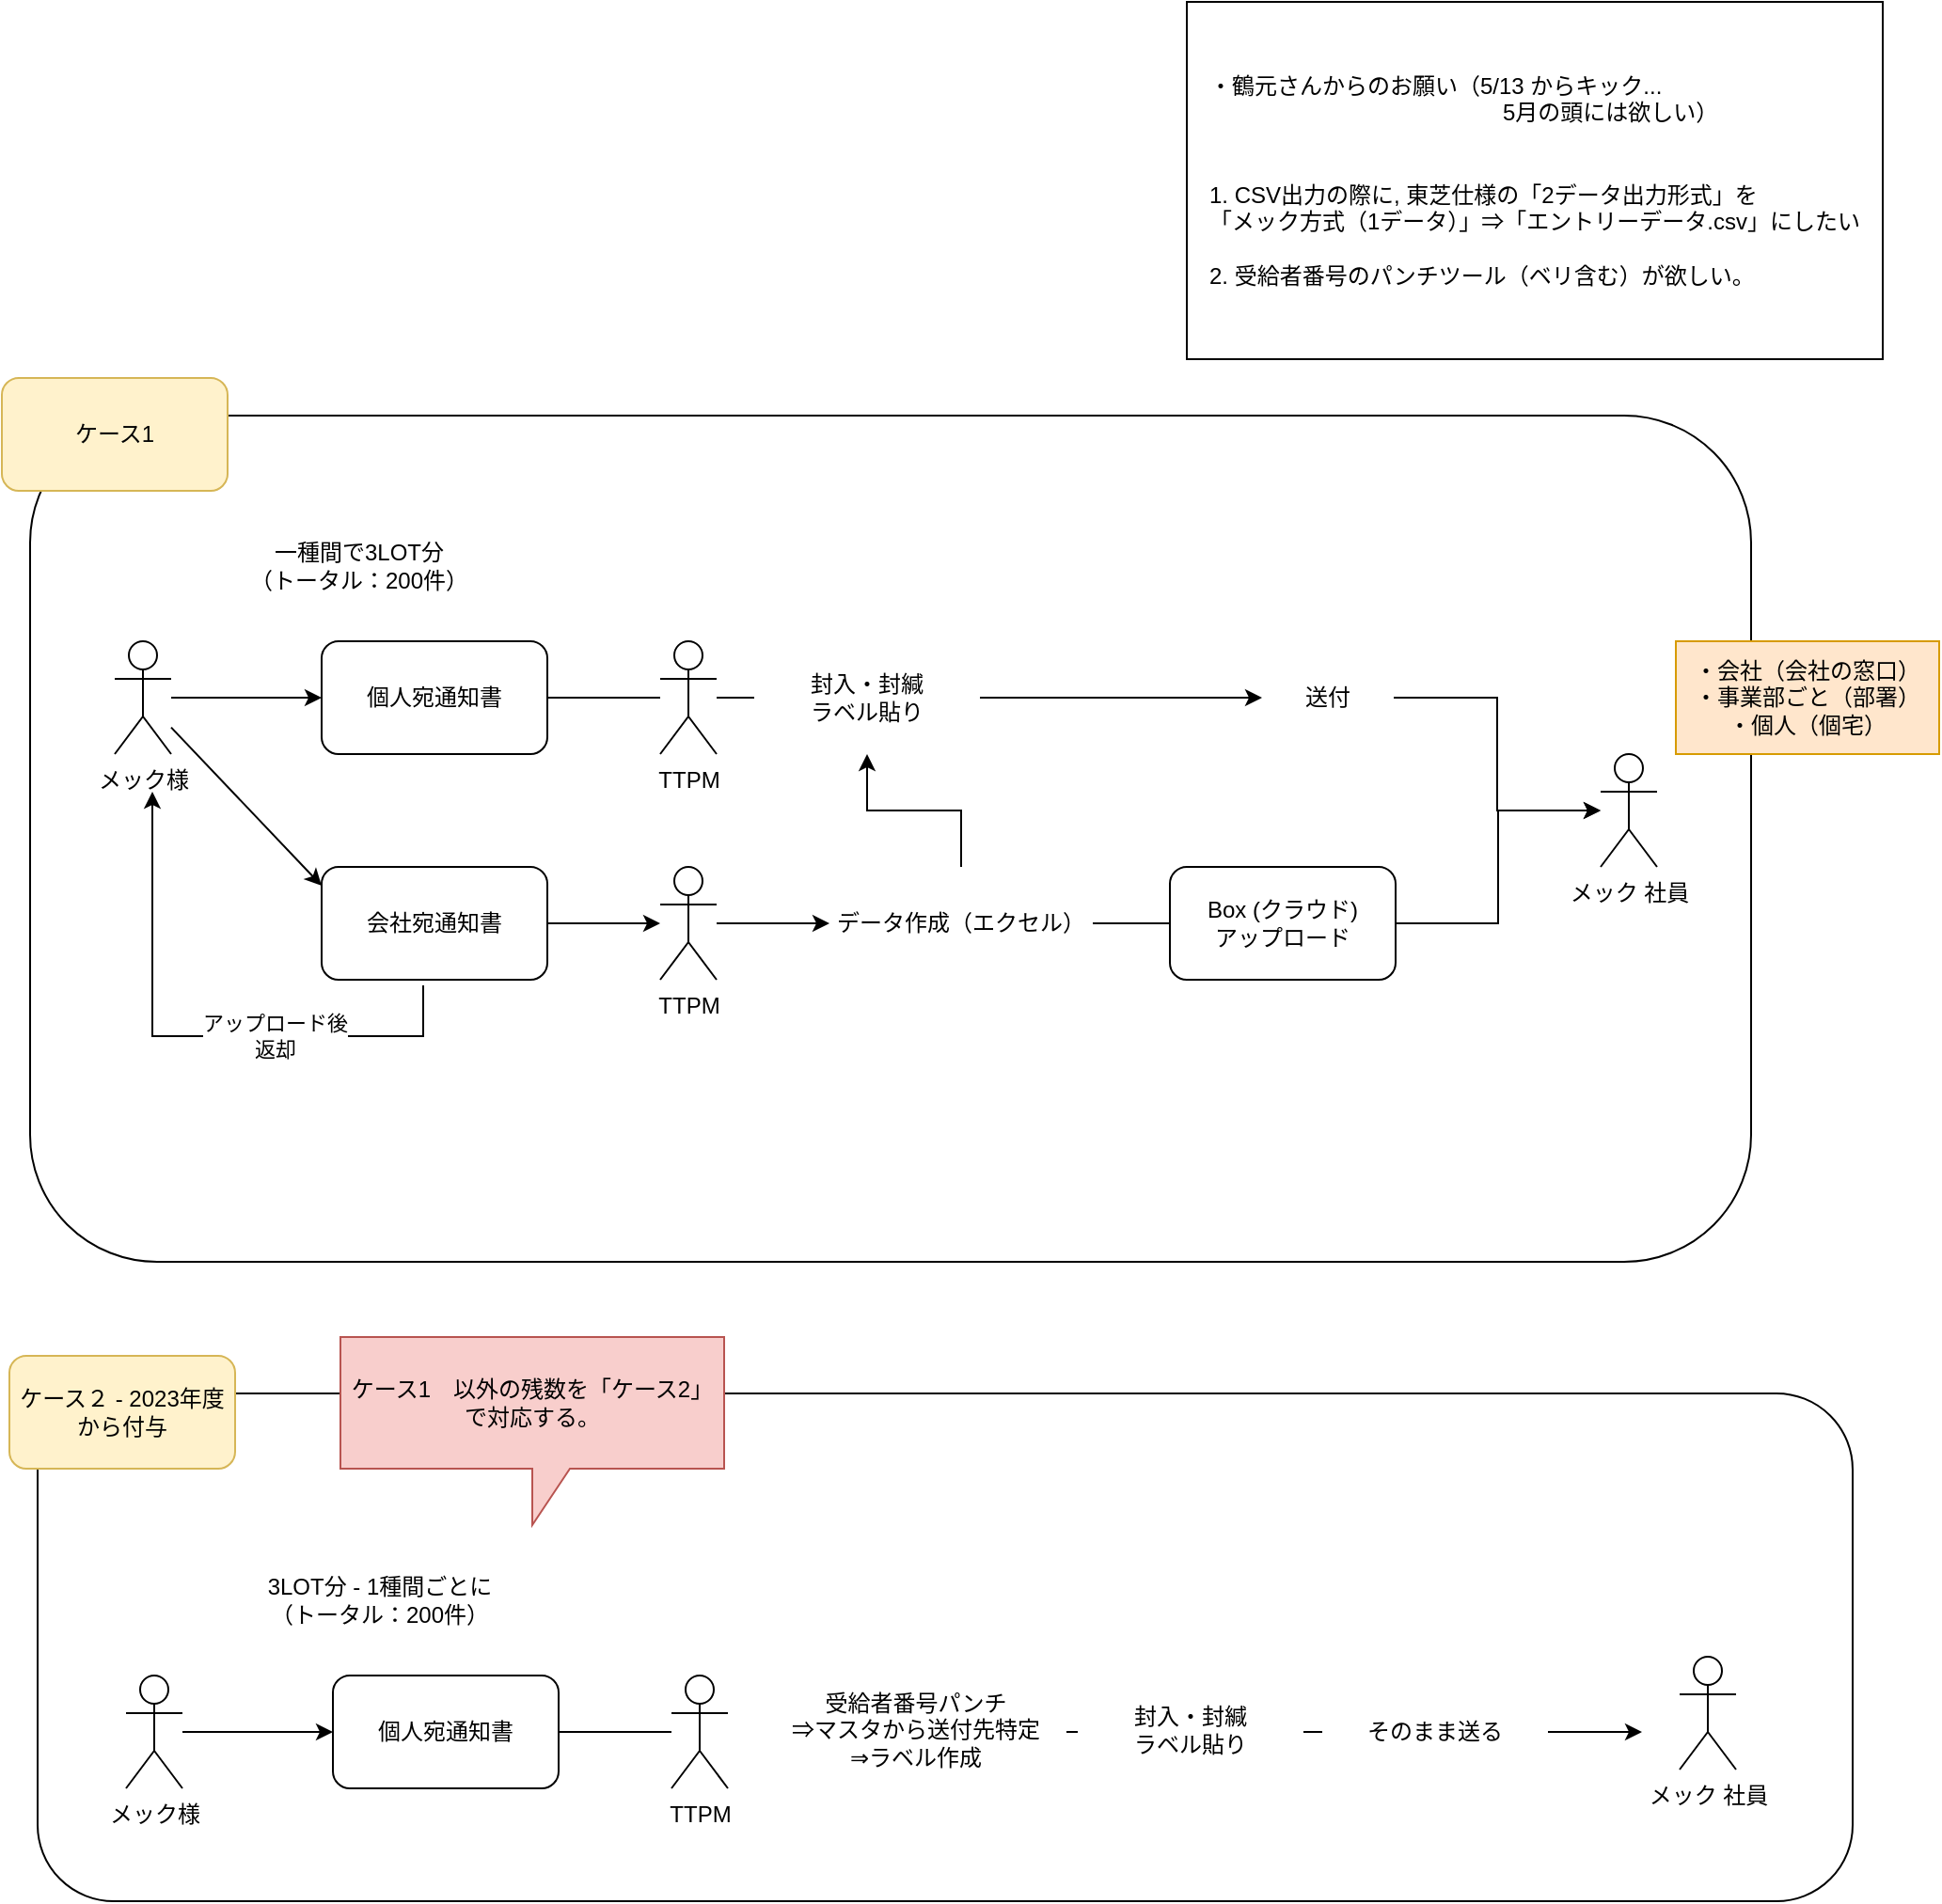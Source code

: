 <mxfile version="20.8.16" type="device" pages="14"><diagram name="簡易フロー" id="1rE6yJCKmFsSZuTrp5O6"><mxGraphModel dx="1434" dy="2013" grid="1" gridSize="10" guides="1" tooltips="1" connect="1" arrows="1" fold="1" page="1" pageScale="1" pageWidth="827" pageHeight="1169" math="0" shadow="0"><root><mxCell id="0"/><mxCell id="1" parent="0"/><mxCell id="MhxkQ3O5SEkRVcyw15QM-39" value="" style="rounded=1;whiteSpace=wrap;html=1;" parent="1" vertex="1"><mxGeometry x="25" y="140" width="915" height="450" as="geometry"/></mxCell><mxCell id="MhxkQ3O5SEkRVcyw15QM-29" value="ケース1" style="rounded=1;whiteSpace=wrap;html=1;fillColor=#fff2cc;strokeColor=#d6b656;" parent="1" vertex="1"><mxGeometry x="10" y="120" width="120" height="60" as="geometry"/></mxCell><mxCell id="MhxkQ3O5SEkRVcyw15QM-30" value="個人宛通知書" style="whiteSpace=wrap;html=1;rounded=1;" parent="1" vertex="1"><mxGeometry x="180" y="260" width="120" height="60" as="geometry"/></mxCell><mxCell id="MhxkQ3O5SEkRVcyw15QM-31" value="メック様" style="shape=umlActor;verticalLabelPosition=bottom;verticalAlign=top;html=1;outlineConnect=0;" parent="1" vertex="1"><mxGeometry x="70" y="260" width="30" height="60" as="geometry"/></mxCell><mxCell id="MhxkQ3O5SEkRVcyw15QM-32" value="" style="endArrow=classic;html=1;rounded=0;entryX=0;entryY=0.5;entryDx=0;entryDy=0;" parent="1" source="MhxkQ3O5SEkRVcyw15QM-31" target="MhxkQ3O5SEkRVcyw15QM-30" edge="1"><mxGeometry width="50" height="50" relative="1" as="geometry"><mxPoint x="90" y="-260" as="sourcePoint"/><mxPoint x="140" y="-310" as="targetPoint"/></mxGeometry></mxCell><mxCell id="MhxkQ3O5SEkRVcyw15QM-33" value="一種間で3LOT分&lt;br&gt;（トータル：200件）" style="rounded=0;whiteSpace=wrap;html=1;strokeColor=none;" parent="1" vertex="1"><mxGeometry x="140" y="190" width="120" height="60" as="geometry"/></mxCell><mxCell id="MhxkQ3O5SEkRVcyw15QM-34" value="" style="endArrow=classic;html=1;rounded=0;exitX=1;exitY=0.5;exitDx=0;exitDy=0;startArrow=none;" parent="1" source="MhxkQ3O5SEkRVcyw15QM-37" target="MhxkQ3O5SEkRVcyw15QM-35" edge="1"><mxGeometry width="50" height="50" relative="1" as="geometry"><mxPoint x="320" y="-220" as="sourcePoint"/><mxPoint x="720" y="290" as="targetPoint"/></mxGeometry></mxCell><mxCell id="MhxkQ3O5SEkRVcyw15QM-72" value="" style="edgeStyle=orthogonalEdgeStyle;rounded=0;orthogonalLoop=1;jettySize=auto;html=1;" parent="1" source="MhxkQ3O5SEkRVcyw15QM-35" target="MhxkQ3O5SEkRVcyw15QM-64" edge="1"><mxGeometry relative="1" as="geometry"><mxPoint x="750" y="290" as="targetPoint"/></mxGeometry></mxCell><mxCell id="MhxkQ3O5SEkRVcyw15QM-35" value="送付" style="rounded=0;whiteSpace=wrap;html=1;strokeColor=none;" parent="1" vertex="1"><mxGeometry x="680" y="260" width="70" height="60" as="geometry"/></mxCell><mxCell id="MhxkQ3O5SEkRVcyw15QM-36" value="" style="endArrow=none;html=1;rounded=0;exitX=1;exitY=0.5;exitDx=0;exitDy=0;" parent="1" source="MhxkQ3O5SEkRVcyw15QM-30" target="MhxkQ3O5SEkRVcyw15QM-37" edge="1"><mxGeometry width="50" height="50" relative="1" as="geometry"><mxPoint x="230" y="-270" as="sourcePoint"/><mxPoint x="650" y="-270" as="targetPoint"/></mxGeometry></mxCell><mxCell id="MhxkQ3O5SEkRVcyw15QM-37" value="TTPM" style="shape=umlActor;verticalLabelPosition=bottom;verticalAlign=top;html=1;outlineConnect=0;" parent="1" vertex="1"><mxGeometry x="360" y="260" width="30" height="60" as="geometry"/></mxCell><mxCell id="MhxkQ3O5SEkRVcyw15QM-38" value="封入・封緘&lt;br&gt;ラベル貼り" style="rounded=0;whiteSpace=wrap;html=1;strokeColor=none;" parent="1" vertex="1"><mxGeometry x="410" y="260" width="120" height="60" as="geometry"/></mxCell><mxCell id="MhxkQ3O5SEkRVcyw15QM-40" value="" style="group" parent="1" vertex="1" connectable="0"><mxGeometry x="14" y="640" width="980" height="290" as="geometry"/></mxCell><mxCell id="MhxkQ3O5SEkRVcyw15QM-15" value="" style="rounded=1;whiteSpace=wrap;html=1;" parent="MhxkQ3O5SEkRVcyw15QM-40" vertex="1"><mxGeometry x="15" y="20" width="965" height="270" as="geometry"/></mxCell><mxCell id="MhxkQ3O5SEkRVcyw15QM-16" value="ケース２ - 2023年度から付与" style="rounded=1;whiteSpace=wrap;html=1;fillColor=#fff2cc;strokeColor=#d6b656;" parent="MhxkQ3O5SEkRVcyw15QM-40" vertex="1"><mxGeometry width="120" height="60" as="geometry"/></mxCell><mxCell id="MhxkQ3O5SEkRVcyw15QM-8" value="メック 社員" style="shape=umlActor;verticalLabelPosition=bottom;verticalAlign=top;html=1;outlineConnect=0;" parent="MhxkQ3O5SEkRVcyw15QM-40" vertex="1"><mxGeometry x="888" y="160" width="30" height="60" as="geometry"/></mxCell><mxCell id="MhxkQ3O5SEkRVcyw15QM-13" value="" style="endArrow=classic;html=1;rounded=0;exitX=1;exitY=0.5;exitDx=0;exitDy=0;startArrow=none;" parent="MhxkQ3O5SEkRVcyw15QM-40" edge="1"><mxGeometry width="50" height="50" relative="1" as="geometry"><mxPoint x="538" y="200" as="sourcePoint"/><mxPoint x="868" y="200" as="targetPoint"/></mxGeometry></mxCell><mxCell id="MhxkQ3O5SEkRVcyw15QM-14" value="そのまま送る" style="rounded=0;whiteSpace=wrap;html=1;strokeColor=none;" parent="MhxkQ3O5SEkRVcyw15QM-40" vertex="1"><mxGeometry x="698" y="170" width="120" height="60" as="geometry"/></mxCell><mxCell id="MhxkQ3O5SEkRVcyw15QM-76" value="封入・封緘&lt;br&gt;ラベル貼り" style="rounded=0;whiteSpace=wrap;html=1;strokeColor=none;" parent="MhxkQ3O5SEkRVcyw15QM-40" vertex="1"><mxGeometry x="568" y="169" width="120" height="60" as="geometry"/></mxCell><mxCell id="MhxkQ3O5SEkRVcyw15QM-28" value="" style="group" parent="MhxkQ3O5SEkRVcyw15QM-40" vertex="1" connectable="0"><mxGeometry x="62" y="100" width="700" height="130" as="geometry"/></mxCell><mxCell id="MhxkQ3O5SEkRVcyw15QM-3" value="個人宛通知書" style="whiteSpace=wrap;html=1;rounded=1;" parent="MhxkQ3O5SEkRVcyw15QM-28" vertex="1"><mxGeometry x="110" y="70" width="120" height="60" as="geometry"/></mxCell><mxCell id="MhxkQ3O5SEkRVcyw15QM-7" value="メック様" style="shape=umlActor;verticalLabelPosition=bottom;verticalAlign=top;html=1;outlineConnect=0;" parent="MhxkQ3O5SEkRVcyw15QM-28" vertex="1"><mxGeometry y="70" width="30" height="60" as="geometry"/></mxCell><mxCell id="MhxkQ3O5SEkRVcyw15QM-10" value="" style="endArrow=classic;html=1;rounded=0;entryX=0;entryY=0.5;entryDx=0;entryDy=0;" parent="MhxkQ3O5SEkRVcyw15QM-28" source="MhxkQ3O5SEkRVcyw15QM-7" target="MhxkQ3O5SEkRVcyw15QM-3" edge="1"><mxGeometry width="50" height="50" relative="1" as="geometry"><mxPoint x="90" y="110" as="sourcePoint"/><mxPoint x="140" y="60" as="targetPoint"/></mxGeometry></mxCell><mxCell id="MhxkQ3O5SEkRVcyw15QM-12" value="3LOT分 - 1種間ごとに&lt;br&gt;（トータル：200件）" style="rounded=0;whiteSpace=wrap;html=1;strokeColor=none;" parent="MhxkQ3O5SEkRVcyw15QM-28" vertex="1"><mxGeometry x="70" width="130" height="60" as="geometry"/></mxCell><mxCell id="MhxkQ3O5SEkRVcyw15QM-17" value="" style="endArrow=none;html=1;rounded=0;exitX=1;exitY=0.5;exitDx=0;exitDy=0;" parent="MhxkQ3O5SEkRVcyw15QM-28" source="MhxkQ3O5SEkRVcyw15QM-3" target="MhxkQ3O5SEkRVcyw15QM-11" edge="1"><mxGeometry width="50" height="50" relative="1" as="geometry"><mxPoint x="230" y="100" as="sourcePoint"/><mxPoint x="650" y="100" as="targetPoint"/></mxGeometry></mxCell><mxCell id="MhxkQ3O5SEkRVcyw15QM-11" value="TTPM" style="shape=umlActor;verticalLabelPosition=bottom;verticalAlign=top;html=1;outlineConnect=0;" parent="MhxkQ3O5SEkRVcyw15QM-28" vertex="1"><mxGeometry x="290" y="70" width="30" height="60" as="geometry"/></mxCell><mxCell id="MhxkQ3O5SEkRVcyw15QM-18" value="受給者番号パンチ&lt;br&gt;⇒マスタから送付先特定&lt;br&gt;⇒ラベル作成" style="rounded=0;whiteSpace=wrap;html=1;strokeColor=none;" parent="MhxkQ3O5SEkRVcyw15QM-28" vertex="1"><mxGeometry x="340" y="69" width="160" height="60" as="geometry"/></mxCell><mxCell id="uQwBJYuecsPurRqVL5aW-9" value="ケース1　以外の残数を「ケース2」で対応する。" style="shape=callout;whiteSpace=wrap;html=1;perimeter=calloutPerimeter;fillColor=#f8cecc;strokeColor=#b85450;" parent="MhxkQ3O5SEkRVcyw15QM-40" vertex="1"><mxGeometry x="176" y="-10" width="204" height="100" as="geometry"/></mxCell><mxCell id="MhxkQ3O5SEkRVcyw15QM-47" value="" style="edgeStyle=orthogonalEdgeStyle;rounded=0;orthogonalLoop=1;jettySize=auto;html=1;" parent="1" source="MhxkQ3O5SEkRVcyw15QM-41" target="MhxkQ3O5SEkRVcyw15QM-46" edge="1"><mxGeometry relative="1" as="geometry"/></mxCell><mxCell id="MhxkQ3O5SEkRVcyw15QM-41" value="会社宛通知書" style="whiteSpace=wrap;html=1;rounded=1;" parent="1" vertex="1"><mxGeometry x="180" y="380" width="120" height="60" as="geometry"/></mxCell><mxCell id="MhxkQ3O5SEkRVcyw15QM-45" value="" style="endArrow=classic;html=1;rounded=0;entryX=0;entryY=0.5;entryDx=0;entryDy=0;" parent="1" source="MhxkQ3O5SEkRVcyw15QM-31" edge="1"><mxGeometry width="50" height="50" relative="1" as="geometry"><mxPoint x="100" y="390" as="sourcePoint"/><mxPoint x="180" y="390" as="targetPoint"/></mxGeometry></mxCell><mxCell id="MhxkQ3O5SEkRVcyw15QM-49" value="" style="edgeStyle=orthogonalEdgeStyle;rounded=0;orthogonalLoop=1;jettySize=auto;html=1;" parent="1" source="MhxkQ3O5SEkRVcyw15QM-46" target="MhxkQ3O5SEkRVcyw15QM-48" edge="1"><mxGeometry relative="1" as="geometry"/></mxCell><mxCell id="MhxkQ3O5SEkRVcyw15QM-46" value="TTPM" style="shape=umlActor;verticalLabelPosition=bottom;verticalAlign=top;html=1;outlineConnect=0;" parent="1" vertex="1"><mxGeometry x="360" y="380" width="30" height="60" as="geometry"/></mxCell><mxCell id="MhxkQ3O5SEkRVcyw15QM-68" value="" style="edgeStyle=orthogonalEdgeStyle;rounded=0;orthogonalLoop=1;jettySize=auto;html=1;" parent="1" source="MhxkQ3O5SEkRVcyw15QM-48" edge="1"><mxGeometry relative="1" as="geometry"><mxPoint x="670" y="410" as="targetPoint"/></mxGeometry></mxCell><mxCell id="MhxkQ3O5SEkRVcyw15QM-74" value="" style="edgeStyle=orthogonalEdgeStyle;rounded=0;orthogonalLoop=1;jettySize=auto;html=1;" parent="1" source="MhxkQ3O5SEkRVcyw15QM-48" target="MhxkQ3O5SEkRVcyw15QM-38" edge="1"><mxGeometry relative="1" as="geometry"/></mxCell><mxCell id="MhxkQ3O5SEkRVcyw15QM-64" value="メック 社員" style="shape=umlActor;verticalLabelPosition=bottom;verticalAlign=top;html=1;outlineConnect=0;" parent="1" vertex="1"><mxGeometry x="860" y="320" width="30" height="60" as="geometry"/></mxCell><mxCell id="MhxkQ3O5SEkRVcyw15QM-73" value="" style="edgeStyle=orthogonalEdgeStyle;rounded=0;orthogonalLoop=1;jettySize=auto;html=1;" parent="1" source="MhxkQ3O5SEkRVcyw15QM-69" target="MhxkQ3O5SEkRVcyw15QM-64" edge="1"><mxGeometry relative="1" as="geometry"/></mxCell><mxCell id="MhxkQ3O5SEkRVcyw15QM-69" value="Box (クラウド)&lt;br&gt;アップロード" style="rounded=1;whiteSpace=wrap;html=1;" parent="1" vertex="1"><mxGeometry x="631" y="380" width="120" height="60" as="geometry"/></mxCell><mxCell id="MhxkQ3O5SEkRVcyw15QM-70" value="・会社（会社の窓口）&lt;br&gt;・事業部ごと（部署）&lt;br&gt;・個人（個宅）" style="rounded=0;whiteSpace=wrap;html=1;fillColor=#ffe6cc;strokeColor=#d79b00;" parent="1" vertex="1"><mxGeometry x="900" y="260" width="140" height="60" as="geometry"/></mxCell><mxCell id="uQwBJYuecsPurRqVL5aW-1" value="&lt;div style=&quot;text-align: left;&quot;&gt;&lt;span style=&quot;background-color: initial;&quot;&gt;・鶴元さんからのお願い（5/13 からキック...&amp;nbsp;&lt;/span&gt;&lt;/div&gt;&lt;div style=&quot;text-align: left;&quot;&gt;&lt;span style=&quot;background-color: initial;&quot;&gt;　　　　　　　　　　　　　5月の頭には欲しい）&lt;/span&gt;&lt;/div&gt;&lt;div style=&quot;text-align: left;&quot;&gt;&lt;br&gt;&lt;/div&gt;&lt;div style=&quot;text-align: left;&quot;&gt;&lt;br&gt;&lt;/div&gt;&lt;div style=&quot;text-align: left;&quot;&gt;&lt;span style=&quot;background-color: initial;&quot;&gt;1. CSV出力の際に, 東芝仕様の「2データ出力形式」を&lt;/span&gt;&lt;/div&gt;&lt;div style=&quot;text-align: left;&quot;&gt;&lt;span style=&quot;background-color: initial;&quot;&gt;「メック方式（1データ）」⇒「エントリーデータ.csv」にしたい&lt;/span&gt;&lt;/div&gt;&lt;div style=&quot;text-align: left;&quot;&gt;&lt;br&gt;&lt;/div&gt;&lt;div style=&quot;text-align: left;&quot;&gt;&lt;span style=&quot;background-color: initial;&quot;&gt;2. 受給者番号のパンチツール（ベリ含む）が欲しい。&lt;/span&gt;&lt;/div&gt;" style="rounded=0;whiteSpace=wrap;html=1;" parent="1" vertex="1"><mxGeometry x="640" y="-80" width="370" height="190" as="geometry"/></mxCell><mxCell id="MhxkQ3O5SEkRVcyw15QM-48" value="データ作成（エクセル）&lt;br&gt;" style="rounded=0;whiteSpace=wrap;html=1;strokeColor=none;" parent="1" vertex="1"><mxGeometry x="450" y="380" width="140" height="60" as="geometry"/></mxCell><mxCell id="uQwBJYuecsPurRqVL5aW-5" value="" style="endArrow=classic;html=1;rounded=0;exitX=0.45;exitY=1.05;exitDx=0;exitDy=0;exitPerimeter=0;" parent="1" source="MhxkQ3O5SEkRVcyw15QM-41" edge="1"><mxGeometry relative="1" as="geometry"><mxPoint x="240" y="449.5" as="sourcePoint"/><mxPoint x="90" y="340" as="targetPoint"/><Array as="points"><mxPoint x="234" y="470"/><mxPoint x="90" y="470"/></Array></mxGeometry></mxCell><mxCell id="uQwBJYuecsPurRqVL5aW-6" value="アップロード後&lt;br&gt;返却" style="edgeLabel;resizable=0;html=1;align=center;verticalAlign=middle;" parent="uQwBJYuecsPurRqVL5aW-5" connectable="0" vertex="1"><mxGeometry relative="1" as="geometry"><mxPoint x="44" as="offset"/></mxGeometry></mxCell></root></mxGraphModel></diagram><diagram id="EDYi7Gs_BqjOo6jA_oWI" name="ドメインモデル"><mxGraphModel dx="1434" dy="2013" grid="1" gridSize="10" guides="1" tooltips="1" connect="1" arrows="1" fold="1" page="1" pageScale="1" pageWidth="827" pageHeight="1169" math="0" shadow="0"><root><mxCell id="0"/><mxCell id="1" parent="0"/><mxCell id="8LvvlIQWBiUHOHGSW5LW-39" value="" style="ellipse;whiteSpace=wrap;html=1;fillColor=#dae8fc;strokeColor=#6c8ebf;" parent="1" vertex="1"><mxGeometry x="50" y="620" width="120" height="80" as="geometry"/></mxCell><mxCell id="8LvvlIQWBiUHOHGSW5LW-7" value="" style="rounded=0;whiteSpace=wrap;html=1;strokeColor=#009999;" parent="1" vertex="1"><mxGeometry x="230" y="-250" width="930" height="1150" as="geometry"/></mxCell><mxCell id="8LvvlIQWBiUHOHGSW5LW-33" value="" style="edgeStyle=orthogonalEdgeStyle;rounded=0;orthogonalLoop=1;jettySize=auto;html=1;entryX=0.5;entryY=0;entryDx=0;entryDy=0;exitX=0.5;exitY=1.333;exitDx=0;exitDy=0;exitPerimeter=0;" parent="1" edge="1"><mxGeometry relative="1" as="geometry"><mxPoint x="131" y="299.98" as="sourcePoint"/><mxPoint x="131" y="410" as="targetPoint"/></mxGeometry></mxCell><mxCell id="8LvvlIQWBiUHOHGSW5LW-34" value="④返却受取" style="edgeLabel;html=1;align=center;verticalAlign=middle;resizable=0;points=[];" parent="8LvvlIQWBiUHOHGSW5LW-33" vertex="1" connectable="0"><mxGeometry x="-0.8" y="4" relative="1" as="geometry"><mxPoint x="5" y="39" as="offset"/></mxGeometry></mxCell><mxCell id="8LvvlIQWBiUHOHGSW5LW-48" value="" style="edgeStyle=orthogonalEdgeStyle;rounded=0;orthogonalLoop=1;jettySize=auto;html=1;entryX=0;entryY=0.5;entryDx=0;entryDy=0;" parent="1" source="8LvvlIQWBiUHOHGSW5LW-1" target="8LvvlIQWBiUHOHGSW5LW-46" edge="1"><mxGeometry relative="1" as="geometry"><mxPoint x="110" y="140" as="targetPoint"/></mxGeometry></mxCell><mxCell id="8LvvlIQWBiUHOHGSW5LW-49" value="提供" style="edgeLabel;html=1;align=center;verticalAlign=middle;resizable=0;points=[];" parent="8LvvlIQWBiUHOHGSW5LW-48" vertex="1" connectable="0"><mxGeometry x="-0.068" y="-2" relative="1" as="geometry"><mxPoint x="1" y="1" as="offset"/></mxGeometry></mxCell><mxCell id="8LvvlIQWBiUHOHGSW5LW-1" value="メック様" style="shape=umlActor;verticalLabelPosition=bottom;verticalAlign=top;html=1;outlineConnect=0;" parent="1" vertex="1"><mxGeometry x="95" y="220" width="30" height="60" as="geometry"/></mxCell><mxCell id="8LvvlIQWBiUHOHGSW5LW-2" value="社員" style="shape=umlActor;verticalLabelPosition=bottom;verticalAlign=top;html=1;outlineConnect=0;" parent="1" vertex="1"><mxGeometry x="1280" y="350" width="30" height="60" as="geometry"/></mxCell><mxCell id="8LvvlIQWBiUHOHGSW5LW-6" value="TTPM" style="shape=umlActor;verticalLabelPosition=bottom;verticalAlign=top;html=1;outlineConnect=0;" parent="1" vertex="1"><mxGeometry x="95" y="720" width="30" height="60" as="geometry"/></mxCell><mxCell id="8LvvlIQWBiUHOHGSW5LW-13" value="&lt;b&gt;住民税 通知書（封筒）&lt;br&gt;の状況管理&lt;/b&gt;&lt;br&gt;&lt;br&gt;＜状況ステータス＞&lt;br&gt;&lt;br&gt;&lt;div style=&quot;text-align: left;&quot;&gt;&lt;span style=&quot;background-color: initial;&quot;&gt;・ 個人宛通知書&lt;/span&gt;&lt;/div&gt;&lt;div style=&quot;text-align: left;&quot;&gt;&lt;span style=&quot;background-color: initial;&quot;&gt;&lt;span style=&quot;white-space: pre;&quot;&gt;&#9;&lt;/span&gt;1.受領済（From メック）&lt;/span&gt;&lt;/div&gt;&lt;div style=&quot;text-align: left;&quot;&gt;&lt;span style=&quot;background-color: initial;&quot;&gt;&lt;span style=&quot;white-space: pre;&quot;&gt;&#9;&lt;/span&gt;2.返却済（To メック）&lt;/span&gt;&lt;/div&gt;&lt;div style=&quot;text-align: left;&quot;&gt;&lt;span style=&quot;background-color: initial;&quot;&gt;&lt;span style=&quot;white-space: pre;&quot;&gt;&#9;&lt;/span&gt;3.発送済（To 社員）&lt;br&gt;&lt;/span&gt;&lt;/div&gt;&lt;div style=&quot;text-align: left;&quot;&gt;&lt;span style=&quot;background-color: initial;&quot;&gt;&lt;br&gt;&lt;/span&gt;&lt;/div&gt;&lt;div style=&quot;text-align: left;&quot;&gt;&lt;span style=&quot;background-color: initial;&quot;&gt;・会社宛通知書&lt;/span&gt;&lt;/div&gt;&lt;div style=&quot;text-align: left;&quot;&gt;&lt;span style=&quot;white-space: pre;&quot;&gt;&#9;&lt;/span&gt;1.受領済（From メック）&lt;br&gt;&lt;/div&gt;&lt;div style=&quot;text-align: left;&quot;&gt;&lt;span style=&quot;white-space: pre;&quot;&gt;&#9;&lt;/span&gt;2.返却済（To メック）&lt;/div&gt;&lt;div style=&quot;text-align: left;&quot;&gt;&lt;br&gt;&lt;/div&gt;" style="rounded=1;whiteSpace=wrap;html=1;fillColor=#fff2cc;strokeColor=#d6b656;" parent="1" vertex="1"><mxGeometry x="260" y="550" width="190" height="240" as="geometry"/></mxCell><mxCell id="8LvvlIQWBiUHOHGSW5LW-15" value="" style="group" parent="1" vertex="1" connectable="0"><mxGeometry x="30" y="410" width="160" height="190" as="geometry"/></mxCell><mxCell id="8LvvlIQWBiUHOHGSW5LW-14" value="" style="rounded=1;whiteSpace=wrap;html=1;" parent="8LvvlIQWBiUHOHGSW5LW-15" vertex="1"><mxGeometry width="160" height="190" as="geometry"/></mxCell><mxCell id="8LvvlIQWBiUHOHGSW5LW-11" value="個人宛通知書" style="rounded=1;whiteSpace=wrap;html=1;" parent="8LvvlIQWBiUHOHGSW5LW-15" vertex="1"><mxGeometry x="20" y="20" width="120" height="60" as="geometry"/></mxCell><mxCell id="8LvvlIQWBiUHOHGSW5LW-12" value="会社宛通知書(紙)" style="rounded=1;whiteSpace=wrap;html=1;" parent="8LvvlIQWBiUHOHGSW5LW-15" vertex="1"><mxGeometry x="20" y="110" width="120" height="60" as="geometry"/></mxCell><mxCell id="8LvvlIQWBiUHOHGSW5LW-20" value="" style="endArrow=classic;html=1;rounded=0;entryX=0.5;entryY=0;entryDx=0;entryDy=0;" parent="1" edge="1"><mxGeometry relative="1" as="geometry"><mxPoint x="90" y="300" as="sourcePoint"/><mxPoint x="90" y="410" as="targetPoint"/></mxGeometry></mxCell><mxCell id="8LvvlIQWBiUHOHGSW5LW-21" value="①送付" style="edgeLabel;resizable=0;html=1;align=center;verticalAlign=middle;" parent="8LvvlIQWBiUHOHGSW5LW-20" connectable="0" vertex="1"><mxGeometry relative="1" as="geometry"><mxPoint x="-10" as="offset"/></mxGeometry></mxCell><mxCell id="8LvvlIQWBiUHOHGSW5LW-26" value="" style="edgeStyle=orthogonalEdgeStyle;rounded=0;orthogonalLoop=1;jettySize=auto;html=1;" parent="1" edge="1"><mxGeometry relative="1" as="geometry"><mxPoint x="89" y="600" as="sourcePoint"/><mxPoint x="89" y="720" as="targetPoint"/></mxGeometry></mxCell><mxCell id="8LvvlIQWBiUHOHGSW5LW-27" value="②受領" style="edgeLabel;html=1;align=center;verticalAlign=middle;resizable=0;points=[];" parent="8LvvlIQWBiUHOHGSW5LW-26" vertex="1" connectable="0"><mxGeometry x="-0.739" y="-3" relative="1" as="geometry"><mxPoint x="3" y="44" as="offset"/></mxGeometry></mxCell><mxCell id="8LvvlIQWBiUHOHGSW5LW-28" value="" style="endArrow=classic;html=1;rounded=0;exitX=0.5;exitY=0;exitDx=0;exitDy=0;exitPerimeter=0;" parent="1" edge="1"><mxGeometry relative="1" as="geometry"><mxPoint x="127" y="720" as="sourcePoint"/><mxPoint x="127" y="600" as="targetPoint"/></mxGeometry></mxCell><mxCell id="8LvvlIQWBiUHOHGSW5LW-29" value="③返却" style="edgeLabel;resizable=0;html=1;align=center;verticalAlign=middle;" parent="8LvvlIQWBiUHOHGSW5LW-28" connectable="0" vertex="1"><mxGeometry relative="1" as="geometry"/></mxCell><mxCell id="l-U2iBzNI-5pdx87ISfR-3" value="" style="edgeStyle=orthogonalEdgeStyle;rounded=0;orthogonalLoop=1;jettySize=auto;html=1;" parent="1" source="8LvvlIQWBiUHOHGSW5LW-37" target="l-U2iBzNI-5pdx87ISfR-2" edge="1"><mxGeometry relative="1" as="geometry"><Array as="points"><mxPoint x="530" y="190"/><mxPoint x="530" y="190"/></Array></mxGeometry></mxCell><mxCell id="8LvvlIQWBiUHOHGSW5LW-37" value="&lt;b&gt;【Bパンチ】個人宛通知書(紙)&lt;/b&gt;&lt;br&gt;&lt;b&gt;のデータ収集&lt;br&gt;&lt;br&gt;1ナンバリングに列挙されている&lt;br&gt;「人数分の個人データ」をパンチ&lt;br&gt;&lt;br&gt;&lt;/b&gt;" style="rounded=1;whiteSpace=wrap;html=1;fillColor=#fff2cc;strokeColor=#d6b656;" parent="1" vertex="1"><mxGeometry x="250" y="150" width="230" height="100" as="geometry"/></mxCell><mxCell id="8LvvlIQWBiUHOHGSW5LW-40" value="" style="edgeStyle=orthogonalEdgeStyle;rounded=0;orthogonalLoop=1;jettySize=auto;html=1;" parent="1" source="8LvvlIQWBiUHOHGSW5LW-39" target="8LvvlIQWBiUHOHGSW5LW-13" edge="1"><mxGeometry relative="1" as="geometry"><mxPoint x="210" y="610" as="targetPoint"/><Array as="points"><mxPoint x="210" y="660"/><mxPoint x="210" y="620"/></Array></mxGeometry></mxCell><mxCell id="8LvvlIQWBiUHOHGSW5LW-42" value="実際のフロントエンドの表示では, (From / To xx)は表示しない" style="shape=callout;whiteSpace=wrap;html=1;perimeter=calloutPerimeter;strokeColor=#b85450;fillColor=#f8cecc;position2=0.07;" parent="1" vertex="1"><mxGeometry x="430" y="630" width="180" height="100" as="geometry"/></mxCell><mxCell id="8LvvlIQWBiUHOHGSW5LW-45" value="" style="edgeStyle=orthogonalEdgeStyle;rounded=0;orthogonalLoop=1;jettySize=auto;html=1;exitX=1;exitY=0.5;exitDx=0;exitDy=0;entryX=0.5;entryY=1;entryDx=0;entryDy=0;" parent="1" source="8LvvlIQWBiUHOHGSW5LW-14" target="l-U2iBzNI-5pdx87ISfR-1" edge="1"><mxGeometry relative="1" as="geometry"><mxPoint x="280" y="380" as="targetPoint"/><Array as="points"><mxPoint x="365" y="505"/></Array></mxGeometry></mxCell><mxCell id="8LvvlIQWBiUHOHGSW5LW-51" value="" style="edgeStyle=orthogonalEdgeStyle;rounded=0;orthogonalLoop=1;jettySize=auto;html=1;" parent="1" source="8LvvlIQWBiUHOHGSW5LW-46" edge="1"><mxGeometry relative="1" as="geometry"><mxPoint x="625" y="150" as="targetPoint"/><Array as="points"><mxPoint x="625"/></Array></mxGeometry></mxCell><mxCell id="8LvvlIQWBiUHOHGSW5LW-46" value="&lt;b&gt;社員送付用データ&lt;/b&gt;&lt;br&gt;&lt;br&gt;＜データ内容＞&lt;br&gt;&lt;br&gt;&lt;div style=&quot;text-align: left;&quot;&gt;&lt;span style=&quot;background-color: initial;&quot;&gt;1.受給者番号&lt;/span&gt;&lt;/div&gt;&lt;div style=&quot;text-align: left;&quot;&gt;&lt;span style=&quot;background-color: initial;&quot;&gt;2.会社名&lt;/span&gt;&lt;/div&gt;&lt;div style=&quot;text-align: left;&quot;&gt;&lt;span style=&quot;background-color: initial;&quot;&gt;3.部署&lt;/span&gt;&lt;/div&gt;&lt;div style=&quot;text-align: left;&quot;&gt;&lt;span style=&quot;background-color: initial;&quot;&gt;4..郵便番号&lt;/span&gt;&lt;/div&gt;&lt;div style=&quot;text-align: left;&quot;&gt;&lt;span style=&quot;background-color: initial;&quot;&gt;5.住所&lt;/span&gt;&lt;/div&gt;&lt;div style=&quot;text-align: left;&quot;&gt;&lt;span style=&quot;background-color: initial;&quot;&gt;6.氏名&lt;/span&gt;&lt;/div&gt;" style="rounded=1;whiteSpace=wrap;html=1;fillColor=#fff2cc;strokeColor=#d6b656;" parent="1" vertex="1"><mxGeometry x="250" y="-40" width="130" height="170" as="geometry"/></mxCell><mxCell id="U5-dOnCr0b3XV77hcirh-4" value="" style="edgeStyle=orthogonalEdgeStyle;rounded=0;orthogonalLoop=1;jettySize=auto;html=1;" parent="1" source="U5-dOnCr0b3XV77hcirh-2" target="8LvvlIQWBiUHOHGSW5LW-2" edge="1"><mxGeometry relative="1" as="geometry"/></mxCell><mxCell id="U5-dOnCr0b3XV77hcirh-6" value="送付" style="edgeLabel;html=1;align=center;verticalAlign=middle;resizable=0;points=[];" parent="U5-dOnCr0b3XV77hcirh-4" vertex="1" connectable="0"><mxGeometry x="-0.31" relative="1" as="geometry"><mxPoint y="19" as="offset"/></mxGeometry></mxCell><mxCell id="U5-dOnCr0b3XV77hcirh-2" value="&lt;b&gt;封筒（&lt;/b&gt;&lt;b style=&quot;border-color: var(--border-color);&quot;&gt;個人宛同梱&lt;/b&gt;&lt;b&gt;）&lt;br&gt;&lt;/b&gt;" style="rounded=1;whiteSpace=wrap;html=1;" parent="1" vertex="1"><mxGeometry x="1180" y="185" width="230" height="60" as="geometry"/></mxCell><mxCell id="U5-dOnCr0b3XV77hcirh-7" value="※ 収集形式が複数存在。&lt;br&gt;「収集形式」を参照" style="shape=callout;whiteSpace=wrap;html=1;perimeter=calloutPerimeter;strokeColor=#b85450;fillColor=#f8cecc;position2=0.07;" parent="1" vertex="1"><mxGeometry x="414" y="60" width="180" height="100" as="geometry"/></mxCell><mxCell id="BaPuFMucV8Feyf8ypQSi-1" value="&lt;b&gt;個人宛通知 封筒ラベル発行&lt;/b&gt;&lt;br&gt;&lt;br&gt;社員送付用データ&lt;br&gt;を元に, 「送付用ラベル」を発行。" style="rounded=1;whiteSpace=wrap;html=1;fillColor=#fff2cc;strokeColor=#d6b656;" parent="1" vertex="1"><mxGeometry x="920" y="500" width="230" height="130" as="geometry"/></mxCell><mxCell id="l-U2iBzNI-5pdx87ISfR-7" value="" style="edgeStyle=orthogonalEdgeStyle;rounded=0;orthogonalLoop=1;jettySize=auto;html=1;entryX=0.5;entryY=1;entryDx=0;entryDy=0;" parent="1" source="l-U2iBzNI-5pdx87ISfR-1" target="8LvvlIQWBiUHOHGSW5LW-37" edge="1"><mxGeometry relative="1" as="geometry"/></mxCell><mxCell id="l-U2iBzNI-5pdx87ISfR-22" value="" style="edgeStyle=orthogonalEdgeStyle;rounded=0;orthogonalLoop=1;jettySize=auto;html=1;" parent="1" source="l-U2iBzNI-5pdx87ISfR-1" target="l-U2iBzNI-5pdx87ISfR-19" edge="1"><mxGeometry relative="1" as="geometry"/></mxCell><mxCell id="l-U2iBzNI-5pdx87ISfR-1" value="&lt;b&gt;【A受付】会社宛通知書(紙)&lt;/b&gt;&lt;br&gt;&lt;b&gt;のデータ収集&lt;br&gt;&lt;br&gt;「1会社宛 ⇔ 1ナンバリング番号」&lt;br&gt;で登録&lt;br&gt;&lt;/b&gt;" style="rounded=1;whiteSpace=wrap;html=1;fillColor=#fff2cc;strokeColor=#d6b656;" parent="1" vertex="1"><mxGeometry x="250" y="300" width="230" height="110" as="geometry"/></mxCell><mxCell id="l-U2iBzNI-5pdx87ISfR-31" value="" style="edgeStyle=orthogonalEdgeStyle;rounded=0;orthogonalLoop=1;jettySize=auto;html=1;" parent="1" source="l-U2iBzNI-5pdx87ISfR-2" target="l-U2iBzNI-5pdx87ISfR-30" edge="1"><mxGeometry relative="1" as="geometry"/></mxCell><mxCell id="l-U2iBzNI-5pdx87ISfR-2" value="&lt;b&gt;社員データ台帳&lt;br&gt;&lt;br&gt;通知書（個人）データ&lt;br&gt;＋&lt;br&gt;社員送付用データ&lt;br&gt;&lt;br&gt;&lt;/b&gt;" style="rounded=1;whiteSpace=wrap;html=1;fillColor=#fff2cc;strokeColor=#d6b656;" parent="1" vertex="1"><mxGeometry x="540" y="150" width="230" height="110" as="geometry"/></mxCell><mxCell id="l-U2iBzNI-5pdx87ISfR-17" value="New" style="shape=process;whiteSpace=wrap;html=1;backgroundOutline=1;strokeColor=#9673a6;fillColor=#e1d5e7;" parent="1" vertex="1"><mxGeometry x="400" y="770" width="60" height="30" as="geometry"/></mxCell><mxCell id="l-U2iBzNI-5pdx87ISfR-18" value="New" style="shape=process;whiteSpace=wrap;html=1;backgroundOutline=1;strokeColor=#9673a6;fillColor=#e1d5e7;" parent="1" vertex="1"><mxGeometry x="720" y="245" width="60" height="30" as="geometry"/></mxCell><mxCell id="l-U2iBzNI-5pdx87ISfR-19" value="&lt;b&gt;会社データ台帳&lt;br&gt;&lt;br&gt;通知書（会社）データ&lt;br&gt;＋&lt;br&gt;法人送付用データ&lt;br&gt;&lt;/b&gt;" style="rounded=1;whiteSpace=wrap;html=1;fillColor=#fff2cc;strokeColor=#d6b656;" parent="1" vertex="1"><mxGeometry x="540" y="290" width="230" height="130" as="geometry"/></mxCell><mxCell id="l-U2iBzNI-5pdx87ISfR-21" value="New" style="shape=process;whiteSpace=wrap;html=1;backgroundOutline=1;strokeColor=#9673a6;fillColor=#e1d5e7;" parent="1" vertex="1"><mxGeometry x="720" y="400" width="60" height="30" as="geometry"/></mxCell><mxCell id="l-U2iBzNI-5pdx87ISfR-25" value="" style="edgeStyle=orthogonalEdgeStyle;rounded=0;orthogonalLoop=1;jettySize=auto;html=1;entryX=1.004;entryY=0.569;entryDx=0;entryDy=0;entryPerimeter=0;" parent="1" source="l-U2iBzNI-5pdx87ISfR-23" target="l-U2iBzNI-5pdx87ISfR-19" edge="1"><mxGeometry relative="1" as="geometry"><mxPoint x="460" y="-135" as="targetPoint"/></mxGeometry></mxCell><mxCell id="l-U2iBzNI-5pdx87ISfR-28" value="Add 法人データ" style="edgeLabel;html=1;align=center;verticalAlign=middle;resizable=0;points=[];" parent="l-U2iBzNI-5pdx87ISfR-25" vertex="1" connectable="0"><mxGeometry x="-0.735" y="3" relative="1" as="geometry"><mxPoint as="offset"/></mxGeometry></mxCell><mxCell id="l-U2iBzNI-5pdx87ISfR-29" value="Add 社員データ" style="edgeLabel;html=1;align=center;verticalAlign=middle;resizable=0;points=[];" parent="l-U2iBzNI-5pdx87ISfR-25" vertex="1" connectable="0"><mxGeometry x="-0.735" y="3" relative="1" as="geometry"><mxPoint y="138" as="offset"/></mxGeometry></mxCell><mxCell id="l-U2iBzNI-5pdx87ISfR-23" value="&lt;b&gt;法人送付用データ&lt;/b&gt;&lt;br&gt;&lt;br&gt;＜データ内容＞&lt;br&gt;&lt;br&gt;&lt;div style=&quot;text-align: left;&quot;&gt;&lt;span style=&quot;background-color: initial;&quot;&gt;1.受給者番号&lt;/span&gt;&lt;/div&gt;&lt;div style=&quot;text-align: left;&quot;&gt;&lt;span style=&quot;background-color: initial;&quot;&gt;2.会社名&lt;/span&gt;&lt;/div&gt;&lt;div style=&quot;text-align: left;&quot;&gt;&lt;span style=&quot;background-color: initial;&quot;&gt;3.部署&lt;/span&gt;&lt;/div&gt;&lt;div style=&quot;text-align: left;&quot;&gt;&lt;span style=&quot;background-color: initial;&quot;&gt;4..郵便番号&lt;/span&gt;&lt;/div&gt;&lt;div style=&quot;text-align: left;&quot;&gt;&lt;span style=&quot;background-color: initial;&quot;&gt;5.住所&lt;/span&gt;&lt;/div&gt;&lt;div style=&quot;text-align: left;&quot;&gt;&lt;span style=&quot;background-color: initial;&quot;&gt;6.氏名&lt;/span&gt;&lt;/div&gt;" style="rounded=1;whiteSpace=wrap;html=1;fillColor=#fff2cc;strokeColor=#d6b656;" parent="1" vertex="1"><mxGeometry x="250" y="-220" width="130" height="170" as="geometry"/></mxCell><mxCell id="l-U2iBzNI-5pdx87ISfR-26" value="" style="endArrow=classic;html=1;rounded=0;entryX=0;entryY=0.5;entryDx=0;entryDy=0;" parent="1" target="l-U2iBzNI-5pdx87ISfR-23" edge="1"><mxGeometry relative="1" as="geometry"><mxPoint x="187" y="210" as="sourcePoint"/><mxPoint x="247" y="-135" as="targetPoint"/><Array as="points"><mxPoint x="187" y="-135"/></Array></mxGeometry></mxCell><mxCell id="l-U2iBzNI-5pdx87ISfR-27" value="提供" style="edgeLabel;resizable=0;html=1;align=center;verticalAlign=middle;strokeColor=#009999;" parent="l-U2iBzNI-5pdx87ISfR-26" connectable="0" vertex="1"><mxGeometry relative="1" as="geometry"><mxPoint x="3" y="-106" as="offset"/></mxGeometry></mxCell><mxCell id="l-U2iBzNI-5pdx87ISfR-30" value="&lt;b&gt;納品データ&lt;br&gt;&lt;/b&gt;" style="rounded=1;whiteSpace=wrap;html=1;fillColor=#fff2cc;strokeColor=#d6b656;" parent="1" vertex="1"><mxGeometry x="850" y="150" width="230" height="110" as="geometry"/></mxCell></root></mxGraphModel></diagram><diagram name="ドメインモデル_現行" id="GiFVcpG0kI6n84VBxUiH"><mxGraphModel dx="1434" dy="2013" grid="1" gridSize="10" guides="1" tooltips="1" connect="1" arrows="1" fold="1" page="1" pageScale="1" pageWidth="827" pageHeight="1169" math="0" shadow="0"><root><mxCell id="hDTgE-ZVLrIBB6qqDbKl-0"/><mxCell id="hDTgE-ZVLrIBB6qqDbKl-1" parent="hDTgE-ZVLrIBB6qqDbKl-0"/><mxCell id="hDTgE-ZVLrIBB6qqDbKl-2" value="" style="ellipse;whiteSpace=wrap;html=1;fillColor=#dae8fc;strokeColor=#6c8ebf;" parent="hDTgE-ZVLrIBB6qqDbKl-1" vertex="1"><mxGeometry x="50" y="620" width="120" height="80" as="geometry"/></mxCell><mxCell id="hDTgE-ZVLrIBB6qqDbKl-3" value="" style="rounded=0;whiteSpace=wrap;html=1;strokeColor=#009999;" parent="hDTgE-ZVLrIBB6qqDbKl-1" vertex="1"><mxGeometry x="230" y="-290" width="930" height="1200" as="geometry"/></mxCell><mxCell id="hDTgE-ZVLrIBB6qqDbKl-8" value="客先" style="shape=umlActor;verticalLabelPosition=bottom;verticalAlign=top;html=1;outlineConnect=0;" parent="hDTgE-ZVLrIBB6qqDbKl-1" vertex="1"><mxGeometry x="95" y="220" width="30" height="60" as="geometry"/></mxCell><mxCell id="hDTgE-ZVLrIBB6qqDbKl-9" value="社員" style="shape=umlActor;verticalLabelPosition=bottom;verticalAlign=top;html=1;outlineConnect=0;" parent="hDTgE-ZVLrIBB6qqDbKl-1" vertex="1"><mxGeometry x="1280" y="350" width="30" height="60" as="geometry"/></mxCell><mxCell id="hDTgE-ZVLrIBB6qqDbKl-10" value="TTPM" style="shape=umlActor;verticalLabelPosition=bottom;verticalAlign=top;html=1;outlineConnect=0;" parent="hDTgE-ZVLrIBB6qqDbKl-1" vertex="1"><mxGeometry x="95" y="720" width="30" height="60" as="geometry"/></mxCell><mxCell id="hDTgE-ZVLrIBB6qqDbKl-12" value="" style="group" parent="hDTgE-ZVLrIBB6qqDbKl-1" vertex="1" connectable="0"><mxGeometry x="30" y="410" width="160" height="190" as="geometry"/></mxCell><mxCell id="hDTgE-ZVLrIBB6qqDbKl-13" value="" style="rounded=1;whiteSpace=wrap;html=1;" parent="hDTgE-ZVLrIBB6qqDbKl-12" vertex="1"><mxGeometry width="160" height="190" as="geometry"/></mxCell><mxCell id="hDTgE-ZVLrIBB6qqDbKl-14" value="個人宛通知書" style="rounded=1;whiteSpace=wrap;html=1;" parent="hDTgE-ZVLrIBB6qqDbKl-12" vertex="1"><mxGeometry x="20" y="20" width="120" height="60" as="geometry"/></mxCell><mxCell id="hDTgE-ZVLrIBB6qqDbKl-15" value="会社宛通知書(紙)" style="rounded=1;whiteSpace=wrap;html=1;" parent="hDTgE-ZVLrIBB6qqDbKl-12" vertex="1"><mxGeometry x="20" y="110" width="120" height="60" as="geometry"/></mxCell><mxCell id="hDTgE-ZVLrIBB6qqDbKl-16" value="" style="endArrow=classic;html=1;rounded=0;entryX=0.5;entryY=0;entryDx=0;entryDy=0;" parent="hDTgE-ZVLrIBB6qqDbKl-1" edge="1"><mxGeometry relative="1" as="geometry"><mxPoint x="90" y="300" as="sourcePoint"/><mxPoint x="90" y="410" as="targetPoint"/></mxGeometry></mxCell><mxCell id="hDTgE-ZVLrIBB6qqDbKl-17" value="①送付" style="edgeLabel;resizable=0;html=1;align=center;verticalAlign=middle;" parent="hDTgE-ZVLrIBB6qqDbKl-16" connectable="0" vertex="1"><mxGeometry relative="1" as="geometry"><mxPoint x="-10" as="offset"/></mxGeometry></mxCell><mxCell id="hDTgE-ZVLrIBB6qqDbKl-18" value="" style="edgeStyle=orthogonalEdgeStyle;rounded=0;orthogonalLoop=1;jettySize=auto;html=1;" parent="hDTgE-ZVLrIBB6qqDbKl-1" edge="1"><mxGeometry relative="1" as="geometry"><mxPoint x="89" y="600" as="sourcePoint"/><mxPoint x="89" y="720" as="targetPoint"/></mxGeometry></mxCell><mxCell id="hDTgE-ZVLrIBB6qqDbKl-19" value="②受領" style="edgeLabel;html=1;align=center;verticalAlign=middle;resizable=0;points=[];" parent="hDTgE-ZVLrIBB6qqDbKl-18" vertex="1" connectable="0"><mxGeometry x="-0.739" y="-3" relative="1" as="geometry"><mxPoint x="3" y="44" as="offset"/></mxGeometry></mxCell><mxCell id="hDTgE-ZVLrIBB6qqDbKl-20" value="" style="endArrow=classic;html=1;rounded=0;exitX=0.5;exitY=0;exitDx=0;exitDy=0;exitPerimeter=0;" parent="hDTgE-ZVLrIBB6qqDbKl-1" edge="1"><mxGeometry relative="1" as="geometry"><mxPoint x="127" y="720" as="sourcePoint"/><mxPoint x="127" y="600" as="targetPoint"/></mxGeometry></mxCell><mxCell id="hDTgE-ZVLrIBB6qqDbKl-21" value="③返却" style="edgeLabel;resizable=0;html=1;align=center;verticalAlign=middle;" parent="hDTgE-ZVLrIBB6qqDbKl-20" connectable="0" vertex="1"><mxGeometry relative="1" as="geometry"/></mxCell><mxCell id="hDTgE-ZVLrIBB6qqDbKl-23" value="&lt;b&gt;【Bパンチ】ナンバリング判定画面&lt;/b&gt;&lt;br&gt;&lt;br&gt;&lt;div style=&quot;text-align: left;&quot;&gt;&lt;span style=&quot;background-color: initial;&quot;&gt;1.ユーザが入力した検索キーを元に&lt;/span&gt;&lt;/div&gt;&lt;div style=&quot;text-align: left;&quot;&gt;&lt;span style=&quot;background-color: initial;&quot;&gt;　会社宛情報を検索する。&lt;/span&gt;&lt;/div&gt;&lt;div style=&quot;text-align: left;&quot;&gt;&lt;span style=&quot;background-color: initial;&quot;&gt;　&lt;/span&gt;&lt;/div&gt;&lt;div style=&quot;text-align: left;&quot;&gt;&lt;span style=&quot;background-color: initial;&quot;&gt;2. 会社宛の人員を抽出。&lt;/span&gt;&lt;/div&gt;" style="rounded=1;whiteSpace=wrap;html=1;fillColor=#fff2cc;strokeColor=#d6b656;" parent="hDTgE-ZVLrIBB6qqDbKl-1" vertex="1"><mxGeometry x="470" y="-50" width="230" height="140" as="geometry"/></mxCell><mxCell id="hDTgE-ZVLrIBB6qqDbKl-28" value="&lt;b&gt;社員送付用データ&lt;/b&gt;&lt;br&gt;&lt;br&gt;＜データ内容＞&lt;br&gt;&lt;br&gt;&lt;div style=&quot;text-align: left;&quot;&gt;&lt;span style=&quot;background-color: initial;&quot;&gt;1.受給者番号&lt;/span&gt;&lt;/div&gt;&lt;div style=&quot;text-align: left;&quot;&gt;&lt;span style=&quot;background-color: initial;&quot;&gt;2.会社名&lt;/span&gt;&lt;/div&gt;&lt;div style=&quot;text-align: left;&quot;&gt;&lt;span style=&quot;background-color: initial;&quot;&gt;3.部署&lt;/span&gt;&lt;/div&gt;&lt;div style=&quot;text-align: left;&quot;&gt;&lt;span style=&quot;background-color: initial;&quot;&gt;4..郵便番号&lt;/span&gt;&lt;/div&gt;&lt;div style=&quot;text-align: left;&quot;&gt;&lt;span style=&quot;background-color: initial;&quot;&gt;5.住所&lt;/span&gt;&lt;/div&gt;&lt;div style=&quot;text-align: left;&quot;&gt;&lt;span style=&quot;background-color: initial;&quot;&gt;6.氏名&lt;/span&gt;&lt;/div&gt;" style="rounded=1;whiteSpace=wrap;html=1;fillColor=#fff2cc;strokeColor=#d6b656;" parent="hDTgE-ZVLrIBB6qqDbKl-1" vertex="1"><mxGeometry x="250" y="245" width="130" height="170" as="geometry"/></mxCell><mxCell id="hDTgE-ZVLrIBB6qqDbKl-33" value="&lt;b&gt;個人宛通知 封筒ラベル発行&lt;/b&gt;&lt;br&gt;&lt;br&gt;社員送付用データ&lt;br&gt;を元に, 「送付用ラベル」を発行。" style="rounded=1;whiteSpace=wrap;html=1;fillColor=#fff2cc;strokeColor=#d6b656;" parent="hDTgE-ZVLrIBB6qqDbKl-1" vertex="1"><mxGeometry x="820" y="465" width="230" height="130" as="geometry"/></mxCell><mxCell id="hDTgE-ZVLrIBB6qqDbKl-34" value="" style="edgeStyle=orthogonalEdgeStyle;rounded=0;orthogonalLoop=1;jettySize=auto;html=1;entryX=0.5;entryY=1;entryDx=0;entryDy=0;" parent="hDTgE-ZVLrIBB6qqDbKl-1" source="hDTgE-ZVLrIBB6qqDbKl-36" target="hDTgE-ZVLrIBB6qqDbKl-23" edge="1"><mxGeometry relative="1" as="geometry"/></mxCell><mxCell id="s4vshQ-acrAHHM7G3rmi-7" value="登録" style="edgeLabel;html=1;align=center;verticalAlign=middle;resizable=0;points=[];" parent="hDTgE-ZVLrIBB6qqDbKl-34" vertex="1" connectable="0"><mxGeometry x="-0.819" y="-3" relative="1" as="geometry"><mxPoint as="offset"/></mxGeometry></mxCell><mxCell id="hDTgE-ZVLrIBB6qqDbKl-36" value="&lt;b&gt;【A受付】会社宛通知書(紙)&lt;/b&gt;&lt;br&gt;&lt;b&gt;のデータ収集&lt;br&gt;&lt;br&gt;「1会社宛 ⇔ 1ナンバリング番号」&lt;br&gt;で登録&lt;br&gt;&lt;/b&gt;" style="rounded=1;whiteSpace=wrap;html=1;fillColor=#fff2cc;strokeColor=#d6b656;" parent="hDTgE-ZVLrIBB6qqDbKl-1" vertex="1"><mxGeometry x="470" y="300" width="230" height="110" as="geometry"/></mxCell><mxCell id="hDTgE-ZVLrIBB6qqDbKl-46" value="&lt;b&gt;法人送付用データ&lt;/b&gt;&lt;br&gt;&lt;br&gt;＜データ内容＞&lt;br&gt;&lt;br&gt;&lt;div style=&quot;text-align: left;&quot;&gt;&lt;span style=&quot;background-color: initial;&quot;&gt;1.受給者番号&lt;/span&gt;&lt;/div&gt;&lt;div style=&quot;text-align: left;&quot;&gt;&lt;span style=&quot;background-color: initial;&quot;&gt;2.会社名&lt;/span&gt;&lt;/div&gt;&lt;div style=&quot;text-align: left;&quot;&gt;&lt;span style=&quot;background-color: initial;&quot;&gt;3.部署&lt;/span&gt;&lt;/div&gt;&lt;div style=&quot;text-align: left;&quot;&gt;&lt;span style=&quot;background-color: initial;&quot;&gt;4..郵便番号&lt;/span&gt;&lt;/div&gt;&lt;div style=&quot;text-align: left;&quot;&gt;&lt;span style=&quot;background-color: initial;&quot;&gt;5.住所&lt;/span&gt;&lt;/div&gt;&lt;div style=&quot;text-align: left;&quot;&gt;&lt;span style=&quot;background-color: initial;&quot;&gt;6.氏名&lt;/span&gt;&lt;/div&gt;" style="rounded=1;whiteSpace=wrap;html=1;fillColor=#fff2cc;strokeColor=#d6b656;" parent="hDTgE-ZVLrIBB6qqDbKl-1" vertex="1"><mxGeometry x="250" y="60" width="130" height="170" as="geometry"/></mxCell><mxCell id="1ytVxOZwmucS7JuoXQJd-0" value="&lt;b&gt;納品CSV&lt;/b&gt;&lt;br&gt;&lt;br&gt;・会社宛&lt;br&gt;・個人宛" style="rounded=1;whiteSpace=wrap;html=1;fillColor=#fff2cc;strokeColor=#d6b656;" parent="hDTgE-ZVLrIBB6qqDbKl-1" vertex="1"><mxGeometry x="230" y="-200" width="130" height="80" as="geometry"/></mxCell><mxCell id="1ytVxOZwmucS7JuoXQJd-10" value="" style="endArrow=classic;html=1;rounded=0;" parent="hDTgE-ZVLrIBB6qqDbKl-1" edge="1"><mxGeometry relative="1" as="geometry"><mxPoint x="190" y="530" as="sourcePoint"/><mxPoint x="290" y="530" as="targetPoint"/></mxGeometry></mxCell><mxCell id="1ytVxOZwmucS7JuoXQJd-11" value="Label" style="edgeLabel;resizable=0;html=1;align=center;verticalAlign=middle;strokeColor=#009999;" parent="1ytVxOZwmucS7JuoXQJd-10" connectable="0" vertex="1"><mxGeometry relative="1" as="geometry"/></mxCell><mxCell id="1ytVxOZwmucS7JuoXQJd-12" value="" style="endArrow=classic;html=1;rounded=0;exitX=1;exitY=0.25;exitDx=0;exitDy=0;entryX=0.5;entryY=1;entryDx=0;entryDy=0;edgeStyle=orthogonalEdgeStyle;" parent="hDTgE-ZVLrIBB6qqDbKl-1" source="hDTgE-ZVLrIBB6qqDbKl-13" target="hDTgE-ZVLrIBB6qqDbKl-36" edge="1"><mxGeometry relative="1" as="geometry"><mxPoint x="260" y="470" as="sourcePoint"/><mxPoint x="360" y="470" as="targetPoint"/></mxGeometry></mxCell><mxCell id="1ytVxOZwmucS7JuoXQJd-13" value="参照" style="edgeLabel;resizable=0;html=1;align=center;verticalAlign=middle;strokeColor=#009999;" parent="1ytVxOZwmucS7JuoXQJd-12" connectable="0" vertex="1"><mxGeometry relative="1" as="geometry"/></mxCell><mxCell id="D42WF5EmEBNfcyVI6268-0" value="" style="endArrow=classic;html=1;rounded=0;exitX=0.663;exitY=0.005;exitDx=0;exitDy=0;exitPerimeter=0;" parent="hDTgE-ZVLrIBB6qqDbKl-1" source="hDTgE-ZVLrIBB6qqDbKl-13" edge="1"><mxGeometry relative="1" as="geometry"><mxPoint x="125" y="370" as="sourcePoint"/><mxPoint x="136" y="300" as="targetPoint"/></mxGeometry></mxCell><mxCell id="D42WF5EmEBNfcyVI6268-1" value="④返却受取" style="edgeLabel;resizable=0;html=1;align=center;verticalAlign=middle;strokeColor=#009999;" parent="D42WF5EmEBNfcyVI6268-0" connectable="0" vertex="1"><mxGeometry relative="1" as="geometry"/></mxCell><mxCell id="D42WF5EmEBNfcyVI6268-2" value="&lt;b&gt;会社宛通知 封筒ラベル発行&lt;/b&gt;&lt;br&gt;&lt;br&gt;社員送付用データ&lt;br&gt;を元に, 「送付用ラベル」を発行。" style="rounded=1;whiteSpace=wrap;html=1;fillColor=#fff2cc;strokeColor=#d6b656;" parent="hDTgE-ZVLrIBB6qqDbKl-1" vertex="1"><mxGeometry x="820" y="630" width="230" height="130" as="geometry"/></mxCell><mxCell id="D42WF5EmEBNfcyVI6268-3" value="" style="endArrow=classic;html=1;rounded=0;exitX=1;exitY=0.333;exitDx=0;exitDy=0;exitPerimeter=0;" parent="hDTgE-ZVLrIBB6qqDbKl-1" source="hDTgE-ZVLrIBB6qqDbKl-8" target="hDTgE-ZVLrIBB6qqDbKl-28" edge="1"><mxGeometry relative="1" as="geometry"><mxPoint x="130" y="240" as="sourcePoint"/><mxPoint x="230" y="240" as="targetPoint"/></mxGeometry></mxCell><mxCell id="D42WF5EmEBNfcyVI6268-4" value="提供" style="edgeLabel;resizable=0;html=1;align=center;verticalAlign=middle;strokeColor=#009999;" parent="D42WF5EmEBNfcyVI6268-3" connectable="0" vertex="1"><mxGeometry relative="1" as="geometry"/></mxCell><mxCell id="D42WF5EmEBNfcyVI6268-7" value="" style="endArrow=classic;html=1;rounded=0;entryX=0;entryY=0.5;entryDx=0;entryDy=0;" parent="hDTgE-ZVLrIBB6qqDbKl-1" source="hDTgE-ZVLrIBB6qqDbKl-8" target="hDTgE-ZVLrIBB6qqDbKl-46" edge="1"><mxGeometry relative="1" as="geometry"><mxPoint x="130" y="190" as="sourcePoint"/><mxPoint x="230" y="190" as="targetPoint"/></mxGeometry></mxCell><mxCell id="D42WF5EmEBNfcyVI6268-8" value="提供" style="edgeLabel;resizable=0;html=1;align=center;verticalAlign=middle;strokeColor=#009999;" parent="D42WF5EmEBNfcyVI6268-7" connectable="0" vertex="1"><mxGeometry relative="1" as="geometry"/></mxCell><mxCell id="s4vshQ-acrAHHM7G3rmi-6" value="&lt;b&gt;会社宛情報（ナンバリング情報）&lt;br&gt;1. ナンバリング&lt;br&gt;.....&lt;br&gt;&lt;/b&gt;" style="rounded=1;whiteSpace=wrap;html=1;fillColor=#fff2cc;strokeColor=#d6b656;" parent="hDTgE-ZVLrIBB6qqDbKl-1" vertex="1"><mxGeometry x="470" y="140" width="230" height="120" as="geometry"/></mxCell><mxCell id="s4vshQ-acrAHHM7G3rmi-8" value="&lt;b style=&quot;border-color: var(--border-color);&quot;&gt;【&lt;/b&gt;&lt;b&gt;Bパンチ】入力(パンチ)シート画面&lt;/b&gt;&lt;br&gt;&lt;br&gt;&lt;div style=&quot;text-align: left;&quot;&gt;1. 「人員分」の入力テーブルを自動作成&lt;/div&gt;&lt;div style=&quot;text-align: left;&quot;&gt;&lt;br&gt;&lt;/div&gt;&lt;div style=&quot;text-align: left;&quot;&gt;2.&amp;nbsp;&lt;/div&gt;" style="rounded=1;whiteSpace=wrap;html=1;fillColor=#fff2cc;strokeColor=#d6b656;" parent="hDTgE-ZVLrIBB6qqDbKl-1" vertex="1"><mxGeometry x="470" y="-230" width="230" height="140" as="geometry"/></mxCell><mxCell id="s4vshQ-acrAHHM7G3rmi-17" value="" style="endArrow=none;html=1;rounded=0;entryX=0.5;entryY=1;entryDx=0;entryDy=0;" parent="hDTgE-ZVLrIBB6qqDbKl-1" source="hDTgE-ZVLrIBB6qqDbKl-23" target="s4vshQ-acrAHHM7G3rmi-8" edge="1"><mxGeometry width="50" height="50" relative="1" as="geometry"><mxPoint x="520" y="-80" as="sourcePoint"/><mxPoint x="570" y="-130" as="targetPoint"/></mxGeometry></mxCell></root></mxGraphModel></diagram><diagram id="AvFhre3Be1WMRaOchxZD" name="仕様定義"><mxGraphModel dx="1434" dy="844" grid="1" gridSize="10" guides="1" tooltips="1" connect="1" arrows="1" fold="1" page="1" pageScale="1" pageWidth="827" pageHeight="1169" math="0" shadow="0"><root><mxCell id="0"/><mxCell id="1" parent="0"/><mxCell id="hDgy-5nzTb-2kqmou2Ek-3" value="&lt;font color=&quot;#0000cc&quot; style=&quot;font-size: 30px;&quot;&gt;前提となる要件定義&lt;/font&gt;" style="text;html=1;strokeColor=none;fillColor=none;align=center;verticalAlign=middle;whiteSpace=wrap;rounded=0;fontSize=15;fontColor=#FF0000;strokeWidth=3;" parent="1" vertex="1"><mxGeometry x="30" y="20" width="320" height="30" as="geometry"/></mxCell><mxCell id="hDgy-5nzTb-2kqmou2Ek-5" value="&lt;font color=&quot;#000000&quot; style=&quot;font-size: 24px;&quot;&gt;・使用対象者&lt;/font&gt;" style="text;strokeColor=none;fillColor=none;align=left;verticalAlign=middle;spacingLeft=4;spacingRight=4;overflow=hidden;points=[[0,0.5],[1,0.5]];portConstraint=eastwest;rotatable=0;whiteSpace=wrap;html=1;fontSize=31;fontColor=#0000CC;" parent="1" vertex="1"><mxGeometry x="70" y="150" width="160" height="50" as="geometry"/></mxCell><mxCell id="hDgy-5nzTb-2kqmou2Ek-6" value="&lt;font color=&quot;#000000&quot; style=&quot;font-size: 24px;&quot;&gt;・何がしたい？&lt;/font&gt;" style="text;strokeColor=none;fillColor=none;align=left;verticalAlign=middle;spacingLeft=4;spacingRight=4;overflow=hidden;points=[[0,0.5],[1,0.5]];portConstraint=eastwest;rotatable=0;whiteSpace=wrap;html=1;fontSize=31;fontColor=#0000CC;" parent="1" vertex="1"><mxGeometry x="70" y="400" width="200" height="50" as="geometry"/></mxCell><mxCell id="hDgy-5nzTb-2kqmou2Ek-8" value="&lt;font style=&quot;font-size: 20px;&quot;&gt;通知書のデータを入力・管理するツール&lt;br&gt;&lt;/font&gt;" style="text;html=1;strokeColor=none;fillColor=none;align=center;verticalAlign=middle;whiteSpace=wrap;rounded=0;fontSize=15;fontColor=#FF0000;strokeWidth=3;" parent="1" vertex="1"><mxGeometry x="120" y="80" width="500" height="50" as="geometry"/></mxCell><mxCell id="hDgy-5nzTb-2kqmou2Ek-9" value="&lt;font style=&quot;font-size: 19px;&quot; color=&quot;#000000&quot;&gt;○ 作業者&lt;/font&gt;" style="text;strokeColor=none;fillColor=none;align=left;verticalAlign=middle;spacingLeft=4;spacingRight=4;overflow=hidden;points=[[0,0.5],[1,0.5]];portConstraint=eastwest;rotatable=0;whiteSpace=wrap;html=1;fontSize=31;fontColor=#0000CC;" parent="1" vertex="1"><mxGeometry x="120" y="210" width="160" height="40" as="geometry"/></mxCell><mxCell id="hDgy-5nzTb-2kqmou2Ek-10" value="&lt;font style=&quot;font-size: 19px;&quot; color=&quot;#000000&quot;&gt;○ 管理者（精査）&lt;/font&gt;" style="text;strokeColor=none;fillColor=none;align=left;verticalAlign=middle;spacingLeft=4;spacingRight=4;overflow=hidden;points=[[0,0.5],[1,0.5]];portConstraint=eastwest;rotatable=0;whiteSpace=wrap;html=1;fontSize=31;fontColor=#0000CC;" parent="1" vertex="1"><mxGeometry x="120" y="250" width="160" height="40" as="geometry"/></mxCell><mxCell id="hDgy-5nzTb-2kqmou2Ek-11" value="&lt;font style=&quot;font-size: 19px;&quot; color=&quot;#000000&quot;&gt;○ 最終的な成果物の作成者&lt;/font&gt;" style="text;strokeColor=none;fillColor=none;align=left;verticalAlign=middle;spacingLeft=4;spacingRight=4;overflow=hidden;points=[[0,0.5],[1,0.5]];portConstraint=eastwest;rotatable=0;whiteSpace=wrap;html=1;fontSize=31;fontColor=#0000CC;" parent="1" vertex="1"><mxGeometry x="120" y="300" width="240" height="40" as="geometry"/></mxCell><mxCell id="hDgy-5nzTb-2kqmou2Ek-13" value="&lt;font style=&quot;font-size: 19px;&quot; color=&quot;#000000&quot;&gt;○ 個人宛・会社宛通知書を「紙媒体」⇒「データ」化　するために「入力・管理」をしたい。&lt;br&gt;○ 達成率・進捗を同時に図り, 閲覧したい。&lt;br&gt;&lt;/font&gt;" style="text;strokeColor=none;fillColor=none;align=left;verticalAlign=middle;spacingLeft=4;spacingRight=4;overflow=hidden;points=[[0,0.5],[1,0.5]];portConstraint=eastwest;rotatable=0;whiteSpace=wrap;html=1;fontSize=31;fontColor=#0000CC;" parent="1" vertex="1"><mxGeometry x="120" y="460" width="500" height="130" as="geometry"/></mxCell><mxCell id="hDgy-5nzTb-2kqmou2Ek-17" value="&lt;font color=&quot;#000000&quot; style=&quot;font-size: 24px;&quot;&gt;・背景&lt;/font&gt;" style="text;strokeColor=none;fillColor=none;align=left;verticalAlign=middle;spacingLeft=4;spacingRight=4;overflow=hidden;points=[[0,0.5],[1,0.5]];portConstraint=eastwest;rotatable=0;whiteSpace=wrap;html=1;fontSize=31;fontColor=#0000CC;" parent="1" vertex="1"><mxGeometry x="70" y="630" width="200" height="50" as="geometry"/></mxCell><mxCell id="hDgy-5nzTb-2kqmou2Ek-18" value="&lt;font style=&quot;font-size: 19px;&quot; color=&quot;#000000&quot;&gt;○ 「.xlsx」形式で入力し管理をすると,&amp;nbsp;&lt;br&gt;&lt;/font&gt;" style="text;strokeColor=none;fillColor=none;align=left;verticalAlign=middle;spacingLeft=4;spacingRight=4;overflow=hidden;points=[[0,0.5],[1,0.5]];portConstraint=eastwest;rotatable=0;whiteSpace=wrap;html=1;fontSize=31;fontColor=#0000CC;" parent="1" vertex="1"><mxGeometry x="120" y="690" width="500" height="130" as="geometry"/></mxCell></root></mxGraphModel></diagram><diagram id="tUndpLoQmCBSf8-8HT6a" name="コンテキスト図"><mxGraphModel dx="1434" dy="844" grid="1" gridSize="10" guides="1" tooltips="1" connect="1" arrows="1" fold="1" page="1" pageScale="1" pageWidth="827" pageHeight="1169" math="0" shadow="0"><root><mxCell id="0"/><mxCell id="1" parent="0"/><mxCell id="IGggi4fHbSM6uDcDOwZD-1" value="作業者" style="shape=umlActor;verticalLabelPosition=bottom;verticalAlign=top;html=1;outlineConnect=0;" parent="1" vertex="1"><mxGeometry x="100" y="340" width="30" height="60" as="geometry"/></mxCell><mxCell id="IGggi4fHbSM6uDcDOwZD-2" value="チームリーダー&lt;br&gt;管理者" style="shape=umlActor;verticalLabelPosition=bottom;verticalAlign=top;html=1;outlineConnect=0;" parent="1" vertex="1"><mxGeometry x="680" y="340" width="30" height="60" as="geometry"/></mxCell><mxCell id="IGggi4fHbSM6uDcDOwZD-3" value="納品物&lt;br&gt;作成者" style="shape=umlActor;verticalLabelPosition=bottom;verticalAlign=top;html=1;outlineConnect=0;" parent="1" vertex="1"><mxGeometry x="100" y="600" width="30" height="60" as="geometry"/></mxCell><mxCell id="IGggi4fHbSM6uDcDOwZD-6" value="【Aツール】受領管理.xlsm" style="rounded=1;whiteSpace=wrap;html=1;" parent="1" vertex="1"><mxGeometry x="300" y="180" width="170" height="60" as="geometry"/></mxCell><mxCell id="IGggi4fHbSM6uDcDOwZD-7" value="【Bツール】パンチ入力.xlsm" style="rounded=1;whiteSpace=wrap;html=1;" parent="1" vertex="1"><mxGeometry x="300" y="285" width="170" height="170" as="geometry"/></mxCell><mxCell id="IGggi4fHbSM6uDcDOwZD-8" value="IF_Bツール.xlsn" style="rounded=1;whiteSpace=wrap;html=1;" parent="1" vertex="1"><mxGeometry x="300" y="490" width="170" height="60" as="geometry"/></mxCell><mxCell id="IGggi4fHbSM6uDcDOwZD-13" value="" style="endArrow=none;html=1;rounded=0;entryX=0.006;entryY=0.383;entryDx=0;entryDy=0;entryPerimeter=0;" parent="1" source="IGggi4fHbSM6uDcDOwZD-1" target="IGggi4fHbSM6uDcDOwZD-6" edge="1"><mxGeometry width="50" height="50" relative="1" as="geometry"><mxPoint x="210" y="390" as="sourcePoint"/><mxPoint x="260" y="340" as="targetPoint"/></mxGeometry></mxCell><mxCell id="IGggi4fHbSM6uDcDOwZD-14" value="&lt;font color=&quot;#ff0000&quot; style=&quot;font-size: 16px;&quot;&gt;受領登録&lt;/font&gt;" style="edgeLabel;html=1;align=center;verticalAlign=middle;resizable=0;points=[];" parent="IGggi4fHbSM6uDcDOwZD-13" vertex="1" connectable="0"><mxGeometry x="-0.264" y="2" relative="1" as="geometry"><mxPoint x="8" y="-39" as="offset"/></mxGeometry></mxCell><mxCell id="IGggi4fHbSM6uDcDOwZD-17" value="" style="endArrow=none;html=1;rounded=0;fontSize=16;fontColor=#FF0000;entryX=1;entryY=0.5;entryDx=0;entryDy=0;exitX=0;exitY=0.333;exitDx=0;exitDy=0;exitPerimeter=0;" parent="1" source="IGggi4fHbSM6uDcDOwZD-2" target="IGggi4fHbSM6uDcDOwZD-6" edge="1"><mxGeometry width="50" height="50" relative="1" as="geometry"><mxPoint x="540" y="340" as="sourcePoint"/><mxPoint x="590" y="290" as="targetPoint"/></mxGeometry></mxCell><mxCell id="IGggi4fHbSM6uDcDOwZD-18" value="登録データの精査" style="edgeLabel;html=1;align=center;verticalAlign=middle;resizable=0;points=[];fontSize=16;fontColor=#FF0000;" parent="IGggi4fHbSM6uDcDOwZD-17" vertex="1" connectable="0"><mxGeometry x="0.191" y="-3" relative="1" as="geometry"><mxPoint x="40" y="-24" as="offset"/></mxGeometry></mxCell><mxCell id="IGggi4fHbSM6uDcDOwZD-19" value="" style="endArrow=none;html=1;rounded=0;fontSize=16;fontColor=#FF0000;" parent="1" source="IGggi4fHbSM6uDcDOwZD-1" target="IGggi4fHbSM6uDcDOwZD-7" edge="1"><mxGeometry width="50" height="50" relative="1" as="geometry"><mxPoint x="170" y="410" as="sourcePoint"/><mxPoint x="220" y="360" as="targetPoint"/></mxGeometry></mxCell><mxCell id="IGggi4fHbSM6uDcDOwZD-20" value="パンチ入力" style="edgeLabel;html=1;align=center;verticalAlign=middle;resizable=0;points=[];fontSize=16;fontColor=#FF0000;" parent="IGggi4fHbSM6uDcDOwZD-19" vertex="1" connectable="0"><mxGeometry x="0.118" y="-2" relative="1" as="geometry"><mxPoint x="5" y="-22" as="offset"/></mxGeometry></mxCell><mxCell id="IGggi4fHbSM6uDcDOwZD-21" value="" style="endArrow=none;html=1;rounded=0;fontSize=16;fontColor=#FF0000;exitX=1;exitY=0.5;exitDx=0;exitDy=0;" parent="1" source="IGggi4fHbSM6uDcDOwZD-7" target="IGggi4fHbSM6uDcDOwZD-2" edge="1"><mxGeometry width="50" height="50" relative="1" as="geometry"><mxPoint x="550" y="480" as="sourcePoint"/><mxPoint x="600" y="430" as="targetPoint"/></mxGeometry></mxCell><mxCell id="IGggi4fHbSM6uDcDOwZD-22" value="パンチデータの&lt;br&gt;精査１" style="edgeLabel;html=1;align=center;verticalAlign=middle;resizable=0;points=[];fontSize=16;fontColor=#FF0000;" parent="IGggi4fHbSM6uDcDOwZD-21" vertex="1" connectable="0"><mxGeometry x="-0.2" y="-3" relative="1" as="geometry"><mxPoint y="-13" as="offset"/></mxGeometry></mxCell><mxCell id="IGggi4fHbSM6uDcDOwZD-25" value="" style="endArrow=none;html=1;rounded=0;fontSize=16;fontColor=#FF0000;exitX=0;exitY=0.75;exitDx=0;exitDy=0;" parent="1" source="IGggi4fHbSM6uDcDOwZD-7" target="IGggi4fHbSM6uDcDOwZD-3" edge="1"><mxGeometry width="50" height="50" relative="1" as="geometry"><mxPoint x="520" y="520" as="sourcePoint"/><mxPoint x="570" y="470" as="targetPoint"/></mxGeometry></mxCell><mxCell id="IGggi4fHbSM6uDcDOwZD-26" value="出力されたCSVを&lt;br&gt;必要な「納品形式」&lt;br&gt;に変換。" style="edgeLabel;html=1;align=center;verticalAlign=middle;resizable=0;points=[];fontSize=16;fontColor=#FF0000;" parent="IGggi4fHbSM6uDcDOwZD-25" vertex="1" connectable="0"><mxGeometry x="0.202" y="-5" relative="1" as="geometry"><mxPoint as="offset"/></mxGeometry></mxCell><mxCell id="IGggi4fHbSM6uDcDOwZD-27" value="" style="endArrow=none;html=1;rounded=0;fontSize=16;fontColor=#FF0000;entryX=0;entryY=1;entryDx=0;entryDy=0;entryPerimeter=0;exitX=1;exitY=0.25;exitDx=0;exitDy=0;" parent="1" source="IGggi4fHbSM6uDcDOwZD-8" target="IGggi4fHbSM6uDcDOwZD-2" edge="1"><mxGeometry width="50" height="50" relative="1" as="geometry"><mxPoint x="470" y="400" as="sourcePoint"/><mxPoint x="650" y="480" as="targetPoint"/></mxGeometry></mxCell><mxCell id="IGggi4fHbSM6uDcDOwZD-33" value="パンチデータの&lt;br style=&quot;border-color: var(--border-color);&quot;&gt;精査２" style="edgeLabel;html=1;align=center;verticalAlign=middle;resizable=0;points=[];fontSize=16;fontColor=#FF0000;" parent="IGggi4fHbSM6uDcDOwZD-27" vertex="1" connectable="0"><mxGeometry x="-0.208" relative="1" as="geometry"><mxPoint as="offset"/></mxGeometry></mxCell><mxCell id="IGggi4fHbSM6uDcDOwZD-36" value="" style="rounded=0;orthogonalLoop=1;jettySize=auto;html=1;fontSize=16;fontColor=#FF0000;endArrow=none;endFill=0;" parent="1" source="IGggi4fHbSM6uDcDOwZD-35" target="IGggi4fHbSM6uDcDOwZD-8" edge="1"><mxGeometry relative="1" as="geometry"/></mxCell><mxCell id="IGggi4fHbSM6uDcDOwZD-35" value="&lt;font style=&quot;font-size: 15px;&quot;&gt;Bツールの足りない部分の&lt;br&gt;補完ツール&lt;br&gt;&lt;br&gt;本来, Bツールに組み込むべき内容&lt;/font&gt;" style="rounded=0;whiteSpace=wrap;html=1;fontSize=16;fillColor=#f8cecc;strokeColor=#b85450;" parent="1" vertex="1"><mxGeometry x="520" y="541" width="180" height="119" as="geometry"/></mxCell><mxCell id="IGggi4fHbSM6uDcDOwZD-37" value="" style="rounded=1;whiteSpace=wrap;html=1;fontSize=11;fontColor=#FF0000;fillColor=none;strokeColor=#FF3333;dashed=1;dashPattern=8 8;" parent="1" vertex="1"><mxGeometry x="280" y="140" width="210" height="490" as="geometry"/></mxCell><mxCell id="IGggi4fHbSM6uDcDOwZD-39" value="&lt;font style=&quot;font-size: 18px;&quot;&gt;改修対象&lt;/font&gt;" style="ellipse;whiteSpace=wrap;html=1;strokeColor=#FF3333;fontSize=11;fontColor=#FF0000;fillColor=default;" parent="1" vertex="1"><mxGeometry x="220" y="90" width="120" height="80" as="geometry"/></mxCell><mxCell id="IGggi4fHbSM6uDcDOwZD-40" value="作業者" style="shape=umlActor;verticalLabelPosition=bottom;verticalAlign=top;html=1;outlineConnect=0;" parent="1" vertex="1"><mxGeometry x="109" y="1060" width="30" height="60" as="geometry"/></mxCell><mxCell id="IGggi4fHbSM6uDcDOwZD-41" value="チームリーダー&lt;br&gt;管理者" style="shape=umlActor;verticalLabelPosition=bottom;verticalAlign=top;html=1;outlineConnect=0;" parent="1" vertex="1"><mxGeometry x="689" y="1060" width="30" height="60" as="geometry"/></mxCell><mxCell id="IGggi4fHbSM6uDcDOwZD-42" value="納品物&lt;br&gt;作成者" style="shape=umlActor;verticalLabelPosition=bottom;verticalAlign=top;html=1;outlineConnect=0;" parent="1" vertex="1"><mxGeometry x="90" y="1255" width="30" height="60" as="geometry"/></mxCell><mxCell id="IGggi4fHbSM6uDcDOwZD-43" value="【Aツール】受領管理.xlsm" style="rounded=1;whiteSpace=wrap;html=1;" parent="1" vertex="1"><mxGeometry x="309" y="900" width="170" height="60" as="geometry"/></mxCell><mxCell id="IGggi4fHbSM6uDcDOwZD-44" value="【Bツール】パンチ入力.xlsm" style="rounded=1;whiteSpace=wrap;html=1;" parent="1" vertex="1"><mxGeometry x="309" y="1005" width="170" height="170" as="geometry"/></mxCell><mxCell id="IGggi4fHbSM6uDcDOwZD-46" value="" style="endArrow=none;html=1;rounded=0;entryX=0.006;entryY=0.383;entryDx=0;entryDy=0;entryPerimeter=0;" parent="1" source="IGggi4fHbSM6uDcDOwZD-40" target="IGggi4fHbSM6uDcDOwZD-43" edge="1"><mxGeometry width="50" height="50" relative="1" as="geometry"><mxPoint x="219" y="1110" as="sourcePoint"/><mxPoint x="269" y="1060" as="targetPoint"/></mxGeometry></mxCell><mxCell id="IGggi4fHbSM6uDcDOwZD-47" value="&lt;font color=&quot;#ff0000&quot; style=&quot;font-size: 16px;&quot;&gt;受領登録&lt;/font&gt;" style="edgeLabel;html=1;align=center;verticalAlign=middle;resizable=0;points=[];" parent="IGggi4fHbSM6uDcDOwZD-46" vertex="1" connectable="0"><mxGeometry x="-0.264" y="2" relative="1" as="geometry"><mxPoint x="8" y="-39" as="offset"/></mxGeometry></mxCell><mxCell id="IGggi4fHbSM6uDcDOwZD-48" value="" style="endArrow=none;html=1;rounded=0;fontSize=16;fontColor=#FF0000;entryX=1;entryY=0.5;entryDx=0;entryDy=0;exitX=0;exitY=0.333;exitDx=0;exitDy=0;exitPerimeter=0;" parent="1" source="IGggi4fHbSM6uDcDOwZD-41" target="IGggi4fHbSM6uDcDOwZD-43" edge="1"><mxGeometry width="50" height="50" relative="1" as="geometry"><mxPoint x="549" y="1060" as="sourcePoint"/><mxPoint x="599" y="1010" as="targetPoint"/></mxGeometry></mxCell><mxCell id="IGggi4fHbSM6uDcDOwZD-49" value="登録データの精査" style="edgeLabel;html=1;align=center;verticalAlign=middle;resizable=0;points=[];fontSize=16;fontColor=#FF0000;" parent="IGggi4fHbSM6uDcDOwZD-48" vertex="1" connectable="0"><mxGeometry x="0.191" y="-3" relative="1" as="geometry"><mxPoint x="40" y="-24" as="offset"/></mxGeometry></mxCell><mxCell id="IGggi4fHbSM6uDcDOwZD-50" value="" style="endArrow=none;html=1;rounded=0;fontSize=16;fontColor=#FF0000;" parent="1" source="IGggi4fHbSM6uDcDOwZD-40" target="IGggi4fHbSM6uDcDOwZD-44" edge="1"><mxGeometry width="50" height="50" relative="1" as="geometry"><mxPoint x="179" y="1130" as="sourcePoint"/><mxPoint x="229" y="1080" as="targetPoint"/></mxGeometry></mxCell><mxCell id="IGggi4fHbSM6uDcDOwZD-51" value="パンチ入力" style="edgeLabel;html=1;align=center;verticalAlign=middle;resizable=0;points=[];fontSize=16;fontColor=#FF0000;" parent="IGggi4fHbSM6uDcDOwZD-50" vertex="1" connectable="0"><mxGeometry x="0.118" y="-2" relative="1" as="geometry"><mxPoint x="5" y="-22" as="offset"/></mxGeometry></mxCell><mxCell id="IGggi4fHbSM6uDcDOwZD-52" value="" style="endArrow=none;html=1;rounded=0;fontSize=16;fontColor=#FF0000;exitX=1;exitY=0.5;exitDx=0;exitDy=0;" parent="1" source="IGggi4fHbSM6uDcDOwZD-44" target="IGggi4fHbSM6uDcDOwZD-41" edge="1"><mxGeometry width="50" height="50" relative="1" as="geometry"><mxPoint x="559" y="1200" as="sourcePoint"/><mxPoint x="609" y="1150" as="targetPoint"/></mxGeometry></mxCell><mxCell id="IGggi4fHbSM6uDcDOwZD-53" value="パンチデータの&lt;br&gt;精査１" style="edgeLabel;html=1;align=center;verticalAlign=middle;resizable=0;points=[];fontSize=16;fontColor=#FF0000;" parent="IGggi4fHbSM6uDcDOwZD-52" vertex="1" connectable="0"><mxGeometry x="-0.2" y="-3" relative="1" as="geometry"><mxPoint y="-33" as="offset"/></mxGeometry></mxCell><mxCell id="IGggi4fHbSM6uDcDOwZD-54" value="" style="endArrow=none;html=1;rounded=0;fontSize=16;fontColor=#FF0000;exitX=0;exitY=0.5;exitDx=0;exitDy=0;" parent="1" source="IGggi4fHbSM6uDcDOwZD-63" target="IGggi4fHbSM6uDcDOwZD-42" edge="1"><mxGeometry width="50" height="50" relative="1" as="geometry"><mxPoint x="529" y="1100" as="sourcePoint"/><mxPoint x="579" y="1050" as="targetPoint"/></mxGeometry></mxCell><mxCell id="IGggi4fHbSM6uDcDOwZD-55" value="出力されたCSVを&lt;br&gt;必要な「納品形式」&lt;br&gt;に変換。" style="edgeLabel;html=1;align=center;verticalAlign=middle;resizable=0;points=[];fontSize=16;fontColor=#FF0000;" parent="IGggi4fHbSM6uDcDOwZD-54" vertex="1" connectable="0"><mxGeometry x="0.202" y="-5" relative="1" as="geometry"><mxPoint x="25" y="-30" as="offset"/></mxGeometry></mxCell><mxCell id="IGggi4fHbSM6uDcDOwZD-56" value="" style="endArrow=none;html=1;rounded=0;fontSize=16;fontColor=#FF0000;exitX=1;exitY=0.75;exitDx=0;exitDy=0;" parent="1" source="IGggi4fHbSM6uDcDOwZD-44" edge="1"><mxGeometry width="50" height="50" relative="1" as="geometry"><mxPoint x="481" y="1140" as="sourcePoint"/><mxPoint x="680" y="1120" as="targetPoint"/><Array as="points"><mxPoint x="631" y="1140"/></Array></mxGeometry></mxCell><mxCell id="IGggi4fHbSM6uDcDOwZD-57" value="パンチデータの&lt;br style=&quot;border-color: var(--border-color);&quot;&gt;精査２" style="edgeLabel;html=1;align=center;verticalAlign=middle;resizable=0;points=[];fontSize=16;fontColor=#FF0000;" parent="IGggi4fHbSM6uDcDOwZD-56" vertex="1" connectable="0"><mxGeometry x="-0.208" relative="1" as="geometry"><mxPoint as="offset"/></mxGeometry></mxCell><mxCell id="IGggi4fHbSM6uDcDOwZD-63" value="納品データ作成.xlsm" style="rounded=1;whiteSpace=wrap;html=1;" parent="1" vertex="1"><mxGeometry x="309" y="1200" width="170" height="170" as="geometry"/></mxCell><mxCell id="IGggi4fHbSM6uDcDOwZD-66" style="edgeStyle=none;rounded=0;orthogonalLoop=1;jettySize=auto;html=1;fontSize=18;fontColor=#FF0000;endArrow=none;endFill=0;" parent="1" source="IGggi4fHbSM6uDcDOwZD-65" target="IGggi4fHbSM6uDcDOwZD-63" edge="1"><mxGeometry relative="1" as="geometry"/></mxCell><mxCell id="IGggi4fHbSM6uDcDOwZD-65" value="&lt;div style=&quot;text-align: left; font-size: 15px;&quot;&gt;&lt;span style=&quot;background-color: initial;&quot;&gt;&lt;font style=&quot;font-size: 15px;&quot;&gt;＜役割と責務を明確に分ける＞&lt;/font&gt;&lt;/span&gt;&lt;/div&gt;&lt;div style=&quot;text-align: left; font-size: 15px;&quot;&gt;&lt;span style=&quot;background-color: initial;&quot;&gt;&lt;font style=&quot;font-size: 15px;&quot;&gt;&lt;br&gt;&lt;/font&gt;&lt;/span&gt;&lt;/div&gt;&lt;div style=&quot;text-align: left; font-size: 15px;&quot;&gt;&lt;font style=&quot;font-size: 15px;&quot;&gt;&lt;span style=&quot;background-color: initial;&quot;&gt;・Bツール ⇒&amp;nbsp;&lt;/span&gt;&lt;span style=&quot;background-color: initial;&quot;&gt;パンチを入力&lt;/span&gt;&lt;/font&gt;&lt;/div&gt;&lt;div style=&quot;text-align: left; font-size: 15px;&quot;&gt;&lt;span style=&quot;background-color: initial;&quot;&gt;&lt;font style=&quot;font-size: 15px;&quot;&gt;&lt;span style=&quot;white-space: pre;&quot;&gt;&#9;&lt;/span&gt;&lt;span style=&quot;white-space: pre;&quot;&gt;&#9;&lt;/span&gt;&lt;span style=&quot;white-space: pre;&quot;&gt;&#9;&lt;/span&gt;管理するためのツール&lt;/font&gt;&lt;/span&gt;&lt;/div&gt;&lt;div style=&quot;text-align: left; font-size: 15px;&quot;&gt;&lt;span style=&quot;background-color: initial;&quot;&gt;&lt;font style=&quot;font-size: 15px;&quot;&gt;&lt;br&gt;&lt;/font&gt;&lt;/span&gt;&lt;/div&gt;&lt;div style=&quot;text-align: left; font-size: 15px;&quot;&gt;&lt;span style=&quot;background-color: initial;&quot;&gt;&lt;font style=&quot;font-size: 15px;&quot;&gt;・納品データ作成 ⇒ 納品データを作成&lt;/font&gt;&lt;/span&gt;&lt;/div&gt;&lt;div style=&quot;text-align: left; font-size: 15px;&quot;&gt;&lt;span style=&quot;background-color: initial;&quot;&gt;&lt;font style=&quot;font-size: 15px;&quot;&gt;&lt;span style=&quot;white-space: pre;&quot;&gt;&#9;&lt;/span&gt;&lt;span style=&quot;white-space: pre;&quot;&gt;&#9;&lt;/span&gt;&lt;span style=&quot;white-space: pre;&quot;&gt;&#9;&lt;/span&gt;&lt;span style=&quot;white-space: pre;&quot;&gt;&#9;&lt;/span&gt;するためのツール&lt;/font&gt;&lt;/span&gt;&lt;/div&gt;&lt;div style=&quot;text-align: left; font-size: 15px;&quot;&gt;&lt;span style=&quot;background-color: initial;&quot;&gt;&lt;br&gt;&lt;/span&gt;&lt;/div&gt;" style="rounded=0;whiteSpace=wrap;html=1;fontSize=16;fillColor=#f8cecc;strokeColor=#b85450;" parent="1" vertex="1"><mxGeometry x="510" y="1200" width="270" height="160" as="geometry"/></mxCell><mxCell id="IGggi4fHbSM6uDcDOwZD-67" value="" style="rounded=1;whiteSpace=wrap;html=1;fontSize=11;fontColor=#FF0000;fillColor=none;strokeColor=#FF3333;dashed=1;dashPattern=8 8;" parent="1" vertex="1"><mxGeometry x="289" y="860" width="210" height="530" as="geometry"/></mxCell><mxCell id="IGggi4fHbSM6uDcDOwZD-68" style="edgeStyle=none;rounded=0;orthogonalLoop=1;jettySize=auto;html=1;exitX=0.75;exitY=0;exitDx=0;exitDy=0;fontSize=18;fontColor=#FF0000;endArrow=none;endFill=0;" parent="1" source="IGggi4fHbSM6uDcDOwZD-67" target="IGggi4fHbSM6uDcDOwZD-67" edge="1"><mxGeometry relative="1" as="geometry"/></mxCell><mxCell id="IGggi4fHbSM6uDcDOwZD-62" value="&lt;font style=&quot;font-size: 18px;&quot;&gt;改修後&lt;/font&gt;" style="ellipse;whiteSpace=wrap;html=1;strokeColor=#FF3333;fontSize=11;fontColor=#FF0000;fillColor=default;" parent="1" vertex="1"><mxGeometry x="229" y="810" width="120" height="80" as="geometry"/></mxCell></root></mxGraphModel></diagram><diagram id="KJH1HuVi54c_EX_s_o1Y" name="ユースケース"><mxGraphModel dx="1434" dy="844" grid="1" gridSize="10" guides="1" tooltips="1" connect="1" arrows="1" fold="1" page="1" pageScale="1" pageWidth="827" pageHeight="1169" math="0" shadow="0"><root><mxCell id="0"/><mxCell id="1" parent="0"/><mxCell id="PiNWjH7-_vN2t0TDWW7t-24" value="" style="rounded=1;whiteSpace=wrap;html=1;fontSize=11;fontColor=#FF0000;fillColor=none;strokeColor=#FF3333;dashed=1;dashPattern=8 8;" parent="1" vertex="1"><mxGeometry x="214" y="760" width="486" height="780" as="geometry"/></mxCell><mxCell id="PiNWjH7-_vN2t0TDWW7t-6" style="edgeStyle=none;rounded=0;orthogonalLoop=1;jettySize=auto;html=1;fontSize=14;fontColor=#FF0000;endArrow=none;endFill=0;" parent="1" source="6cbYvqfI6T89myRtDdnN-1" target="PiNWjH7-_vN2t0TDWW7t-1" edge="1"><mxGeometry relative="1" as="geometry"/></mxCell><mxCell id="6cbYvqfI6T89myRtDdnN-1" value="作業者" style="shape=umlActor;verticalLabelPosition=bottom;verticalAlign=top;html=1;outlineConnect=0;" parent="1" vertex="1"><mxGeometry x="100" y="410" width="30" height="60" as="geometry"/></mxCell><mxCell id="PiNWjH7-_vN2t0TDWW7t-10" style="edgeStyle=none;rounded=0;orthogonalLoop=1;jettySize=auto;html=1;entryX=1;entryY=0.5;entryDx=0;entryDy=0;fontSize=14;fontColor=#FF0000;endArrow=none;endFill=0;" parent="1" source="6cbYvqfI6T89myRtDdnN-2" target="nTy7w-SnIZdR9eIhL18X-9" edge="1"><mxGeometry relative="1" as="geometry"><mxPoint x="520" y="650" as="targetPoint"/></mxGeometry></mxCell><mxCell id="PiNWjH7-_vN2t0TDWW7t-11" style="edgeStyle=none;rounded=0;orthogonalLoop=1;jettySize=auto;html=1;fontSize=14;fontColor=#FF0000;endArrow=none;endFill=0;" parent="1" source="6cbYvqfI6T89myRtDdnN-2" target="PiNWjH7-_vN2t0TDWW7t-7" edge="1"><mxGeometry relative="1" as="geometry"/></mxCell><mxCell id="PiNWjH7-_vN2t0TDWW7t-13" style="edgeStyle=none;rounded=0;orthogonalLoop=1;jettySize=auto;html=1;exitX=0;exitY=0.333;exitDx=0;exitDy=0;exitPerimeter=0;fontSize=14;fontColor=#FF0000;endArrow=none;endFill=0;" parent="1" source="6cbYvqfI6T89myRtDdnN-2" target="PiNWjH7-_vN2t0TDWW7t-1" edge="1"><mxGeometry relative="1" as="geometry"/></mxCell><mxCell id="6cbYvqfI6T89myRtDdnN-2" value="チームリーダー&lt;br&gt;管理者" style="shape=umlActor;verticalLabelPosition=bottom;verticalAlign=top;html=1;outlineConnect=0;" parent="1" vertex="1"><mxGeometry x="620" y="410" width="30" height="60" as="geometry"/></mxCell><mxCell id="6cbYvqfI6T89myRtDdnN-3" value="納品物&lt;br&gt;作成者" style="shape=umlActor;verticalLabelPosition=bottom;verticalAlign=top;html=1;outlineConnect=0;" parent="1" vertex="1"><mxGeometry x="105" y="1700" width="30" height="60" as="geometry"/></mxCell><mxCell id="3S3FUxI-XK89aDIRbwH5-1" value="" style="rounded=1;whiteSpace=wrap;html=1;fontSize=11;fontColor=#FF0000;fillColor=none;strokeColor=#FF3333;dashed=1;dashPattern=8 8;" parent="1" vertex="1"><mxGeometry x="209" y="260" width="361" height="460" as="geometry"/></mxCell><mxCell id="3S3FUxI-XK89aDIRbwH5-3" value="会社宛通知書 登録・管理ツール" style="text;html=1;strokeColor=none;fillColor=none;align=center;verticalAlign=middle;whiteSpace=wrap;rounded=0;fontSize=15;fontColor=#FF0000;" parent="1" vertex="1"><mxGeometry x="270" y="280" width="220" height="30" as="geometry"/></mxCell><mxCell id="PiNWjH7-_vN2t0TDWW7t-1" value="&lt;font style=&quot;font-size: 14px;&quot;&gt;①会社宛通知書&lt;br&gt;のデータを登録&lt;/font&gt;" style="rounded=1;whiteSpace=wrap;html=1;strokeColor=#000000;strokeWidth=3;fontSize=19;fillColor=#fff2cc;" parent="1" vertex="1"><mxGeometry x="240" y="390" width="120" height="60" as="geometry"/></mxCell><mxCell id="PiNWjH7-_vN2t0TDWW7t-2" value="&lt;span style=&quot;font-size: 14px;&quot;&gt;①個人宛通知書のデータをパンチ（1回目）&lt;/span&gt;" style="rounded=1;whiteSpace=wrap;html=1;strokeColor=#000000;strokeWidth=3;fontSize=19;fillColor=#fff2cc;" parent="1" vertex="1"><mxGeometry x="245" y="890" width="155" height="60" as="geometry"/></mxCell><mxCell id="PiNWjH7-_vN2t0TDWW7t-7" value="&lt;span style=&quot;font-size: 14px;&quot;&gt;登録されたデータ&lt;br&gt;を修正&lt;br&gt;&lt;/span&gt;" style="rounded=1;whiteSpace=wrap;html=1;strokeColor=#000000;strokeWidth=3;fontSize=19;fillColor=#fff2cc;" parent="1" vertex="1"><mxGeometry x="400" y="450" width="130" height="60" as="geometry"/></mxCell><mxCell id="PiNWjH7-_vN2t0TDWW7t-15" style="edgeStyle=none;rounded=0;orthogonalLoop=1;jettySize=auto;html=1;fontSize=14;fontColor=#000000;endArrow=none;endFill=0;exitX=0;exitY=0.5;exitDx=0;exitDy=0;" parent="1" source="PiNWjH7-_vN2t0TDWW7t-14" target="6cbYvqfI6T89myRtDdnN-1" edge="1"><mxGeometry relative="1" as="geometry"><mxPoint x="130" y="380" as="targetPoint"/></mxGeometry></mxCell><mxCell id="PiNWjH7-_vN2t0TDWW7t-14" value="&lt;span style=&quot;font-size: 14px;&quot;&gt;作業時間を&lt;br&gt;計測&lt;/span&gt;" style="rounded=1;whiteSpace=wrap;html=1;strokeColor=#000000;strokeWidth=3;fontSize=19;fillColor=#fff2cc;" parent="1" vertex="1"><mxGeometry x="240" y="482" width="120" height="60" as="geometry"/></mxCell><mxCell id="PiNWjH7-_vN2t0TDWW7t-17" style="edgeStyle=none;rounded=0;orthogonalLoop=1;jettySize=auto;html=1;entryX=0;entryY=0.5;entryDx=0;entryDy=0;fontSize=14;fontColor=#FF0000;endArrow=none;endFill=0;" parent="1" source="PiNWjH7-_vN2t0TDWW7t-19" target="PiNWjH7-_vN2t0TDWW7t-27" edge="1"><mxGeometry relative="1" as="geometry"/></mxCell><mxCell id="PiNWjH7-_vN2t0TDWW7t-35" style="edgeStyle=none;rounded=0;orthogonalLoop=1;jettySize=auto;html=1;fontSize=14;fontColor=#000000;endArrow=none;endFill=0;" parent="1" source="PiNWjH7-_vN2t0TDWW7t-19" target="PiNWjH7-_vN2t0TDWW7t-2" edge="1"><mxGeometry relative="1" as="geometry"/></mxCell><mxCell id="PiNWjH7-_vN2t0TDWW7t-36" style="edgeStyle=none;rounded=0;orthogonalLoop=1;jettySize=auto;html=1;fontSize=14;fontColor=#000000;endArrow=none;endFill=0;" parent="1" source="PiNWjH7-_vN2t0TDWW7t-19" target="PiNWjH7-_vN2t0TDWW7t-34" edge="1"><mxGeometry relative="1" as="geometry"/></mxCell><mxCell id="PiNWjH7-_vN2t0TDWW7t-19" value="作業者" style="shape=umlActor;verticalLabelPosition=bottom;verticalAlign=top;html=1;outlineConnect=0;" parent="1" vertex="1"><mxGeometry x="105" y="910" width="30" height="60" as="geometry"/></mxCell><mxCell id="PiNWjH7-_vN2t0TDWW7t-20" style="edgeStyle=none;rounded=0;orthogonalLoop=1;jettySize=auto;html=1;entryX=1;entryY=0.5;entryDx=0;entryDy=0;fontSize=14;fontColor=#FF0000;endArrow=none;endFill=0;" parent="1" source="PiNWjH7-_vN2t0TDWW7t-23" target="PiNWjH7-_vN2t0TDWW7t-29" edge="1"><mxGeometry relative="1" as="geometry"/></mxCell><mxCell id="PiNWjH7-_vN2t0TDWW7t-21" style="edgeStyle=none;rounded=0;orthogonalLoop=1;jettySize=auto;html=1;fontSize=14;fontColor=#FF0000;endArrow=none;endFill=0;" parent="1" source="PiNWjH7-_vN2t0TDWW7t-23" target="PiNWjH7-_vN2t0TDWW7t-28" edge="1"><mxGeometry relative="1" as="geometry"/></mxCell><mxCell id="PiNWjH7-_vN2t0TDWW7t-23" value="チームリーダー&lt;br&gt;管理者" style="shape=umlActor;verticalLabelPosition=bottom;verticalAlign=top;html=1;outlineConnect=0;" parent="1" vertex="1"><mxGeometry x="750" y="910" width="30" height="60" as="geometry"/></mxCell><mxCell id="PiNWjH7-_vN2t0TDWW7t-25" value="個人宛通知書 登録・管理ツール" style="text;html=1;strokeColor=none;fillColor=none;align=center;verticalAlign=middle;whiteSpace=wrap;rounded=0;fontSize=15;fontColor=#FF0000;" parent="1" vertex="1"><mxGeometry x="340" y="780" width="220" height="30" as="geometry"/></mxCell><mxCell id="PiNWjH7-_vN2t0TDWW7t-27" value="&lt;span style=&quot;font-size: 14px;&quot;&gt;&lt;font color=&quot;#ff0000&quot;&gt;自分&lt;/font&gt;のパンチした&lt;br&gt;データを確認&lt;/span&gt;" style="rounded=1;whiteSpace=wrap;html=1;strokeColor=#000000;strokeWidth=3;fontSize=19;fillColor=#fff2cc;" parent="1" vertex="1"><mxGeometry x="245" y="1340" width="120" height="60" as="geometry"/></mxCell><mxCell id="PiNWjH7-_vN2t0TDWW7t-28" value="&lt;span style=&quot;font-size: 14px;&quot;&gt;③１回目 ⇔ 2回目&lt;br&gt;を突合して不一致を&lt;br&gt;洗い出す&lt;br&gt;&lt;/span&gt;" style="rounded=1;whiteSpace=wrap;html=1;strokeColor=#000000;strokeWidth=3;fontSize=19;fillColor=#fff2cc;" parent="1" vertex="1"><mxGeometry x="490" y="890" width="160" height="90" as="geometry"/></mxCell><mxCell id="PiNWjH7-_vN2t0TDWW7t-29" value="&lt;span style=&quot;font-size: 14px;&quot;&gt;⑦全て不一致の会社宛通知書は&lt;br&gt;完了のフォルダに&lt;br&gt;「完成版エクセル」を作成&lt;br&gt;&lt;/span&gt;" style="rounded=1;whiteSpace=wrap;html=1;strokeColor=#000000;strokeWidth=3;fontSize=19;fillColor=#fff2cc;" parent="1" vertex="1"><mxGeometry x="420" y="1310" width="230" height="100" as="geometry"/></mxCell><mxCell id="PiNWjH7-_vN2t0TDWW7t-30" style="edgeStyle=none;rounded=0;orthogonalLoop=1;jettySize=auto;html=1;fontSize=14;fontColor=#000000;endArrow=none;endFill=0;exitX=0;exitY=0.5;exitDx=0;exitDy=0;" parent="1" source="PiNWjH7-_vN2t0TDWW7t-31" target="PiNWjH7-_vN2t0TDWW7t-19" edge="1"><mxGeometry relative="1" as="geometry"/></mxCell><mxCell id="PiNWjH7-_vN2t0TDWW7t-31" value="&lt;span style=&quot;font-size: 14px;&quot;&gt;作業時間を&lt;br&gt;計測&lt;/span&gt;" style="rounded=1;whiteSpace=wrap;html=1;strokeColor=#000000;strokeWidth=3;fontSize=19;fillColor=#fff2cc;" parent="1" vertex="1"><mxGeometry x="245" y="1430" width="120" height="60" as="geometry"/></mxCell><mxCell id="PiNWjH7-_vN2t0TDWW7t-34" value="&lt;span style=&quot;font-size: 14px;&quot;&gt;②個人宛通知書のデータをパンチ（2回目）&lt;/span&gt;" style="rounded=1;whiteSpace=wrap;html=1;strokeColor=#000000;strokeWidth=3;fontSize=19;fillColor=#fff2cc;" parent="1" vertex="1"><mxGeometry x="245" y="970" width="155" height="60" as="geometry"/></mxCell><mxCell id="PiNWjH7-_vN2t0TDWW7t-39" style="edgeStyle=none;rounded=0;orthogonalLoop=1;jettySize=auto;html=1;fontSize=14;fontColor=#000000;endArrow=none;endFill=0;" parent="1" source="PiNWjH7-_vN2t0TDWW7t-38" target="PiNWjH7-_vN2t0TDWW7t-23" edge="1"><mxGeometry relative="1" as="geometry"/></mxCell><mxCell id="PiNWjH7-_vN2t0TDWW7t-38" value="&lt;span style=&quot;font-size: 14px;&quot;&gt;④不一致を修正して登録&lt;br&gt;パンチ（3回目）&lt;br&gt;&lt;/span&gt;" style="rounded=1;whiteSpace=wrap;html=1;strokeColor=#000000;strokeWidth=3;fontSize=19;fillColor=#fff2cc;" parent="1" vertex="1"><mxGeometry x="490" y="1000" width="160" height="70" as="geometry"/></mxCell><mxCell id="PiNWjH7-_vN2t0TDWW7t-41" style="edgeStyle=none;rounded=0;orthogonalLoop=1;jettySize=auto;html=1;fontSize=14;fontColor=#000000;endArrow=none;endFill=0;exitX=1;exitY=0.5;exitDx=0;exitDy=0;" parent="1" source="PiNWjH7-_vN2t0TDWW7t-40" target="PiNWjH7-_vN2t0TDWW7t-23" edge="1"><mxGeometry relative="1" as="geometry"/></mxCell><mxCell id="PiNWjH7-_vN2t0TDWW7t-40" value="&lt;span style=&quot;font-size: 14px;&quot;&gt;⑤「1回目」「2回目」「3回目」を&lt;br&gt;突合して&lt;br&gt;さらに不一致を洗い出す&lt;br&gt;&lt;/span&gt;" style="rounded=1;whiteSpace=wrap;html=1;strokeColor=#000000;strokeWidth=3;fontSize=19;fillColor=#fff2cc;" parent="1" vertex="1"><mxGeometry x="390" y="1090" width="260" height="90" as="geometry"/></mxCell><mxCell id="PiNWjH7-_vN2t0TDWW7t-43" style="edgeStyle=none;rounded=0;orthogonalLoop=1;jettySize=auto;html=1;fontSize=14;fontColor=#000000;endArrow=none;endFill=0;exitX=1;exitY=0.5;exitDx=0;exitDy=0;" parent="1" source="PiNWjH7-_vN2t0TDWW7t-42" target="PiNWjH7-_vN2t0TDWW7t-23" edge="1"><mxGeometry relative="1" as="geometry"/></mxCell><mxCell id="PiNWjH7-_vN2t0TDWW7t-42" value="&lt;span style=&quot;font-size: 14px;&quot;&gt;⑥不一致を修正して登録&lt;br&gt;パンチ（4回目）&lt;br&gt;&lt;/span&gt;" style="rounded=1;whiteSpace=wrap;html=1;strokeColor=#000000;strokeWidth=3;fontSize=19;fillColor=#fff2cc;" parent="1" vertex="1"><mxGeometry x="390" y="1200" width="260" height="90" as="geometry"/></mxCell><mxCell id="PiNWjH7-_vN2t0TDWW7t-50" value="" style="rounded=1;whiteSpace=wrap;html=1;fontSize=11;fontColor=#FF0000;fillColor=none;strokeColor=#FF3333;dashed=1;dashPattern=8 8;" parent="1" vertex="1"><mxGeometry x="207" y="1620" width="423" height="360" as="geometry"/></mxCell><mxCell id="PiNWjH7-_vN2t0TDWW7t-53" value="納品物作成 ツール" style="text;html=1;strokeColor=none;fillColor=none;align=center;verticalAlign=middle;whiteSpace=wrap;rounded=0;fontSize=15;fontColor=#FF0000;" parent="1" vertex="1"><mxGeometry x="340" y="1630" width="220" height="30" as="geometry"/></mxCell><mxCell id="PiNWjH7-_vN2t0TDWW7t-54" value="&lt;span style=&quot;font-size: 14px;&quot;&gt;エクセルをリストアップ&lt;/span&gt;" style="rounded=1;whiteSpace=wrap;html=1;strokeColor=#000000;strokeWidth=3;fontSize=19;fillColor=#fff2cc;" parent="1" vertex="1"><mxGeometry x="270" y="1680" width="180" height="60" as="geometry"/></mxCell><mxCell id="RMO8vd-TDTl-Vj_eOaai-1" value="&lt;span style=&quot;font-size: 14px;&quot;&gt;リストアップ済みの&lt;br&gt;エクセルをDB化&lt;/span&gt;" style="rounded=1;whiteSpace=wrap;html=1;strokeColor=#000000;strokeWidth=3;fontSize=19;fillColor=#fff2cc;" parent="1" vertex="1"><mxGeometry x="270" y="1760" width="180" height="60" as="geometry"/></mxCell><mxCell id="RMO8vd-TDTl-Vj_eOaai-2" value="&lt;span style=&quot;font-size: 14px;&quot;&gt;DB + 発送リスト&lt;br&gt;でラベル作成&lt;br&gt;&lt;/span&gt;" style="rounded=1;whiteSpace=wrap;html=1;strokeColor=#000000;strokeWidth=3;fontSize=19;fillColor=#fff2cc;" parent="1" vertex="1"><mxGeometry x="270" y="1840" width="180" height="60" as="geometry"/></mxCell><mxCell id="rguPJ9z35UeEQfPtvhZ1-2" style="edgeStyle=none;rounded=0;orthogonalLoop=1;jettySize=auto;html=1;fontSize=14;fontColor=#000000;endArrow=none;endFill=0;" parent="1" source="rguPJ9z35UeEQfPtvhZ1-1" target="PiNWjH7-_vN2t0TDWW7t-29" edge="1"><mxGeometry relative="1" as="geometry"/></mxCell><mxCell id="rguPJ9z35UeEQfPtvhZ1-1" value="なんでエクセルファイル出力？？&lt;br&gt;&lt;br&gt;&lt;div style=&quot;text-align: left;&quot;&gt;&lt;span style=&quot;background-color: initial;&quot;&gt;　稼働環境が&lt;/span&gt;&lt;span style=&quot;background-color: initial;&quot;&gt;「Access」のため&lt;/span&gt;&lt;/div&gt;&lt;div style=&quot;text-align: left;&quot;&gt;&lt;span style=&quot;background-color: initial;&quot;&gt;　リアルタイムでDBに細かいデータの&lt;/span&gt;&lt;/div&gt;&lt;div style=&quot;text-align: left;&quot;&gt;&lt;span style=&quot;background-color: initial;&quot;&gt;　書き込みをする&lt;/span&gt;&lt;span style=&quot;background-color: initial;&quot;&gt;仕様は盛り込めない&lt;/span&gt;&lt;/div&gt;&lt;div style=&quot;text-align: left;&quot;&gt;&lt;span style=&quot;background-color: initial;&quot;&gt;&lt;br&gt;&lt;/span&gt;&lt;/div&gt;&lt;div style=&quot;text-align: left;&quot;&gt;&lt;span style=&quot;background-color: initial;&quot;&gt;　⇒よって, 出力をエクセルファイルに...&lt;/span&gt;&lt;/div&gt;" style="rounded=0;whiteSpace=wrap;html=1;strokeColor=#b85450;strokeWidth=3;fontSize=14;fillColor=#f8cecc;" parent="1" vertex="1"><mxGeometry x="520" y="1430" width="270" height="150" as="geometry"/></mxCell><mxCell id="rguPJ9z35UeEQfPtvhZ1-3" value="何度かaccdbファイルが&lt;br&gt;壊れた経緯あり。&lt;br&gt;だが, 扱うDBのテーブルは１つだけなので, バックアップでぎりぎり対処&lt;br&gt;&lt;br&gt;目安：書き込み人数は「10人まで」&lt;br&gt;だが, 公式に公開はされてはいないので「個人的な体感の目安でしかない」&lt;br&gt;" style="rounded=0;whiteSpace=wrap;html=1;strokeColor=#b85450;strokeWidth=3;fontSize=14;fillColor=#f8cecc;" parent="1" vertex="1"><mxGeometry x="500" y="230" width="270" height="170" as="geometry"/></mxCell><mxCell id="nTy7w-SnIZdR9eIhL18X-1" value="２重チェックを&lt;br&gt;挟むのであれば..." style="rounded=0;whiteSpace=wrap;html=1;strokeColor=#b85450;strokeWidth=3;fontSize=14;fillColor=#f8cecc;" vertex="1" parent="1"><mxGeometry x="630" y="535" width="150" height="70" as="geometry"/></mxCell><mxCell id="nTy7w-SnIZdR9eIhL18X-5" value="&lt;span style=&quot;font-size: 14px;&quot;&gt;&lt;font color=&quot;#ff0000&quot;&gt;登録されたデータ&lt;br&gt;を承認&lt;/font&gt;&lt;br&gt;&lt;/span&gt;" style="rounded=1;whiteSpace=wrap;html=1;strokeColor=#FF3333;strokeWidth=3;fontSize=19;fillColor=#fff2cc;dashed=1;" vertex="1" parent="1"><mxGeometry x="400" y="540" width="120" height="60" as="geometry"/></mxCell><mxCell id="nTy7w-SnIZdR9eIhL18X-7" value="" style="endArrow=none;html=1;rounded=0;fontSize=14;" edge="1" parent="1" source="nTy7w-SnIZdR9eIhL18X-5" target="6cbYvqfI6T89myRtDdnN-2"><mxGeometry width="50" height="50" relative="1" as="geometry"><mxPoint x="540" y="570" as="sourcePoint"/><mxPoint x="590" y="520" as="targetPoint"/></mxGeometry></mxCell><mxCell id="nTy7w-SnIZdR9eIhL18X-8" value="" style="endArrow=none;html=1;rounded=0;fontSize=14;exitX=1;exitY=0.5;exitDx=0;exitDy=0;" edge="1" parent="1" source="nTy7w-SnIZdR9eIhL18X-5" target="nTy7w-SnIZdR9eIhL18X-1"><mxGeometry width="50" height="50" relative="1" as="geometry"><mxPoint x="570" y="610" as="sourcePoint"/><mxPoint x="620" y="560" as="targetPoint"/></mxGeometry></mxCell><mxCell id="nTy7w-SnIZdR9eIhL18X-9" value="&lt;span style=&quot;font-size: 14px;&quot;&gt;自分・すべての登録データを参照&lt;/span&gt;" style="rounded=1;whiteSpace=wrap;html=1;strokeColor=#000000;strokeWidth=3;fontSize=19;fillColor=#fff2cc;" vertex="1" parent="1"><mxGeometry x="240" y="630" width="280" height="60" as="geometry"/></mxCell><mxCell id="nTy7w-SnIZdR9eIhL18X-10" value="" style="endArrow=none;html=1;rounded=0;fontSize=14;fontColor=#FF0000;entryX=0;entryY=0.5;entryDx=0;entryDy=0;exitX=1;exitY=1;exitDx=0;exitDy=0;exitPerimeter=0;" edge="1" parent="1" source="6cbYvqfI6T89myRtDdnN-1" target="nTy7w-SnIZdR9eIhL18X-9"><mxGeometry width="50" height="50" relative="1" as="geometry"><mxPoint x="60" y="720" as="sourcePoint"/><mxPoint x="110" y="670" as="targetPoint"/></mxGeometry></mxCell></root></mxGraphModel></diagram><diagram name="ユースケース_現行" id="5b5vOMuhr5QE9f74AKRF"><mxGraphModel dx="1434" dy="844" grid="1" gridSize="10" guides="1" tooltips="1" connect="1" arrows="1" fold="1" page="1" pageScale="1" pageWidth="827" pageHeight="1169" math="0" shadow="0"><root><mxCell id="j2SCxD6Iasb5vADpCm_P-0"/><mxCell id="j2SCxD6Iasb5vADpCm_P-1" parent="j2SCxD6Iasb5vADpCm_P-0"/><mxCell id="j2SCxD6Iasb5vADpCm_P-2" value="" style="rounded=1;whiteSpace=wrap;html=1;fontSize=11;fontColor=#FF0000;fillColor=none;strokeColor=#FF3333;dashed=1;dashPattern=8 8;" vertex="1" parent="j2SCxD6Iasb5vADpCm_P-1"><mxGeometry x="214" y="760" width="486" height="780" as="geometry"/></mxCell><mxCell id="j2SCxD6Iasb5vADpCm_P-3" style="edgeStyle=none;rounded=0;orthogonalLoop=1;jettySize=auto;html=1;fontSize=14;fontColor=#FF0000;endArrow=none;endFill=0;" edge="1" parent="j2SCxD6Iasb5vADpCm_P-1" source="j2SCxD6Iasb5vADpCm_P-4" target="j2SCxD6Iasb5vADpCm_P-12"><mxGeometry relative="1" as="geometry"/></mxCell><mxCell id="j2SCxD6Iasb5vADpCm_P-4" value="作業者" style="shape=umlActor;verticalLabelPosition=bottom;verticalAlign=top;html=1;outlineConnect=0;" vertex="1" parent="j2SCxD6Iasb5vADpCm_P-1"><mxGeometry x="100" y="410" width="30" height="60" as="geometry"/></mxCell><mxCell id="j2SCxD6Iasb5vADpCm_P-5" style="edgeStyle=none;rounded=0;orthogonalLoop=1;jettySize=auto;html=1;entryX=1;entryY=0.5;entryDx=0;entryDy=0;fontSize=14;fontColor=#FF0000;endArrow=none;endFill=0;" edge="1" parent="j2SCxD6Iasb5vADpCm_P-1" source="j2SCxD6Iasb5vADpCm_P-8" target="j2SCxD6Iasb5vADpCm_P-49"><mxGeometry relative="1" as="geometry"><mxPoint x="520" y="650" as="targetPoint"/></mxGeometry></mxCell><mxCell id="j2SCxD6Iasb5vADpCm_P-6" style="edgeStyle=none;rounded=0;orthogonalLoop=1;jettySize=auto;html=1;fontSize=14;fontColor=#FF0000;endArrow=none;endFill=0;" edge="1" parent="j2SCxD6Iasb5vADpCm_P-1" source="j2SCxD6Iasb5vADpCm_P-8" target="j2SCxD6Iasb5vADpCm_P-14"><mxGeometry relative="1" as="geometry"/></mxCell><mxCell id="j2SCxD6Iasb5vADpCm_P-7" style="edgeStyle=none;rounded=0;orthogonalLoop=1;jettySize=auto;html=1;exitX=0;exitY=0.333;exitDx=0;exitDy=0;exitPerimeter=0;fontSize=14;fontColor=#FF0000;endArrow=none;endFill=0;" edge="1" parent="j2SCxD6Iasb5vADpCm_P-1" source="j2SCxD6Iasb5vADpCm_P-8" target="j2SCxD6Iasb5vADpCm_P-12"><mxGeometry relative="1" as="geometry"/></mxCell><mxCell id="j2SCxD6Iasb5vADpCm_P-8" value="チームリーダー&lt;br&gt;管理者" style="shape=umlActor;verticalLabelPosition=bottom;verticalAlign=top;html=1;outlineConnect=0;" vertex="1" parent="j2SCxD6Iasb5vADpCm_P-1"><mxGeometry x="620" y="410" width="30" height="60" as="geometry"/></mxCell><mxCell id="j2SCxD6Iasb5vADpCm_P-9" value="納品物&lt;br&gt;作成者" style="shape=umlActor;verticalLabelPosition=bottom;verticalAlign=top;html=1;outlineConnect=0;" vertex="1" parent="j2SCxD6Iasb5vADpCm_P-1"><mxGeometry x="105" y="1700" width="30" height="60" as="geometry"/></mxCell><mxCell id="j2SCxD6Iasb5vADpCm_P-10" value="" style="rounded=1;whiteSpace=wrap;html=1;fontSize=11;fontColor=#FF0000;fillColor=none;strokeColor=#FF3333;dashed=1;dashPattern=8 8;" vertex="1" parent="j2SCxD6Iasb5vADpCm_P-1"><mxGeometry x="209" y="260" width="361" height="410" as="geometry"/></mxCell><mxCell id="j2SCxD6Iasb5vADpCm_P-11" value="会社宛通知書 登録・管理ツール" style="text;html=1;strokeColor=none;fillColor=none;align=center;verticalAlign=middle;whiteSpace=wrap;rounded=0;fontSize=15;fontColor=#FF0000;" vertex="1" parent="j2SCxD6Iasb5vADpCm_P-1"><mxGeometry x="270" y="280" width="220" height="30" as="geometry"/></mxCell><mxCell id="j2SCxD6Iasb5vADpCm_P-12" value="&lt;font style=&quot;font-size: 14px;&quot;&gt;①会社宛通知書&lt;br&gt;のデータを登録&lt;/font&gt;" style="rounded=1;whiteSpace=wrap;html=1;strokeColor=#000000;strokeWidth=3;fontSize=19;fillColor=#fff2cc;" vertex="1" parent="j2SCxD6Iasb5vADpCm_P-1"><mxGeometry x="240" y="390" width="120" height="60" as="geometry"/></mxCell><mxCell id="j2SCxD6Iasb5vADpCm_P-13" value="&lt;span style=&quot;font-size: 14px;&quot;&gt;①個人宛通知書のデータをパンチ（1回目）&lt;/span&gt;" style="rounded=1;whiteSpace=wrap;html=1;strokeColor=#000000;strokeWidth=3;fontSize=19;fillColor=#fff2cc;" vertex="1" parent="j2SCxD6Iasb5vADpCm_P-1"><mxGeometry x="245" y="890" width="155" height="60" as="geometry"/></mxCell><mxCell id="j2SCxD6Iasb5vADpCm_P-14" value="&lt;span style=&quot;font-size: 14px;&quot;&gt;登録されたデータ&lt;br&gt;を修正&lt;br&gt;&lt;/span&gt;" style="rounded=1;whiteSpace=wrap;html=1;strokeColor=#000000;strokeWidth=3;fontSize=19;fillColor=#fff2cc;" vertex="1" parent="j2SCxD6Iasb5vADpCm_P-1"><mxGeometry x="400" y="450" width="130" height="60" as="geometry"/></mxCell><mxCell id="j2SCxD6Iasb5vADpCm_P-15" style="edgeStyle=none;rounded=0;orthogonalLoop=1;jettySize=auto;html=1;fontSize=14;fontColor=#000000;endArrow=none;endFill=0;exitX=0;exitY=0.5;exitDx=0;exitDy=0;" edge="1" parent="j2SCxD6Iasb5vADpCm_P-1" source="j2SCxD6Iasb5vADpCm_P-16" target="j2SCxD6Iasb5vADpCm_P-4"><mxGeometry relative="1" as="geometry"><mxPoint x="130" y="380" as="targetPoint"/></mxGeometry></mxCell><mxCell id="j2SCxD6Iasb5vADpCm_P-16" value="&lt;span style=&quot;font-size: 14px;&quot;&gt;作業時間を&lt;br&gt;計測&lt;/span&gt;" style="rounded=1;whiteSpace=wrap;html=1;strokeColor=#000000;strokeWidth=3;fontSize=19;fillColor=#fff2cc;" vertex="1" parent="j2SCxD6Iasb5vADpCm_P-1"><mxGeometry x="240" y="482" width="120" height="60" as="geometry"/></mxCell><mxCell id="j2SCxD6Iasb5vADpCm_P-17" style="edgeStyle=none;rounded=0;orthogonalLoop=1;jettySize=auto;html=1;entryX=0;entryY=0.5;entryDx=0;entryDy=0;fontSize=14;fontColor=#FF0000;endArrow=none;endFill=0;" edge="1" parent="j2SCxD6Iasb5vADpCm_P-1" source="j2SCxD6Iasb5vADpCm_P-20" target="j2SCxD6Iasb5vADpCm_P-25"><mxGeometry relative="1" as="geometry"/></mxCell><mxCell id="j2SCxD6Iasb5vADpCm_P-18" style="edgeStyle=none;rounded=0;orthogonalLoop=1;jettySize=auto;html=1;fontSize=14;fontColor=#000000;endArrow=none;endFill=0;" edge="1" parent="j2SCxD6Iasb5vADpCm_P-1" source="j2SCxD6Iasb5vADpCm_P-20" target="j2SCxD6Iasb5vADpCm_P-13"><mxGeometry relative="1" as="geometry"/></mxCell><mxCell id="j2SCxD6Iasb5vADpCm_P-19" style="edgeStyle=none;rounded=0;orthogonalLoop=1;jettySize=auto;html=1;fontSize=14;fontColor=#000000;endArrow=none;endFill=0;" edge="1" parent="j2SCxD6Iasb5vADpCm_P-1" source="j2SCxD6Iasb5vADpCm_P-20" target="j2SCxD6Iasb5vADpCm_P-30"><mxGeometry relative="1" as="geometry"/></mxCell><mxCell id="j2SCxD6Iasb5vADpCm_P-20" value="作業者" style="shape=umlActor;verticalLabelPosition=bottom;verticalAlign=top;html=1;outlineConnect=0;" vertex="1" parent="j2SCxD6Iasb5vADpCm_P-1"><mxGeometry x="105" y="910" width="30" height="60" as="geometry"/></mxCell><mxCell id="j2SCxD6Iasb5vADpCm_P-21" style="edgeStyle=none;rounded=0;orthogonalLoop=1;jettySize=auto;html=1;entryX=1;entryY=0.5;entryDx=0;entryDy=0;fontSize=14;fontColor=#FF0000;endArrow=none;endFill=0;" edge="1" parent="j2SCxD6Iasb5vADpCm_P-1" source="j2SCxD6Iasb5vADpCm_P-23" target="j2SCxD6Iasb5vADpCm_P-27"><mxGeometry relative="1" as="geometry"/></mxCell><mxCell id="j2SCxD6Iasb5vADpCm_P-22" style="edgeStyle=none;rounded=0;orthogonalLoop=1;jettySize=auto;html=1;fontSize=14;fontColor=#FF0000;endArrow=none;endFill=0;" edge="1" parent="j2SCxD6Iasb5vADpCm_P-1" source="j2SCxD6Iasb5vADpCm_P-23" target="j2SCxD6Iasb5vADpCm_P-26"><mxGeometry relative="1" as="geometry"/></mxCell><mxCell id="j2SCxD6Iasb5vADpCm_P-23" value="チームリーダー&lt;br&gt;管理者" style="shape=umlActor;verticalLabelPosition=bottom;verticalAlign=top;html=1;outlineConnect=0;" vertex="1" parent="j2SCxD6Iasb5vADpCm_P-1"><mxGeometry x="750" y="910" width="30" height="60" as="geometry"/></mxCell><mxCell id="j2SCxD6Iasb5vADpCm_P-24" value="個人宛通知書 登録・管理ツール" style="text;html=1;strokeColor=none;fillColor=none;align=center;verticalAlign=middle;whiteSpace=wrap;rounded=0;fontSize=15;fontColor=#FF0000;" vertex="1" parent="j2SCxD6Iasb5vADpCm_P-1"><mxGeometry x="340" y="780" width="220" height="30" as="geometry"/></mxCell><mxCell id="j2SCxD6Iasb5vADpCm_P-25" value="&lt;span style=&quot;font-size: 14px;&quot;&gt;&lt;font color=&quot;#ff0000&quot;&gt;自分&lt;/font&gt;のパンチした&lt;br&gt;データを確認&lt;/span&gt;" style="rounded=1;whiteSpace=wrap;html=1;strokeColor=#000000;strokeWidth=3;fontSize=19;fillColor=#fff2cc;" vertex="1" parent="j2SCxD6Iasb5vADpCm_P-1"><mxGeometry x="245" y="1340" width="120" height="60" as="geometry"/></mxCell><mxCell id="j2SCxD6Iasb5vADpCm_P-26" value="&lt;span style=&quot;font-size: 14px;&quot;&gt;③１回目 ⇔ 2回目&lt;br&gt;を突合して不一致を&lt;br&gt;洗い出す&lt;br&gt;&lt;/span&gt;" style="rounded=1;whiteSpace=wrap;html=1;strokeColor=#000000;strokeWidth=3;fontSize=19;fillColor=#fff2cc;" vertex="1" parent="j2SCxD6Iasb5vADpCm_P-1"><mxGeometry x="490" y="890" width="160" height="90" as="geometry"/></mxCell><mxCell id="j2SCxD6Iasb5vADpCm_P-27" value="&lt;span style=&quot;font-size: 14px;&quot;&gt;⑦全て不一致の会社宛通知書は&lt;br&gt;完了のフォルダに&lt;br&gt;「完成版エクセル」を作成&lt;br&gt;&lt;/span&gt;" style="rounded=1;whiteSpace=wrap;html=1;strokeColor=#000000;strokeWidth=3;fontSize=19;fillColor=#fff2cc;" vertex="1" parent="j2SCxD6Iasb5vADpCm_P-1"><mxGeometry x="420" y="1310" width="230" height="100" as="geometry"/></mxCell><mxCell id="j2SCxD6Iasb5vADpCm_P-28" style="edgeStyle=none;rounded=0;orthogonalLoop=1;jettySize=auto;html=1;fontSize=14;fontColor=#000000;endArrow=none;endFill=0;exitX=0;exitY=0.5;exitDx=0;exitDy=0;" edge="1" parent="j2SCxD6Iasb5vADpCm_P-1" source="j2SCxD6Iasb5vADpCm_P-29" target="j2SCxD6Iasb5vADpCm_P-20"><mxGeometry relative="1" as="geometry"/></mxCell><mxCell id="j2SCxD6Iasb5vADpCm_P-29" value="&lt;span style=&quot;font-size: 14px;&quot;&gt;作業時間を&lt;br&gt;計測&lt;/span&gt;" style="rounded=1;whiteSpace=wrap;html=1;strokeColor=#000000;strokeWidth=3;fontSize=19;fillColor=#fff2cc;" vertex="1" parent="j2SCxD6Iasb5vADpCm_P-1"><mxGeometry x="245" y="1430" width="120" height="60" as="geometry"/></mxCell><mxCell id="j2SCxD6Iasb5vADpCm_P-30" value="&lt;span style=&quot;font-size: 14px;&quot;&gt;②個人宛通知書のデータをパンチ（2回目）&lt;/span&gt;" style="rounded=1;whiteSpace=wrap;html=1;strokeColor=#000000;strokeWidth=3;fontSize=19;fillColor=#fff2cc;" vertex="1" parent="j2SCxD6Iasb5vADpCm_P-1"><mxGeometry x="245" y="970" width="155" height="60" as="geometry"/></mxCell><mxCell id="j2SCxD6Iasb5vADpCm_P-31" style="edgeStyle=none;rounded=0;orthogonalLoop=1;jettySize=auto;html=1;fontSize=14;fontColor=#000000;endArrow=none;endFill=0;" edge="1" parent="j2SCxD6Iasb5vADpCm_P-1" source="j2SCxD6Iasb5vADpCm_P-32" target="j2SCxD6Iasb5vADpCm_P-23"><mxGeometry relative="1" as="geometry"/></mxCell><mxCell id="j2SCxD6Iasb5vADpCm_P-32" value="&lt;span style=&quot;font-size: 14px;&quot;&gt;④不一致を修正して登録&lt;br&gt;パンチ（3回目）&lt;br&gt;&lt;/span&gt;" style="rounded=1;whiteSpace=wrap;html=1;strokeColor=#000000;strokeWidth=3;fontSize=19;fillColor=#fff2cc;" vertex="1" parent="j2SCxD6Iasb5vADpCm_P-1"><mxGeometry x="490" y="1000" width="160" height="70" as="geometry"/></mxCell><mxCell id="j2SCxD6Iasb5vADpCm_P-33" style="edgeStyle=none;rounded=0;orthogonalLoop=1;jettySize=auto;html=1;fontSize=14;fontColor=#000000;endArrow=none;endFill=0;exitX=1;exitY=0.5;exitDx=0;exitDy=0;" edge="1" parent="j2SCxD6Iasb5vADpCm_P-1" source="j2SCxD6Iasb5vADpCm_P-34" target="j2SCxD6Iasb5vADpCm_P-23"><mxGeometry relative="1" as="geometry"/></mxCell><mxCell id="j2SCxD6Iasb5vADpCm_P-34" value="&lt;span style=&quot;font-size: 14px;&quot;&gt;⑤「1回目」「2回目」「3回目」を&lt;br&gt;突合して&lt;br&gt;さらに不一致を洗い出す&lt;br&gt;&lt;/span&gt;" style="rounded=1;whiteSpace=wrap;html=1;strokeColor=#000000;strokeWidth=3;fontSize=19;fillColor=#fff2cc;" vertex="1" parent="j2SCxD6Iasb5vADpCm_P-1"><mxGeometry x="390" y="1090" width="260" height="90" as="geometry"/></mxCell><mxCell id="j2SCxD6Iasb5vADpCm_P-35" style="edgeStyle=none;rounded=0;orthogonalLoop=1;jettySize=auto;html=1;fontSize=14;fontColor=#000000;endArrow=none;endFill=0;exitX=1;exitY=0.5;exitDx=0;exitDy=0;" edge="1" parent="j2SCxD6Iasb5vADpCm_P-1" source="j2SCxD6Iasb5vADpCm_P-36" target="j2SCxD6Iasb5vADpCm_P-23"><mxGeometry relative="1" as="geometry"/></mxCell><mxCell id="j2SCxD6Iasb5vADpCm_P-36" value="&lt;span style=&quot;font-size: 14px;&quot;&gt;⑥不一致を修正して登録&lt;br&gt;パンチ（4回目）&lt;br&gt;&lt;/span&gt;" style="rounded=1;whiteSpace=wrap;html=1;strokeColor=#000000;strokeWidth=3;fontSize=19;fillColor=#fff2cc;" vertex="1" parent="j2SCxD6Iasb5vADpCm_P-1"><mxGeometry x="390" y="1200" width="260" height="90" as="geometry"/></mxCell><mxCell id="j2SCxD6Iasb5vADpCm_P-37" value="" style="rounded=1;whiteSpace=wrap;html=1;fontSize=11;fontColor=#FF0000;fillColor=none;strokeColor=#FF3333;dashed=1;dashPattern=8 8;" vertex="1" parent="j2SCxD6Iasb5vADpCm_P-1"><mxGeometry x="207" y="1620" width="423" height="360" as="geometry"/></mxCell><mxCell id="j2SCxD6Iasb5vADpCm_P-38" value="納品物作成 ツール" style="text;html=1;strokeColor=none;fillColor=none;align=center;verticalAlign=middle;whiteSpace=wrap;rounded=0;fontSize=15;fontColor=#FF0000;" vertex="1" parent="j2SCxD6Iasb5vADpCm_P-1"><mxGeometry x="340" y="1630" width="220" height="30" as="geometry"/></mxCell><mxCell id="j2SCxD6Iasb5vADpCm_P-39" value="&lt;span style=&quot;font-size: 14px;&quot;&gt;エクセルをリストアップ&lt;/span&gt;" style="rounded=1;whiteSpace=wrap;html=1;strokeColor=#000000;strokeWidth=3;fontSize=19;fillColor=#fff2cc;" vertex="1" parent="j2SCxD6Iasb5vADpCm_P-1"><mxGeometry x="270" y="1680" width="180" height="60" as="geometry"/></mxCell><mxCell id="j2SCxD6Iasb5vADpCm_P-40" value="&lt;span style=&quot;font-size: 14px;&quot;&gt;リストアップ済みの&lt;br&gt;エクセルをDB化&lt;/span&gt;" style="rounded=1;whiteSpace=wrap;html=1;strokeColor=#000000;strokeWidth=3;fontSize=19;fillColor=#fff2cc;" vertex="1" parent="j2SCxD6Iasb5vADpCm_P-1"><mxGeometry x="270" y="1760" width="180" height="60" as="geometry"/></mxCell><mxCell id="j2SCxD6Iasb5vADpCm_P-41" value="&lt;span style=&quot;font-size: 14px;&quot;&gt;DB + 発送リスト&lt;br&gt;でラベル作成&lt;br&gt;&lt;/span&gt;" style="rounded=1;whiteSpace=wrap;html=1;strokeColor=#000000;strokeWidth=3;fontSize=19;fillColor=#fff2cc;" vertex="1" parent="j2SCxD6Iasb5vADpCm_P-1"><mxGeometry x="270" y="1840" width="180" height="60" as="geometry"/></mxCell><mxCell id="j2SCxD6Iasb5vADpCm_P-42" style="edgeStyle=none;rounded=0;orthogonalLoop=1;jettySize=auto;html=1;fontSize=14;fontColor=#000000;endArrow=none;endFill=0;" edge="1" parent="j2SCxD6Iasb5vADpCm_P-1" source="j2SCxD6Iasb5vADpCm_P-43" target="j2SCxD6Iasb5vADpCm_P-27"><mxGeometry relative="1" as="geometry"/></mxCell><mxCell id="j2SCxD6Iasb5vADpCm_P-43" value="なんでエクセルファイル出力？？&lt;br&gt;&lt;br&gt;&lt;div style=&quot;text-align: left;&quot;&gt;&lt;span style=&quot;background-color: initial;&quot;&gt;　稼働環境が&lt;/span&gt;&lt;span style=&quot;background-color: initial;&quot;&gt;「Access」のため&lt;/span&gt;&lt;/div&gt;&lt;div style=&quot;text-align: left;&quot;&gt;&lt;span style=&quot;background-color: initial;&quot;&gt;　リアルタイムでDBに細かいデータの&lt;/span&gt;&lt;/div&gt;&lt;div style=&quot;text-align: left;&quot;&gt;&lt;span style=&quot;background-color: initial;&quot;&gt;　書き込みをする&lt;/span&gt;&lt;span style=&quot;background-color: initial;&quot;&gt;仕様は盛り込めない&lt;/span&gt;&lt;/div&gt;&lt;div style=&quot;text-align: left;&quot;&gt;&lt;span style=&quot;background-color: initial;&quot;&gt;&lt;br&gt;&lt;/span&gt;&lt;/div&gt;&lt;div style=&quot;text-align: left;&quot;&gt;&lt;span style=&quot;background-color: initial;&quot;&gt;　⇒よって, 出力をエクセルファイルに...&lt;/span&gt;&lt;/div&gt;" style="rounded=0;whiteSpace=wrap;html=1;strokeColor=#b85450;strokeWidth=3;fontSize=14;fillColor=#f8cecc;" vertex="1" parent="j2SCxD6Iasb5vADpCm_P-1"><mxGeometry x="520" y="1430" width="270" height="150" as="geometry"/></mxCell><mxCell id="j2SCxD6Iasb5vADpCm_P-44" value="何度かaccdbファイルが&lt;br&gt;壊れた経緯あり。&lt;br&gt;だが, 扱うDBのテーブルは１つだけなので, バックアップでぎりぎり対処&lt;br&gt;&lt;br&gt;目安：書き込み人数は「10人まで」&lt;br&gt;だが, 公式に公開はされてはいないので「個人的な体感の目安でしかない」&lt;br&gt;" style="rounded=0;whiteSpace=wrap;html=1;strokeColor=#b85450;strokeWidth=3;fontSize=14;fillColor=#f8cecc;" vertex="1" parent="j2SCxD6Iasb5vADpCm_P-1"><mxGeometry x="500" y="230" width="270" height="170" as="geometry"/></mxCell><mxCell id="j2SCxD6Iasb5vADpCm_P-49" value="&lt;span style=&quot;font-size: 14px;&quot;&gt;自分・すべての登録データを参照&lt;/span&gt;" style="rounded=1;whiteSpace=wrap;html=1;strokeColor=#000000;strokeWidth=3;fontSize=19;fillColor=#fff2cc;" vertex="1" parent="j2SCxD6Iasb5vADpCm_P-1"><mxGeometry x="240" y="585" width="280" height="60" as="geometry"/></mxCell><mxCell id="j2SCxD6Iasb5vADpCm_P-50" value="" style="endArrow=none;html=1;rounded=0;fontSize=14;fontColor=#FF0000;entryX=0;entryY=0.5;entryDx=0;entryDy=0;exitX=1;exitY=1;exitDx=0;exitDy=0;exitPerimeter=0;" edge="1" parent="j2SCxD6Iasb5vADpCm_P-1" source="j2SCxD6Iasb5vADpCm_P-4" target="j2SCxD6Iasb5vADpCm_P-49"><mxGeometry width="50" height="50" relative="1" as="geometry"><mxPoint x="60" y="720" as="sourcePoint"/><mxPoint x="110" y="670" as="targetPoint"/></mxGeometry></mxCell></root></mxGraphModel></diagram><diagram id="xw3mr9VqFq9P5kbAACS4" name="状態遷移図"><mxGraphModel dx="1434" dy="2013" grid="1" gridSize="10" guides="1" tooltips="1" connect="1" arrows="1" fold="1" page="1" pageScale="1" pageWidth="827" pageHeight="1169" math="0" shadow="0"><root><mxCell id="0"/><mxCell id="1" parent="0"/><mxCell id="Ao0hv_dZuCxxPdJyk9wW-2" value="" style="shape=table;startSize=0;container=1;collapsible=0;childLayout=tableLayout;fontSize=14;fillColor=#ffe6cc;strokeColor=#1A1A1A;" vertex="1" parent="1"><mxGeometry x="140" y="-30" width="1167" height="1054" as="geometry"/></mxCell><mxCell id="Ao0hv_dZuCxxPdJyk9wW-3" value="" style="shape=tableRow;horizontal=0;startSize=0;swimlaneHead=0;swimlaneBody=0;strokeColor=inherit;top=0;left=0;bottom=0;right=0;collapsible=0;dropTarget=0;fillColor=none;points=[[0,0.5],[1,0.5]];portConstraint=eastwest;fontSize=14;" vertex="1" parent="Ao0hv_dZuCxxPdJyk9wW-2"><mxGeometry width="1167" height="96" as="geometry"/></mxCell><mxCell id="Ao0hv_dZuCxxPdJyk9wW-4" value="" style="shape=partialRectangle;html=1;whiteSpace=wrap;connectable=0;strokeColor=inherit;overflow=hidden;fillColor=none;top=0;left=0;bottom=0;right=0;pointerEvents=1;fontSize=14;" vertex="1" parent="Ao0hv_dZuCxxPdJyk9wW-3"><mxGeometry width="120" height="96" as="geometry"><mxRectangle width="120" height="96" as="alternateBounds"/></mxGeometry></mxCell><mxCell id="Ao0hv_dZuCxxPdJyk9wW-5" value="&lt;font style=&quot;font-size: 12px;&quot;&gt;【A】登録済&lt;/font&gt;" style="shape=partialRectangle;html=1;whiteSpace=wrap;connectable=0;strokeColor=inherit;overflow=hidden;fillColor=none;top=0;left=0;bottom=0;right=0;pointerEvents=1;fontSize=14;" vertex="1" parent="Ao0hv_dZuCxxPdJyk9wW-3"><mxGeometry x="120" width="94" height="96" as="geometry"><mxRectangle width="94" height="96" as="alternateBounds"/></mxGeometry></mxCell><mxCell id="Ao0hv_dZuCxxPdJyk9wW-126" value="【A】引止め" style="shape=partialRectangle;html=1;whiteSpace=wrap;connectable=0;strokeColor=inherit;overflow=hidden;fillColor=none;top=0;left=0;bottom=0;right=0;pointerEvents=1;fontSize=14;" vertex="1" parent="Ao0hv_dZuCxxPdJyk9wW-3"><mxGeometry x="214" width="105" height="96" as="geometry"><mxRectangle width="105" height="96" as="alternateBounds"/></mxGeometry></mxCell><mxCell id="Ao0hv_dZuCxxPdJyk9wW-6" value="&lt;font style=&quot;font-size: 12px;&quot;&gt;【A】修正済&lt;/font&gt;" style="shape=partialRectangle;html=1;whiteSpace=wrap;connectable=0;strokeColor=inherit;overflow=hidden;fillColor=none;top=0;left=0;bottom=0;right=0;pointerEvents=1;fontSize=14;" vertex="1" parent="Ao0hv_dZuCxxPdJyk9wW-3"><mxGeometry x="319" width="105" height="96" as="geometry"><mxRectangle width="105" height="96" as="alternateBounds"/></mxGeometry></mxCell><mxCell id="Ao0hv_dZuCxxPdJyk9wW-7" value="&lt;font style=&quot;font-size: 12px;&quot;&gt;【B】①パンチ&lt;br&gt;（1回目）&lt;/font&gt;" style="shape=partialRectangle;html=1;whiteSpace=wrap;connectable=0;strokeColor=inherit;overflow=hidden;fillColor=none;top=0;left=0;bottom=0;right=0;pointerEvents=1;fontSize=14;" vertex="1" parent="Ao0hv_dZuCxxPdJyk9wW-3"><mxGeometry x="424" width="106" height="96" as="geometry"><mxRectangle width="106" height="96" as="alternateBounds"/></mxGeometry></mxCell><mxCell id="Ao0hv_dZuCxxPdJyk9wW-8" value="&lt;font style=&quot;font-size: 12px;&quot;&gt;【B】②パンチ&lt;br style=&quot;border-color: var(--border-color);&quot;&gt;（2回目）&lt;/font&gt;" style="shape=partialRectangle;html=1;whiteSpace=wrap;connectable=0;strokeColor=inherit;overflow=hidden;fillColor=none;top=0;left=0;bottom=0;right=0;pointerEvents=1;fontSize=14;" vertex="1" parent="Ao0hv_dZuCxxPdJyk9wW-3"><mxGeometry x="530" width="106" height="96" as="geometry"><mxRectangle width="106" height="96" as="alternateBounds"/></mxGeometry></mxCell><mxCell id="Ao0hv_dZuCxxPdJyk9wW-9" value="&lt;font style=&quot;font-size: 12px;&quot;&gt;【B】③修正&lt;br style=&quot;border-color: var(--border-color);&quot;&gt;（3回目）&lt;/font&gt;" style="shape=partialRectangle;html=1;whiteSpace=wrap;connectable=0;strokeColor=inherit;overflow=hidden;fillColor=none;top=0;left=0;bottom=0;right=0;pointerEvents=1;fontSize=14;" vertex="1" parent="Ao0hv_dZuCxxPdJyk9wW-3"><mxGeometry x="636" width="108" height="96" as="geometry"><mxRectangle width="108" height="96" as="alternateBounds"/></mxGeometry></mxCell><mxCell id="Ao0hv_dZuCxxPdJyk9wW-10" value="&lt;font style=&quot;font-size: 12px;&quot;&gt;【B】④修正&lt;br&gt;（4回目）&lt;br&gt;&lt;/font&gt;" style="shape=partialRectangle;html=1;whiteSpace=wrap;connectable=0;strokeColor=inherit;overflow=hidden;fillColor=none;top=0;left=0;bottom=0;right=0;pointerEvents=1;fontSize=14;" vertex="1" parent="Ao0hv_dZuCxxPdJyk9wW-3"><mxGeometry x="744" width="105" height="96" as="geometry"><mxRectangle width="105" height="96" as="alternateBounds"/></mxGeometry></mxCell><mxCell id="Ao0hv_dZuCxxPdJyk9wW-11" value="【B】完了" style="shape=partialRectangle;html=1;whiteSpace=wrap;connectable=0;strokeColor=inherit;overflow=hidden;fillColor=none;top=0;left=0;bottom=0;right=0;pointerEvents=1;fontSize=14;" vertex="1" parent="Ao0hv_dZuCxxPdJyk9wW-3"><mxGeometry x="849" width="106" height="96" as="geometry"><mxRectangle width="106" height="96" as="alternateBounds"/></mxGeometry></mxCell><mxCell id="Ao0hv_dZuCxxPdJyk9wW-105" value="&lt;font style=&quot;font-size: 13px;&quot;&gt;【C】納品データ作成済&lt;/font&gt;" style="shape=partialRectangle;html=1;whiteSpace=wrap;connectable=0;strokeColor=inherit;overflow=hidden;fillColor=none;top=0;left=0;bottom=0;right=0;pointerEvents=1;fontSize=14;" vertex="1" parent="Ao0hv_dZuCxxPdJyk9wW-3"><mxGeometry x="955" width="106" height="96" as="geometry"><mxRectangle width="106" height="96" as="alternateBounds"/></mxGeometry></mxCell><mxCell id="Ao0hv_dZuCxxPdJyk9wW-95" style="shape=partialRectangle;html=1;whiteSpace=wrap;connectable=0;strokeColor=inherit;overflow=hidden;fillColor=none;top=0;left=0;bottom=0;right=0;pointerEvents=1;fontSize=14;" vertex="1" parent="Ao0hv_dZuCxxPdJyk9wW-3"><mxGeometry x="1061" width="106" height="96" as="geometry"><mxRectangle width="106" height="96" as="alternateBounds"/></mxGeometry></mxCell><mxCell id="Ao0hv_dZuCxxPdJyk9wW-12" value="" style="shape=tableRow;horizontal=0;startSize=0;swimlaneHead=0;swimlaneBody=0;strokeColor=inherit;top=0;left=0;bottom=0;right=0;collapsible=0;dropTarget=0;fillColor=none;points=[[0,0.5],[1,0.5]];portConstraint=eastwest;fontSize=14;" vertex="1" parent="Ao0hv_dZuCxxPdJyk9wW-2"><mxGeometry y="96" width="1167" height="95" as="geometry"/></mxCell><mxCell id="Ao0hv_dZuCxxPdJyk9wW-13" value="&lt;font style=&quot;font-size: 12px;&quot;&gt;【A】登録済&lt;/font&gt;" style="shape=partialRectangle;html=1;whiteSpace=wrap;connectable=0;strokeColor=inherit;overflow=hidden;fillColor=none;top=0;left=0;bottom=0;right=0;pointerEvents=1;fontSize=14;" vertex="1" parent="Ao0hv_dZuCxxPdJyk9wW-12"><mxGeometry width="120" height="95" as="geometry"><mxRectangle width="120" height="95" as="alternateBounds"/></mxGeometry></mxCell><mxCell id="Ao0hv_dZuCxxPdJyk9wW-14" value="" style="shape=partialRectangle;html=1;whiteSpace=wrap;connectable=0;strokeColor=inherit;overflow=hidden;fillColor=none;top=0;left=0;bottom=0;right=0;pointerEvents=1;fontSize=14;" vertex="1" parent="Ao0hv_dZuCxxPdJyk9wW-12"><mxGeometry x="120" width="94" height="95" as="geometry"><mxRectangle width="94" height="95" as="alternateBounds"/></mxGeometry></mxCell><mxCell id="Ao0hv_dZuCxxPdJyk9wW-127" style="shape=partialRectangle;html=1;whiteSpace=wrap;connectable=0;strokeColor=inherit;overflow=hidden;fillColor=none;top=0;left=0;bottom=0;right=0;pointerEvents=1;fontSize=14;" vertex="1" parent="Ao0hv_dZuCxxPdJyk9wW-12"><mxGeometry x="214" width="105" height="95" as="geometry"><mxRectangle width="105" height="95" as="alternateBounds"/></mxGeometry></mxCell><mxCell id="Ao0hv_dZuCxxPdJyk9wW-15" value="" style="shape=partialRectangle;html=1;whiteSpace=wrap;connectable=0;strokeColor=inherit;overflow=hidden;fillColor=none;top=0;left=0;bottom=0;right=0;pointerEvents=1;fontSize=14;" vertex="1" parent="Ao0hv_dZuCxxPdJyk9wW-12"><mxGeometry x="319" width="105" height="95" as="geometry"><mxRectangle width="105" height="95" as="alternateBounds"/></mxGeometry></mxCell><mxCell id="Ao0hv_dZuCxxPdJyk9wW-16" value="" style="shape=partialRectangle;html=1;whiteSpace=wrap;connectable=0;strokeColor=inherit;overflow=hidden;fillColor=none;top=0;left=0;bottom=0;right=0;pointerEvents=1;fontSize=14;" vertex="1" parent="Ao0hv_dZuCxxPdJyk9wW-12"><mxGeometry x="424" width="106" height="95" as="geometry"><mxRectangle width="106" height="95" as="alternateBounds"/></mxGeometry></mxCell><mxCell id="Ao0hv_dZuCxxPdJyk9wW-17" value="" style="shape=partialRectangle;html=1;whiteSpace=wrap;connectable=0;strokeColor=inherit;overflow=hidden;fillColor=none;top=0;left=0;bottom=0;right=0;pointerEvents=1;fontSize=14;" vertex="1" parent="Ao0hv_dZuCxxPdJyk9wW-12"><mxGeometry x="530" width="106" height="95" as="geometry"><mxRectangle width="106" height="95" as="alternateBounds"/></mxGeometry></mxCell><mxCell id="Ao0hv_dZuCxxPdJyk9wW-18" value="" style="shape=partialRectangle;html=1;whiteSpace=wrap;connectable=0;strokeColor=inherit;overflow=hidden;fillColor=none;top=0;left=0;bottom=0;right=0;pointerEvents=1;fontSize=14;" vertex="1" parent="Ao0hv_dZuCxxPdJyk9wW-12"><mxGeometry x="636" width="108" height="95" as="geometry"><mxRectangle width="108" height="95" as="alternateBounds"/></mxGeometry></mxCell><mxCell id="Ao0hv_dZuCxxPdJyk9wW-19" value="" style="shape=partialRectangle;html=1;whiteSpace=wrap;connectable=0;strokeColor=inherit;overflow=hidden;fillColor=none;top=0;left=0;bottom=0;right=0;pointerEvents=1;fontSize=14;" vertex="1" parent="Ao0hv_dZuCxxPdJyk9wW-12"><mxGeometry x="744" width="105" height="95" as="geometry"><mxRectangle width="105" height="95" as="alternateBounds"/></mxGeometry></mxCell><mxCell id="Ao0hv_dZuCxxPdJyk9wW-20" value="" style="shape=partialRectangle;html=1;whiteSpace=wrap;connectable=0;strokeColor=inherit;overflow=hidden;fillColor=none;top=0;left=0;bottom=0;right=0;pointerEvents=1;fontSize=14;" vertex="1" parent="Ao0hv_dZuCxxPdJyk9wW-12"><mxGeometry x="849" width="106" height="95" as="geometry"><mxRectangle width="106" height="95" as="alternateBounds"/></mxGeometry></mxCell><mxCell id="Ao0hv_dZuCxxPdJyk9wW-106" style="shape=partialRectangle;html=1;whiteSpace=wrap;connectable=0;strokeColor=inherit;overflow=hidden;fillColor=none;top=0;left=0;bottom=0;right=0;pointerEvents=1;fontSize=14;" vertex="1" parent="Ao0hv_dZuCxxPdJyk9wW-12"><mxGeometry x="955" width="106" height="95" as="geometry"><mxRectangle width="106" height="95" as="alternateBounds"/></mxGeometry></mxCell><mxCell id="Ao0hv_dZuCxxPdJyk9wW-96" style="shape=partialRectangle;html=1;whiteSpace=wrap;connectable=0;strokeColor=inherit;overflow=hidden;fillColor=none;top=0;left=0;bottom=0;right=0;pointerEvents=1;fontSize=14;" vertex="1" parent="Ao0hv_dZuCxxPdJyk9wW-12"><mxGeometry x="1061" width="106" height="95" as="geometry"><mxRectangle width="106" height="95" as="alternateBounds"/></mxGeometry></mxCell><mxCell id="Ao0hv_dZuCxxPdJyk9wW-115" style="shape=tableRow;horizontal=0;startSize=0;swimlaneHead=0;swimlaneBody=0;strokeColor=inherit;top=0;left=0;bottom=0;right=0;collapsible=0;dropTarget=0;fillColor=none;points=[[0,0.5],[1,0.5]];portConstraint=eastwest;fontSize=14;" vertex="1" parent="Ao0hv_dZuCxxPdJyk9wW-2"><mxGeometry y="191" width="1167" height="96" as="geometry"/></mxCell><mxCell id="Ao0hv_dZuCxxPdJyk9wW-116" value="【A】引止め" style="shape=partialRectangle;html=1;whiteSpace=wrap;connectable=0;strokeColor=inherit;overflow=hidden;fillColor=none;top=0;left=0;bottom=0;right=0;pointerEvents=1;fontSize=14;" vertex="1" parent="Ao0hv_dZuCxxPdJyk9wW-115"><mxGeometry width="120" height="96" as="geometry"><mxRectangle width="120" height="96" as="alternateBounds"/></mxGeometry></mxCell><mxCell id="Ao0hv_dZuCxxPdJyk9wW-117" style="shape=partialRectangle;html=1;whiteSpace=wrap;connectable=0;strokeColor=inherit;overflow=hidden;fillColor=none;top=0;left=0;bottom=0;right=0;pointerEvents=1;fontSize=14;" vertex="1" parent="Ao0hv_dZuCxxPdJyk9wW-115"><mxGeometry x="120" width="94" height="96" as="geometry"><mxRectangle width="94" height="96" as="alternateBounds"/></mxGeometry></mxCell><mxCell id="Ao0hv_dZuCxxPdJyk9wW-128" style="shape=partialRectangle;html=1;whiteSpace=wrap;connectable=0;strokeColor=inherit;overflow=hidden;fillColor=none;top=0;left=0;bottom=0;right=0;pointerEvents=1;fontSize=14;" vertex="1" parent="Ao0hv_dZuCxxPdJyk9wW-115"><mxGeometry x="214" width="105" height="96" as="geometry"><mxRectangle width="105" height="96" as="alternateBounds"/></mxGeometry></mxCell><mxCell id="Ao0hv_dZuCxxPdJyk9wW-118" style="shape=partialRectangle;html=1;whiteSpace=wrap;connectable=0;strokeColor=inherit;overflow=hidden;fillColor=none;top=0;left=0;bottom=0;right=0;pointerEvents=1;fontSize=14;" vertex="1" parent="Ao0hv_dZuCxxPdJyk9wW-115"><mxGeometry x="319" width="105" height="96" as="geometry"><mxRectangle width="105" height="96" as="alternateBounds"/></mxGeometry></mxCell><mxCell id="Ao0hv_dZuCxxPdJyk9wW-119" style="shape=partialRectangle;html=1;whiteSpace=wrap;connectable=0;strokeColor=inherit;overflow=hidden;fillColor=none;top=0;left=0;bottom=0;right=0;pointerEvents=1;fontSize=14;" vertex="1" parent="Ao0hv_dZuCxxPdJyk9wW-115"><mxGeometry x="424" width="106" height="96" as="geometry"><mxRectangle width="106" height="96" as="alternateBounds"/></mxGeometry></mxCell><mxCell id="Ao0hv_dZuCxxPdJyk9wW-120" style="shape=partialRectangle;html=1;whiteSpace=wrap;connectable=0;strokeColor=inherit;overflow=hidden;fillColor=none;top=0;left=0;bottom=0;right=0;pointerEvents=1;fontSize=14;" vertex="1" parent="Ao0hv_dZuCxxPdJyk9wW-115"><mxGeometry x="530" width="106" height="96" as="geometry"><mxRectangle width="106" height="96" as="alternateBounds"/></mxGeometry></mxCell><mxCell id="Ao0hv_dZuCxxPdJyk9wW-121" style="shape=partialRectangle;html=1;whiteSpace=wrap;connectable=0;strokeColor=inherit;overflow=hidden;fillColor=none;top=0;left=0;bottom=0;right=0;pointerEvents=1;fontSize=14;" vertex="1" parent="Ao0hv_dZuCxxPdJyk9wW-115"><mxGeometry x="636" width="108" height="96" as="geometry"><mxRectangle width="108" height="96" as="alternateBounds"/></mxGeometry></mxCell><mxCell id="Ao0hv_dZuCxxPdJyk9wW-122" style="shape=partialRectangle;html=1;whiteSpace=wrap;connectable=0;strokeColor=inherit;overflow=hidden;fillColor=none;top=0;left=0;bottom=0;right=0;pointerEvents=1;fontSize=14;" vertex="1" parent="Ao0hv_dZuCxxPdJyk9wW-115"><mxGeometry x="744" width="105" height="96" as="geometry"><mxRectangle width="105" height="96" as="alternateBounds"/></mxGeometry></mxCell><mxCell id="Ao0hv_dZuCxxPdJyk9wW-123" style="shape=partialRectangle;html=1;whiteSpace=wrap;connectable=0;strokeColor=inherit;overflow=hidden;fillColor=none;top=0;left=0;bottom=0;right=0;pointerEvents=1;fontSize=14;" vertex="1" parent="Ao0hv_dZuCxxPdJyk9wW-115"><mxGeometry x="849" width="106" height="96" as="geometry"><mxRectangle width="106" height="96" as="alternateBounds"/></mxGeometry></mxCell><mxCell id="Ao0hv_dZuCxxPdJyk9wW-124" style="shape=partialRectangle;html=1;whiteSpace=wrap;connectable=0;strokeColor=inherit;overflow=hidden;fillColor=none;top=0;left=0;bottom=0;right=0;pointerEvents=1;fontSize=14;" vertex="1" parent="Ao0hv_dZuCxxPdJyk9wW-115"><mxGeometry x="955" width="106" height="96" as="geometry"><mxRectangle width="106" height="96" as="alternateBounds"/></mxGeometry></mxCell><mxCell id="Ao0hv_dZuCxxPdJyk9wW-125" style="shape=partialRectangle;html=1;whiteSpace=wrap;connectable=0;strokeColor=inherit;overflow=hidden;fillColor=none;top=0;left=0;bottom=0;right=0;pointerEvents=1;fontSize=14;" vertex="1" parent="Ao0hv_dZuCxxPdJyk9wW-115"><mxGeometry x="1061" width="106" height="96" as="geometry"><mxRectangle width="106" height="96" as="alternateBounds"/></mxGeometry></mxCell><mxCell id="Ao0hv_dZuCxxPdJyk9wW-21" value="" style="shape=tableRow;horizontal=0;startSize=0;swimlaneHead=0;swimlaneBody=0;strokeColor=inherit;top=0;left=0;bottom=0;right=0;collapsible=0;dropTarget=0;fillColor=none;points=[[0,0.5],[1,0.5]];portConstraint=eastwest;fontSize=14;" vertex="1" parent="Ao0hv_dZuCxxPdJyk9wW-2"><mxGeometry y="287" width="1167" height="96" as="geometry"/></mxCell><mxCell id="Ao0hv_dZuCxxPdJyk9wW-22" value="&lt;font style=&quot;font-size: 12px;&quot;&gt;【A】修正済&lt;/font&gt;" style="shape=partialRectangle;html=1;whiteSpace=wrap;connectable=0;strokeColor=inherit;overflow=hidden;fillColor=none;top=0;left=0;bottom=0;right=0;pointerEvents=1;fontSize=14;" vertex="1" parent="Ao0hv_dZuCxxPdJyk9wW-21"><mxGeometry width="120" height="96" as="geometry"><mxRectangle width="120" height="96" as="alternateBounds"/></mxGeometry></mxCell><mxCell id="Ao0hv_dZuCxxPdJyk9wW-23" value="" style="shape=partialRectangle;html=1;whiteSpace=wrap;connectable=0;strokeColor=inherit;overflow=hidden;fillColor=none;top=0;left=0;bottom=0;right=0;pointerEvents=1;fontSize=14;" vertex="1" parent="Ao0hv_dZuCxxPdJyk9wW-21"><mxGeometry x="120" width="94" height="96" as="geometry"><mxRectangle width="94" height="96" as="alternateBounds"/></mxGeometry></mxCell><mxCell id="Ao0hv_dZuCxxPdJyk9wW-129" style="shape=partialRectangle;html=1;whiteSpace=wrap;connectable=0;strokeColor=inherit;overflow=hidden;fillColor=none;top=0;left=0;bottom=0;right=0;pointerEvents=1;fontSize=14;" vertex="1" parent="Ao0hv_dZuCxxPdJyk9wW-21"><mxGeometry x="214" width="105" height="96" as="geometry"><mxRectangle width="105" height="96" as="alternateBounds"/></mxGeometry></mxCell><mxCell id="Ao0hv_dZuCxxPdJyk9wW-24" value="" style="shape=partialRectangle;html=1;whiteSpace=wrap;connectable=0;strokeColor=inherit;overflow=hidden;fillColor=none;top=0;left=0;bottom=0;right=0;pointerEvents=1;fontSize=14;" vertex="1" parent="Ao0hv_dZuCxxPdJyk9wW-21"><mxGeometry x="319" width="105" height="96" as="geometry"><mxRectangle width="105" height="96" as="alternateBounds"/></mxGeometry></mxCell><mxCell id="Ao0hv_dZuCxxPdJyk9wW-25" value="" style="shape=partialRectangle;html=1;whiteSpace=wrap;connectable=0;strokeColor=inherit;overflow=hidden;fillColor=none;top=0;left=0;bottom=0;right=0;pointerEvents=1;fontSize=14;" vertex="1" parent="Ao0hv_dZuCxxPdJyk9wW-21"><mxGeometry x="424" width="106" height="96" as="geometry"><mxRectangle width="106" height="96" as="alternateBounds"/></mxGeometry></mxCell><mxCell id="Ao0hv_dZuCxxPdJyk9wW-26" value="" style="shape=partialRectangle;html=1;whiteSpace=wrap;connectable=0;strokeColor=inherit;overflow=hidden;fillColor=none;top=0;left=0;bottom=0;right=0;pointerEvents=1;fontSize=14;" vertex="1" parent="Ao0hv_dZuCxxPdJyk9wW-21"><mxGeometry x="530" width="106" height="96" as="geometry"><mxRectangle width="106" height="96" as="alternateBounds"/></mxGeometry></mxCell><mxCell id="Ao0hv_dZuCxxPdJyk9wW-27" value="" style="shape=partialRectangle;html=1;whiteSpace=wrap;connectable=0;strokeColor=inherit;overflow=hidden;fillColor=none;top=0;left=0;bottom=0;right=0;pointerEvents=1;fontSize=14;" vertex="1" parent="Ao0hv_dZuCxxPdJyk9wW-21"><mxGeometry x="636" width="108" height="96" as="geometry"><mxRectangle width="108" height="96" as="alternateBounds"/></mxGeometry></mxCell><mxCell id="Ao0hv_dZuCxxPdJyk9wW-28" value="" style="shape=partialRectangle;html=1;whiteSpace=wrap;connectable=0;strokeColor=inherit;overflow=hidden;fillColor=none;top=0;left=0;bottom=0;right=0;pointerEvents=1;fontSize=14;" vertex="1" parent="Ao0hv_dZuCxxPdJyk9wW-21"><mxGeometry x="744" width="105" height="96" as="geometry"><mxRectangle width="105" height="96" as="alternateBounds"/></mxGeometry></mxCell><mxCell id="Ao0hv_dZuCxxPdJyk9wW-29" value="" style="shape=partialRectangle;html=1;whiteSpace=wrap;connectable=0;strokeColor=inherit;overflow=hidden;fillColor=none;top=0;left=0;bottom=0;right=0;pointerEvents=1;fontSize=14;" vertex="1" parent="Ao0hv_dZuCxxPdJyk9wW-21"><mxGeometry x="849" width="106" height="96" as="geometry"><mxRectangle width="106" height="96" as="alternateBounds"/></mxGeometry></mxCell><mxCell id="Ao0hv_dZuCxxPdJyk9wW-107" style="shape=partialRectangle;html=1;whiteSpace=wrap;connectable=0;strokeColor=inherit;overflow=hidden;fillColor=none;top=0;left=0;bottom=0;right=0;pointerEvents=1;fontSize=14;" vertex="1" parent="Ao0hv_dZuCxxPdJyk9wW-21"><mxGeometry x="955" width="106" height="96" as="geometry"><mxRectangle width="106" height="96" as="alternateBounds"/></mxGeometry></mxCell><mxCell id="Ao0hv_dZuCxxPdJyk9wW-97" style="shape=partialRectangle;html=1;whiteSpace=wrap;connectable=0;strokeColor=inherit;overflow=hidden;fillColor=none;top=0;left=0;bottom=0;right=0;pointerEvents=1;fontSize=14;" vertex="1" parent="Ao0hv_dZuCxxPdJyk9wW-21"><mxGeometry x="1061" width="106" height="96" as="geometry"><mxRectangle width="106" height="96" as="alternateBounds"/></mxGeometry></mxCell><mxCell id="Ao0hv_dZuCxxPdJyk9wW-30" value="" style="shape=tableRow;horizontal=0;startSize=0;swimlaneHead=0;swimlaneBody=0;strokeColor=inherit;top=0;left=0;bottom=0;right=0;collapsible=0;dropTarget=0;fillColor=none;points=[[0,0.5],[1,0.5]];portConstraint=eastwest;fontSize=14;" vertex="1" parent="Ao0hv_dZuCxxPdJyk9wW-2"><mxGeometry y="383" width="1167" height="96" as="geometry"/></mxCell><mxCell id="Ao0hv_dZuCxxPdJyk9wW-31" value="【B】①パンチ&lt;br style=&quot;border-color: var(--border-color); font-size: 12px;&quot;&gt;&lt;span style=&quot;font-size: 12px;&quot;&gt;（1回目）&lt;/span&gt;" style="shape=partialRectangle;html=1;whiteSpace=wrap;connectable=0;strokeColor=inherit;overflow=hidden;fillColor=none;top=0;left=0;bottom=0;right=0;pointerEvents=1;fontSize=14;" vertex="1" parent="Ao0hv_dZuCxxPdJyk9wW-30"><mxGeometry width="120" height="96" as="geometry"><mxRectangle width="120" height="96" as="alternateBounds"/></mxGeometry></mxCell><mxCell id="Ao0hv_dZuCxxPdJyk9wW-32" value="" style="shape=partialRectangle;html=1;whiteSpace=wrap;connectable=0;strokeColor=inherit;overflow=hidden;fillColor=none;top=0;left=0;bottom=0;right=0;pointerEvents=1;fontSize=14;" vertex="1" parent="Ao0hv_dZuCxxPdJyk9wW-30"><mxGeometry x="120" width="94" height="96" as="geometry"><mxRectangle width="94" height="96" as="alternateBounds"/></mxGeometry></mxCell><mxCell id="Ao0hv_dZuCxxPdJyk9wW-130" style="shape=partialRectangle;html=1;whiteSpace=wrap;connectable=0;strokeColor=inherit;overflow=hidden;fillColor=none;top=0;left=0;bottom=0;right=0;pointerEvents=1;fontSize=14;" vertex="1" parent="Ao0hv_dZuCxxPdJyk9wW-30"><mxGeometry x="214" width="105" height="96" as="geometry"><mxRectangle width="105" height="96" as="alternateBounds"/></mxGeometry></mxCell><mxCell id="Ao0hv_dZuCxxPdJyk9wW-33" value="" style="shape=partialRectangle;html=1;whiteSpace=wrap;connectable=0;strokeColor=inherit;overflow=hidden;fillColor=none;top=0;left=0;bottom=0;right=0;pointerEvents=1;fontSize=14;" vertex="1" parent="Ao0hv_dZuCxxPdJyk9wW-30"><mxGeometry x="319" width="105" height="96" as="geometry"><mxRectangle width="105" height="96" as="alternateBounds"/></mxGeometry></mxCell><mxCell id="Ao0hv_dZuCxxPdJyk9wW-34" value="" style="shape=partialRectangle;html=1;whiteSpace=wrap;connectable=0;strokeColor=inherit;overflow=hidden;fillColor=none;top=0;left=0;bottom=0;right=0;pointerEvents=1;fontSize=14;" vertex="1" parent="Ao0hv_dZuCxxPdJyk9wW-30"><mxGeometry x="424" width="106" height="96" as="geometry"><mxRectangle width="106" height="96" as="alternateBounds"/></mxGeometry></mxCell><mxCell id="Ao0hv_dZuCxxPdJyk9wW-35" value="" style="shape=partialRectangle;html=1;whiteSpace=wrap;connectable=0;strokeColor=inherit;overflow=hidden;fillColor=none;top=0;left=0;bottom=0;right=0;pointerEvents=1;fontSize=14;" vertex="1" parent="Ao0hv_dZuCxxPdJyk9wW-30"><mxGeometry x="530" width="106" height="96" as="geometry"><mxRectangle width="106" height="96" as="alternateBounds"/></mxGeometry></mxCell><mxCell id="Ao0hv_dZuCxxPdJyk9wW-36" value="" style="shape=partialRectangle;html=1;whiteSpace=wrap;connectable=0;strokeColor=inherit;overflow=hidden;fillColor=none;top=0;left=0;bottom=0;right=0;pointerEvents=1;fontSize=14;" vertex="1" parent="Ao0hv_dZuCxxPdJyk9wW-30"><mxGeometry x="636" width="108" height="96" as="geometry"><mxRectangle width="108" height="96" as="alternateBounds"/></mxGeometry></mxCell><mxCell id="Ao0hv_dZuCxxPdJyk9wW-37" value="" style="shape=partialRectangle;html=1;whiteSpace=wrap;connectable=0;strokeColor=inherit;overflow=hidden;fillColor=none;top=0;left=0;bottom=0;right=0;pointerEvents=1;fontSize=14;" vertex="1" parent="Ao0hv_dZuCxxPdJyk9wW-30"><mxGeometry x="744" width="105" height="96" as="geometry"><mxRectangle width="105" height="96" as="alternateBounds"/></mxGeometry></mxCell><mxCell id="Ao0hv_dZuCxxPdJyk9wW-38" value="" style="shape=partialRectangle;html=1;whiteSpace=wrap;connectable=0;strokeColor=inherit;overflow=hidden;fillColor=none;top=0;left=0;bottom=0;right=0;pointerEvents=1;fontSize=14;" vertex="1" parent="Ao0hv_dZuCxxPdJyk9wW-30"><mxGeometry x="849" width="106" height="96" as="geometry"><mxRectangle width="106" height="96" as="alternateBounds"/></mxGeometry></mxCell><mxCell id="Ao0hv_dZuCxxPdJyk9wW-108" style="shape=partialRectangle;html=1;whiteSpace=wrap;connectable=0;strokeColor=inherit;overflow=hidden;fillColor=none;top=0;left=0;bottom=0;right=0;pointerEvents=1;fontSize=14;" vertex="1" parent="Ao0hv_dZuCxxPdJyk9wW-30"><mxGeometry x="955" width="106" height="96" as="geometry"><mxRectangle width="106" height="96" as="alternateBounds"/></mxGeometry></mxCell><mxCell id="Ao0hv_dZuCxxPdJyk9wW-98" style="shape=partialRectangle;html=1;whiteSpace=wrap;connectable=0;strokeColor=inherit;overflow=hidden;fillColor=none;top=0;left=0;bottom=0;right=0;pointerEvents=1;fontSize=14;" vertex="1" parent="Ao0hv_dZuCxxPdJyk9wW-30"><mxGeometry x="1061" width="106" height="96" as="geometry"><mxRectangle width="106" height="96" as="alternateBounds"/></mxGeometry></mxCell><mxCell id="Ao0hv_dZuCxxPdJyk9wW-39" value="" style="shape=tableRow;horizontal=0;startSize=0;swimlaneHead=0;swimlaneBody=0;strokeColor=inherit;top=0;left=0;bottom=0;right=0;collapsible=0;dropTarget=0;fillColor=none;points=[[0,0.5],[1,0.5]];portConstraint=eastwest;fontSize=14;" vertex="1" parent="Ao0hv_dZuCxxPdJyk9wW-2"><mxGeometry y="479" width="1167" height="96" as="geometry"/></mxCell><mxCell id="Ao0hv_dZuCxxPdJyk9wW-40" value="【B】②パンチ&lt;br style=&quot;border-color: var(--border-color); font-size: 12px;&quot;&gt;&lt;span style=&quot;font-size: 12px;&quot;&gt;（2回目）&lt;/span&gt;" style="shape=partialRectangle;html=1;whiteSpace=wrap;connectable=0;strokeColor=inherit;overflow=hidden;fillColor=none;top=0;left=0;bottom=0;right=0;pointerEvents=1;fontSize=14;" vertex="1" parent="Ao0hv_dZuCxxPdJyk9wW-39"><mxGeometry width="120" height="96" as="geometry"><mxRectangle width="120" height="96" as="alternateBounds"/></mxGeometry></mxCell><mxCell id="Ao0hv_dZuCxxPdJyk9wW-41" value="" style="shape=partialRectangle;html=1;whiteSpace=wrap;connectable=0;strokeColor=inherit;overflow=hidden;fillColor=none;top=0;left=0;bottom=0;right=0;pointerEvents=1;fontSize=14;" vertex="1" parent="Ao0hv_dZuCxxPdJyk9wW-39"><mxGeometry x="120" width="94" height="96" as="geometry"><mxRectangle width="94" height="96" as="alternateBounds"/></mxGeometry></mxCell><mxCell id="Ao0hv_dZuCxxPdJyk9wW-131" style="shape=partialRectangle;html=1;whiteSpace=wrap;connectable=0;strokeColor=inherit;overflow=hidden;fillColor=none;top=0;left=0;bottom=0;right=0;pointerEvents=1;fontSize=14;" vertex="1" parent="Ao0hv_dZuCxxPdJyk9wW-39"><mxGeometry x="214" width="105" height="96" as="geometry"><mxRectangle width="105" height="96" as="alternateBounds"/></mxGeometry></mxCell><mxCell id="Ao0hv_dZuCxxPdJyk9wW-42" value="" style="shape=partialRectangle;html=1;whiteSpace=wrap;connectable=0;strokeColor=inherit;overflow=hidden;fillColor=none;top=0;left=0;bottom=0;right=0;pointerEvents=1;fontSize=14;" vertex="1" parent="Ao0hv_dZuCxxPdJyk9wW-39"><mxGeometry x="319" width="105" height="96" as="geometry"><mxRectangle width="105" height="96" as="alternateBounds"/></mxGeometry></mxCell><mxCell id="Ao0hv_dZuCxxPdJyk9wW-43" value="" style="shape=partialRectangle;html=1;whiteSpace=wrap;connectable=0;strokeColor=inherit;overflow=hidden;fillColor=none;top=0;left=0;bottom=0;right=0;pointerEvents=1;fontSize=14;" vertex="1" parent="Ao0hv_dZuCxxPdJyk9wW-39"><mxGeometry x="424" width="106" height="96" as="geometry"><mxRectangle width="106" height="96" as="alternateBounds"/></mxGeometry></mxCell><mxCell id="Ao0hv_dZuCxxPdJyk9wW-44" value="" style="shape=partialRectangle;html=1;whiteSpace=wrap;connectable=0;strokeColor=inherit;overflow=hidden;fillColor=none;top=0;left=0;bottom=0;right=0;pointerEvents=1;fontSize=14;" vertex="1" parent="Ao0hv_dZuCxxPdJyk9wW-39"><mxGeometry x="530" width="106" height="96" as="geometry"><mxRectangle width="106" height="96" as="alternateBounds"/></mxGeometry></mxCell><mxCell id="Ao0hv_dZuCxxPdJyk9wW-45" value="" style="shape=partialRectangle;html=1;whiteSpace=wrap;connectable=0;strokeColor=inherit;overflow=hidden;fillColor=none;top=0;left=0;bottom=0;right=0;pointerEvents=1;fontSize=14;" vertex="1" parent="Ao0hv_dZuCxxPdJyk9wW-39"><mxGeometry x="636" width="108" height="96" as="geometry"><mxRectangle width="108" height="96" as="alternateBounds"/></mxGeometry></mxCell><mxCell id="Ao0hv_dZuCxxPdJyk9wW-46" value="" style="shape=partialRectangle;html=1;whiteSpace=wrap;connectable=0;strokeColor=inherit;overflow=hidden;fillColor=none;top=0;left=0;bottom=0;right=0;pointerEvents=1;fontSize=14;" vertex="1" parent="Ao0hv_dZuCxxPdJyk9wW-39"><mxGeometry x="744" width="105" height="96" as="geometry"><mxRectangle width="105" height="96" as="alternateBounds"/></mxGeometry></mxCell><mxCell id="Ao0hv_dZuCxxPdJyk9wW-47" value="" style="shape=partialRectangle;html=1;whiteSpace=wrap;connectable=0;strokeColor=inherit;overflow=hidden;fillColor=none;top=0;left=0;bottom=0;right=0;pointerEvents=1;fontSize=14;" vertex="1" parent="Ao0hv_dZuCxxPdJyk9wW-39"><mxGeometry x="849" width="106" height="96" as="geometry"><mxRectangle width="106" height="96" as="alternateBounds"/></mxGeometry></mxCell><mxCell id="Ao0hv_dZuCxxPdJyk9wW-109" style="shape=partialRectangle;html=1;whiteSpace=wrap;connectable=0;strokeColor=inherit;overflow=hidden;fillColor=none;top=0;left=0;bottom=0;right=0;pointerEvents=1;fontSize=14;" vertex="1" parent="Ao0hv_dZuCxxPdJyk9wW-39"><mxGeometry x="955" width="106" height="96" as="geometry"><mxRectangle width="106" height="96" as="alternateBounds"/></mxGeometry></mxCell><mxCell id="Ao0hv_dZuCxxPdJyk9wW-99" style="shape=partialRectangle;html=1;whiteSpace=wrap;connectable=0;strokeColor=inherit;overflow=hidden;fillColor=none;top=0;left=0;bottom=0;right=0;pointerEvents=1;fontSize=14;" vertex="1" parent="Ao0hv_dZuCxxPdJyk9wW-39"><mxGeometry x="1061" width="106" height="96" as="geometry"><mxRectangle width="106" height="96" as="alternateBounds"/></mxGeometry></mxCell><mxCell id="Ao0hv_dZuCxxPdJyk9wW-48" value="" style="shape=tableRow;horizontal=0;startSize=0;swimlaneHead=0;swimlaneBody=0;strokeColor=inherit;top=0;left=0;bottom=0;right=0;collapsible=0;dropTarget=0;fillColor=none;points=[[0,0.5],[1,0.5]];portConstraint=eastwest;fontSize=14;" vertex="1" parent="Ao0hv_dZuCxxPdJyk9wW-2"><mxGeometry y="575" width="1167" height="95" as="geometry"/></mxCell><mxCell id="Ao0hv_dZuCxxPdJyk9wW-49" value="【B】③修正&lt;br style=&quot;border-color: var(--border-color); font-size: 12px;&quot;&gt;&lt;span style=&quot;font-size: 12px;&quot;&gt;（3回目）&lt;/span&gt;" style="shape=partialRectangle;html=1;whiteSpace=wrap;connectable=0;strokeColor=inherit;overflow=hidden;fillColor=none;top=0;left=0;bottom=0;right=0;pointerEvents=1;fontSize=14;" vertex="1" parent="Ao0hv_dZuCxxPdJyk9wW-48"><mxGeometry width="120" height="95" as="geometry"><mxRectangle width="120" height="95" as="alternateBounds"/></mxGeometry></mxCell><mxCell id="Ao0hv_dZuCxxPdJyk9wW-50" value="" style="shape=partialRectangle;html=1;whiteSpace=wrap;connectable=0;strokeColor=inherit;overflow=hidden;fillColor=none;top=0;left=0;bottom=0;right=0;pointerEvents=1;fontSize=14;" vertex="1" parent="Ao0hv_dZuCxxPdJyk9wW-48"><mxGeometry x="120" width="94" height="95" as="geometry"><mxRectangle width="94" height="95" as="alternateBounds"/></mxGeometry></mxCell><mxCell id="Ao0hv_dZuCxxPdJyk9wW-132" style="shape=partialRectangle;html=1;whiteSpace=wrap;connectable=0;strokeColor=inherit;overflow=hidden;fillColor=none;top=0;left=0;bottom=0;right=0;pointerEvents=1;fontSize=14;" vertex="1" parent="Ao0hv_dZuCxxPdJyk9wW-48"><mxGeometry x="214" width="105" height="95" as="geometry"><mxRectangle width="105" height="95" as="alternateBounds"/></mxGeometry></mxCell><mxCell id="Ao0hv_dZuCxxPdJyk9wW-51" value="" style="shape=partialRectangle;html=1;whiteSpace=wrap;connectable=0;strokeColor=inherit;overflow=hidden;fillColor=none;top=0;left=0;bottom=0;right=0;pointerEvents=1;fontSize=14;" vertex="1" parent="Ao0hv_dZuCxxPdJyk9wW-48"><mxGeometry x="319" width="105" height="95" as="geometry"><mxRectangle width="105" height="95" as="alternateBounds"/></mxGeometry></mxCell><mxCell id="Ao0hv_dZuCxxPdJyk9wW-52" value="" style="shape=partialRectangle;html=1;whiteSpace=wrap;connectable=0;strokeColor=inherit;overflow=hidden;fillColor=none;top=0;left=0;bottom=0;right=0;pointerEvents=1;fontSize=14;" vertex="1" parent="Ao0hv_dZuCxxPdJyk9wW-48"><mxGeometry x="424" width="106" height="95" as="geometry"><mxRectangle width="106" height="95" as="alternateBounds"/></mxGeometry></mxCell><mxCell id="Ao0hv_dZuCxxPdJyk9wW-53" value="" style="shape=partialRectangle;html=1;whiteSpace=wrap;connectable=0;strokeColor=inherit;overflow=hidden;fillColor=none;top=0;left=0;bottom=0;right=0;pointerEvents=1;fontSize=14;" vertex="1" parent="Ao0hv_dZuCxxPdJyk9wW-48"><mxGeometry x="530" width="106" height="95" as="geometry"><mxRectangle width="106" height="95" as="alternateBounds"/></mxGeometry></mxCell><mxCell id="Ao0hv_dZuCxxPdJyk9wW-54" value="" style="shape=partialRectangle;html=1;whiteSpace=wrap;connectable=0;strokeColor=inherit;overflow=hidden;fillColor=none;top=0;left=0;bottom=0;right=0;pointerEvents=1;fontSize=14;" vertex="1" parent="Ao0hv_dZuCxxPdJyk9wW-48"><mxGeometry x="636" width="108" height="95" as="geometry"><mxRectangle width="108" height="95" as="alternateBounds"/></mxGeometry></mxCell><mxCell id="Ao0hv_dZuCxxPdJyk9wW-55" value="" style="shape=partialRectangle;html=1;whiteSpace=wrap;connectable=0;strokeColor=inherit;overflow=hidden;fillColor=none;top=0;left=0;bottom=0;right=0;pointerEvents=1;fontSize=14;" vertex="1" parent="Ao0hv_dZuCxxPdJyk9wW-48"><mxGeometry x="744" width="105" height="95" as="geometry"><mxRectangle width="105" height="95" as="alternateBounds"/></mxGeometry></mxCell><mxCell id="Ao0hv_dZuCxxPdJyk9wW-56" value="" style="shape=partialRectangle;html=1;whiteSpace=wrap;connectable=0;strokeColor=inherit;overflow=hidden;fillColor=none;top=0;left=0;bottom=0;right=0;pointerEvents=1;fontSize=14;" vertex="1" parent="Ao0hv_dZuCxxPdJyk9wW-48"><mxGeometry x="849" width="106" height="95" as="geometry"><mxRectangle width="106" height="95" as="alternateBounds"/></mxGeometry></mxCell><mxCell id="Ao0hv_dZuCxxPdJyk9wW-110" style="shape=partialRectangle;html=1;whiteSpace=wrap;connectable=0;strokeColor=inherit;overflow=hidden;fillColor=none;top=0;left=0;bottom=0;right=0;pointerEvents=1;fontSize=14;" vertex="1" parent="Ao0hv_dZuCxxPdJyk9wW-48"><mxGeometry x="955" width="106" height="95" as="geometry"><mxRectangle width="106" height="95" as="alternateBounds"/></mxGeometry></mxCell><mxCell id="Ao0hv_dZuCxxPdJyk9wW-100" style="shape=partialRectangle;html=1;whiteSpace=wrap;connectable=0;strokeColor=inherit;overflow=hidden;fillColor=none;top=0;left=0;bottom=0;right=0;pointerEvents=1;fontSize=14;" vertex="1" parent="Ao0hv_dZuCxxPdJyk9wW-48"><mxGeometry x="1061" width="106" height="95" as="geometry"><mxRectangle width="106" height="95" as="alternateBounds"/></mxGeometry></mxCell><mxCell id="Ao0hv_dZuCxxPdJyk9wW-57" value="" style="shape=tableRow;horizontal=0;startSize=0;swimlaneHead=0;swimlaneBody=0;strokeColor=inherit;top=0;left=0;bottom=0;right=0;collapsible=0;dropTarget=0;fillColor=none;points=[[0,0.5],[1,0.5]];portConstraint=eastwest;fontSize=14;" vertex="1" parent="Ao0hv_dZuCxxPdJyk9wW-2"><mxGeometry y="670" width="1167" height="96" as="geometry"/></mxCell><mxCell id="Ao0hv_dZuCxxPdJyk9wW-58" value="【B】④修正&lt;br style=&quot;border-color: var(--border-color); font-size: 12px;&quot;&gt;&lt;span style=&quot;font-size: 12px;&quot;&gt;（4回目）&lt;/span&gt;" style="shape=partialRectangle;html=1;whiteSpace=wrap;connectable=0;strokeColor=inherit;overflow=hidden;fillColor=none;top=0;left=0;bottom=0;right=0;pointerEvents=1;fontSize=14;" vertex="1" parent="Ao0hv_dZuCxxPdJyk9wW-57"><mxGeometry width="120" height="96" as="geometry"><mxRectangle width="120" height="96" as="alternateBounds"/></mxGeometry></mxCell><mxCell id="Ao0hv_dZuCxxPdJyk9wW-59" value="" style="shape=partialRectangle;html=1;whiteSpace=wrap;connectable=0;strokeColor=inherit;overflow=hidden;fillColor=none;top=0;left=0;bottom=0;right=0;pointerEvents=1;fontSize=14;" vertex="1" parent="Ao0hv_dZuCxxPdJyk9wW-57"><mxGeometry x="120" width="94" height="96" as="geometry"><mxRectangle width="94" height="96" as="alternateBounds"/></mxGeometry></mxCell><mxCell id="Ao0hv_dZuCxxPdJyk9wW-133" style="shape=partialRectangle;html=1;whiteSpace=wrap;connectable=0;strokeColor=inherit;overflow=hidden;fillColor=none;top=0;left=0;bottom=0;right=0;pointerEvents=1;fontSize=14;" vertex="1" parent="Ao0hv_dZuCxxPdJyk9wW-57"><mxGeometry x="214" width="105" height="96" as="geometry"><mxRectangle width="105" height="96" as="alternateBounds"/></mxGeometry></mxCell><mxCell id="Ao0hv_dZuCxxPdJyk9wW-60" value="" style="shape=partialRectangle;html=1;whiteSpace=wrap;connectable=0;strokeColor=inherit;overflow=hidden;fillColor=none;top=0;left=0;bottom=0;right=0;pointerEvents=1;fontSize=14;" vertex="1" parent="Ao0hv_dZuCxxPdJyk9wW-57"><mxGeometry x="319" width="105" height="96" as="geometry"><mxRectangle width="105" height="96" as="alternateBounds"/></mxGeometry></mxCell><mxCell id="Ao0hv_dZuCxxPdJyk9wW-61" value="" style="shape=partialRectangle;html=1;whiteSpace=wrap;connectable=0;strokeColor=inherit;overflow=hidden;fillColor=none;top=0;left=0;bottom=0;right=0;pointerEvents=1;fontSize=14;" vertex="1" parent="Ao0hv_dZuCxxPdJyk9wW-57"><mxGeometry x="424" width="106" height="96" as="geometry"><mxRectangle width="106" height="96" as="alternateBounds"/></mxGeometry></mxCell><mxCell id="Ao0hv_dZuCxxPdJyk9wW-62" value="" style="shape=partialRectangle;html=1;whiteSpace=wrap;connectable=0;strokeColor=inherit;overflow=hidden;fillColor=none;top=0;left=0;bottom=0;right=0;pointerEvents=1;fontSize=14;" vertex="1" parent="Ao0hv_dZuCxxPdJyk9wW-57"><mxGeometry x="530" width="106" height="96" as="geometry"><mxRectangle width="106" height="96" as="alternateBounds"/></mxGeometry></mxCell><mxCell id="Ao0hv_dZuCxxPdJyk9wW-63" value="" style="shape=partialRectangle;html=1;whiteSpace=wrap;connectable=0;strokeColor=inherit;overflow=hidden;fillColor=none;top=0;left=0;bottom=0;right=0;pointerEvents=1;fontSize=14;" vertex="1" parent="Ao0hv_dZuCxxPdJyk9wW-57"><mxGeometry x="636" width="108" height="96" as="geometry"><mxRectangle width="108" height="96" as="alternateBounds"/></mxGeometry></mxCell><mxCell id="Ao0hv_dZuCxxPdJyk9wW-64" value="" style="shape=partialRectangle;html=1;whiteSpace=wrap;connectable=0;strokeColor=inherit;overflow=hidden;fillColor=none;top=0;left=0;bottom=0;right=0;pointerEvents=1;fontSize=14;" vertex="1" parent="Ao0hv_dZuCxxPdJyk9wW-57"><mxGeometry x="744" width="105" height="96" as="geometry"><mxRectangle width="105" height="96" as="alternateBounds"/></mxGeometry></mxCell><mxCell id="Ao0hv_dZuCxxPdJyk9wW-65" value="" style="shape=partialRectangle;html=1;whiteSpace=wrap;connectable=0;strokeColor=inherit;overflow=hidden;fillColor=none;top=0;left=0;bottom=0;right=0;pointerEvents=1;fontSize=14;" vertex="1" parent="Ao0hv_dZuCxxPdJyk9wW-57"><mxGeometry x="849" width="106" height="96" as="geometry"><mxRectangle width="106" height="96" as="alternateBounds"/></mxGeometry></mxCell><mxCell id="Ao0hv_dZuCxxPdJyk9wW-111" style="shape=partialRectangle;html=1;whiteSpace=wrap;connectable=0;strokeColor=inherit;overflow=hidden;fillColor=none;top=0;left=0;bottom=0;right=0;pointerEvents=1;fontSize=14;" vertex="1" parent="Ao0hv_dZuCxxPdJyk9wW-57"><mxGeometry x="955" width="106" height="96" as="geometry"><mxRectangle width="106" height="96" as="alternateBounds"/></mxGeometry></mxCell><mxCell id="Ao0hv_dZuCxxPdJyk9wW-101" style="shape=partialRectangle;html=1;whiteSpace=wrap;connectable=0;strokeColor=inherit;overflow=hidden;fillColor=none;top=0;left=0;bottom=0;right=0;pointerEvents=1;fontSize=14;" vertex="1" parent="Ao0hv_dZuCxxPdJyk9wW-57"><mxGeometry x="1061" width="106" height="96" as="geometry"><mxRectangle width="106" height="96" as="alternateBounds"/></mxGeometry></mxCell><mxCell id="Ao0hv_dZuCxxPdJyk9wW-68" style="shape=tableRow;horizontal=0;startSize=0;swimlaneHead=0;swimlaneBody=0;strokeColor=inherit;top=0;left=0;bottom=0;right=0;collapsible=0;dropTarget=0;fillColor=none;points=[[0,0.5],[1,0.5]];portConstraint=eastwest;fontSize=14;" vertex="1" parent="Ao0hv_dZuCxxPdJyk9wW-2"><mxGeometry y="766" width="1167" height="96" as="geometry"/></mxCell><mxCell id="Ao0hv_dZuCxxPdJyk9wW-69" value="【B】完了" style="shape=partialRectangle;html=1;whiteSpace=wrap;connectable=0;strokeColor=inherit;overflow=hidden;fillColor=none;top=0;left=0;bottom=0;right=0;pointerEvents=1;fontSize=14;" vertex="1" parent="Ao0hv_dZuCxxPdJyk9wW-68"><mxGeometry width="120" height="96" as="geometry"><mxRectangle width="120" height="96" as="alternateBounds"/></mxGeometry></mxCell><mxCell id="Ao0hv_dZuCxxPdJyk9wW-70" style="shape=partialRectangle;html=1;whiteSpace=wrap;connectable=0;strokeColor=inherit;overflow=hidden;fillColor=none;top=0;left=0;bottom=0;right=0;pointerEvents=1;fontSize=14;" vertex="1" parent="Ao0hv_dZuCxxPdJyk9wW-68"><mxGeometry x="120" width="94" height="96" as="geometry"><mxRectangle width="94" height="96" as="alternateBounds"/></mxGeometry></mxCell><mxCell id="Ao0hv_dZuCxxPdJyk9wW-134" style="shape=partialRectangle;html=1;whiteSpace=wrap;connectable=0;strokeColor=inherit;overflow=hidden;fillColor=none;top=0;left=0;bottom=0;right=0;pointerEvents=1;fontSize=14;" vertex="1" parent="Ao0hv_dZuCxxPdJyk9wW-68"><mxGeometry x="214" width="105" height="96" as="geometry"><mxRectangle width="105" height="96" as="alternateBounds"/></mxGeometry></mxCell><mxCell id="Ao0hv_dZuCxxPdJyk9wW-71" style="shape=partialRectangle;html=1;whiteSpace=wrap;connectable=0;strokeColor=inherit;overflow=hidden;fillColor=none;top=0;left=0;bottom=0;right=0;pointerEvents=1;fontSize=14;" vertex="1" parent="Ao0hv_dZuCxxPdJyk9wW-68"><mxGeometry x="319" width="105" height="96" as="geometry"><mxRectangle width="105" height="96" as="alternateBounds"/></mxGeometry></mxCell><mxCell id="Ao0hv_dZuCxxPdJyk9wW-72" style="shape=partialRectangle;html=1;whiteSpace=wrap;connectable=0;strokeColor=inherit;overflow=hidden;fillColor=none;top=0;left=0;bottom=0;right=0;pointerEvents=1;fontSize=14;" vertex="1" parent="Ao0hv_dZuCxxPdJyk9wW-68"><mxGeometry x="424" width="106" height="96" as="geometry"><mxRectangle width="106" height="96" as="alternateBounds"/></mxGeometry></mxCell><mxCell id="Ao0hv_dZuCxxPdJyk9wW-73" value="" style="shape=partialRectangle;html=1;whiteSpace=wrap;connectable=0;strokeColor=inherit;overflow=hidden;fillColor=none;top=0;left=0;bottom=0;right=0;pointerEvents=1;fontSize=14;" vertex="1" parent="Ao0hv_dZuCxxPdJyk9wW-68"><mxGeometry x="530" width="106" height="96" as="geometry"><mxRectangle width="106" height="96" as="alternateBounds"/></mxGeometry></mxCell><mxCell id="Ao0hv_dZuCxxPdJyk9wW-74" style="shape=partialRectangle;html=1;whiteSpace=wrap;connectable=0;strokeColor=inherit;overflow=hidden;fillColor=none;top=0;left=0;bottom=0;right=0;pointerEvents=1;fontSize=14;" vertex="1" parent="Ao0hv_dZuCxxPdJyk9wW-68"><mxGeometry x="636" width="108" height="96" as="geometry"><mxRectangle width="108" height="96" as="alternateBounds"/></mxGeometry></mxCell><mxCell id="Ao0hv_dZuCxxPdJyk9wW-75" style="shape=partialRectangle;html=1;whiteSpace=wrap;connectable=0;strokeColor=inherit;overflow=hidden;fillColor=none;top=0;left=0;bottom=0;right=0;pointerEvents=1;fontSize=14;" vertex="1" parent="Ao0hv_dZuCxxPdJyk9wW-68"><mxGeometry x="744" width="105" height="96" as="geometry"><mxRectangle width="105" height="96" as="alternateBounds"/></mxGeometry></mxCell><mxCell id="Ao0hv_dZuCxxPdJyk9wW-76" style="shape=partialRectangle;html=1;whiteSpace=wrap;connectable=0;strokeColor=inherit;overflow=hidden;fillColor=none;top=0;left=0;bottom=0;right=0;pointerEvents=1;fontSize=14;" vertex="1" parent="Ao0hv_dZuCxxPdJyk9wW-68"><mxGeometry x="849" width="106" height="96" as="geometry"><mxRectangle width="106" height="96" as="alternateBounds"/></mxGeometry></mxCell><mxCell id="Ao0hv_dZuCxxPdJyk9wW-112" style="shape=partialRectangle;html=1;whiteSpace=wrap;connectable=0;strokeColor=inherit;overflow=hidden;fillColor=none;top=0;left=0;bottom=0;right=0;pointerEvents=1;fontSize=14;" vertex="1" parent="Ao0hv_dZuCxxPdJyk9wW-68"><mxGeometry x="955" width="106" height="96" as="geometry"><mxRectangle width="106" height="96" as="alternateBounds"/></mxGeometry></mxCell><mxCell id="Ao0hv_dZuCxxPdJyk9wW-102" style="shape=partialRectangle;html=1;whiteSpace=wrap;connectable=0;strokeColor=inherit;overflow=hidden;fillColor=none;top=0;left=0;bottom=0;right=0;pointerEvents=1;fontSize=14;" vertex="1" parent="Ao0hv_dZuCxxPdJyk9wW-68"><mxGeometry x="1061" width="106" height="96" as="geometry"><mxRectangle width="106" height="96" as="alternateBounds"/></mxGeometry></mxCell><mxCell id="Ao0hv_dZuCxxPdJyk9wW-86" style="shape=tableRow;horizontal=0;startSize=0;swimlaneHead=0;swimlaneBody=0;strokeColor=inherit;top=0;left=0;bottom=0;right=0;collapsible=0;dropTarget=0;fillColor=none;points=[[0,0.5],[1,0.5]];portConstraint=eastwest;fontSize=14;" vertex="1" parent="Ao0hv_dZuCxxPdJyk9wW-2"><mxGeometry y="862" width="1167" height="96" as="geometry"/></mxCell><mxCell id="Ao0hv_dZuCxxPdJyk9wW-87" value="【C】納品データ作成済" style="shape=partialRectangle;html=1;whiteSpace=wrap;connectable=0;strokeColor=inherit;overflow=hidden;fillColor=none;top=0;left=0;bottom=0;right=0;pointerEvents=1;fontSize=14;" vertex="1" parent="Ao0hv_dZuCxxPdJyk9wW-86"><mxGeometry width="120" height="96" as="geometry"><mxRectangle width="120" height="96" as="alternateBounds"/></mxGeometry></mxCell><mxCell id="Ao0hv_dZuCxxPdJyk9wW-88" style="shape=partialRectangle;html=1;whiteSpace=wrap;connectable=0;strokeColor=inherit;overflow=hidden;fillColor=none;top=0;left=0;bottom=0;right=0;pointerEvents=1;fontSize=14;" vertex="1" parent="Ao0hv_dZuCxxPdJyk9wW-86"><mxGeometry x="120" width="94" height="96" as="geometry"><mxRectangle width="94" height="96" as="alternateBounds"/></mxGeometry></mxCell><mxCell id="Ao0hv_dZuCxxPdJyk9wW-135" style="shape=partialRectangle;html=1;whiteSpace=wrap;connectable=0;strokeColor=inherit;overflow=hidden;fillColor=none;top=0;left=0;bottom=0;right=0;pointerEvents=1;fontSize=14;" vertex="1" parent="Ao0hv_dZuCxxPdJyk9wW-86"><mxGeometry x="214" width="105" height="96" as="geometry"><mxRectangle width="105" height="96" as="alternateBounds"/></mxGeometry></mxCell><mxCell id="Ao0hv_dZuCxxPdJyk9wW-89" style="shape=partialRectangle;html=1;whiteSpace=wrap;connectable=0;strokeColor=inherit;overflow=hidden;fillColor=none;top=0;left=0;bottom=0;right=0;pointerEvents=1;fontSize=14;" vertex="1" parent="Ao0hv_dZuCxxPdJyk9wW-86"><mxGeometry x="319" width="105" height="96" as="geometry"><mxRectangle width="105" height="96" as="alternateBounds"/></mxGeometry></mxCell><mxCell id="Ao0hv_dZuCxxPdJyk9wW-90" style="shape=partialRectangle;html=1;whiteSpace=wrap;connectable=0;strokeColor=inherit;overflow=hidden;fillColor=none;top=0;left=0;bottom=0;right=0;pointerEvents=1;fontSize=14;" vertex="1" parent="Ao0hv_dZuCxxPdJyk9wW-86"><mxGeometry x="424" width="106" height="96" as="geometry"><mxRectangle width="106" height="96" as="alternateBounds"/></mxGeometry></mxCell><mxCell id="Ao0hv_dZuCxxPdJyk9wW-91" value="" style="shape=partialRectangle;html=1;whiteSpace=wrap;connectable=0;strokeColor=inherit;overflow=hidden;fillColor=none;top=0;left=0;bottom=0;right=0;pointerEvents=1;fontSize=14;" vertex="1" parent="Ao0hv_dZuCxxPdJyk9wW-86"><mxGeometry x="530" width="106" height="96" as="geometry"><mxRectangle width="106" height="96" as="alternateBounds"/></mxGeometry></mxCell><mxCell id="Ao0hv_dZuCxxPdJyk9wW-92" style="shape=partialRectangle;html=1;whiteSpace=wrap;connectable=0;strokeColor=inherit;overflow=hidden;fillColor=none;top=0;left=0;bottom=0;right=0;pointerEvents=1;fontSize=14;" vertex="1" parent="Ao0hv_dZuCxxPdJyk9wW-86"><mxGeometry x="636" width="108" height="96" as="geometry"><mxRectangle width="108" height="96" as="alternateBounds"/></mxGeometry></mxCell><mxCell id="Ao0hv_dZuCxxPdJyk9wW-93" style="shape=partialRectangle;html=1;whiteSpace=wrap;connectable=0;strokeColor=inherit;overflow=hidden;fillColor=none;top=0;left=0;bottom=0;right=0;pointerEvents=1;fontSize=14;" vertex="1" parent="Ao0hv_dZuCxxPdJyk9wW-86"><mxGeometry x="744" width="105" height="96" as="geometry"><mxRectangle width="105" height="96" as="alternateBounds"/></mxGeometry></mxCell><mxCell id="Ao0hv_dZuCxxPdJyk9wW-94" style="shape=partialRectangle;html=1;whiteSpace=wrap;connectable=0;strokeColor=inherit;overflow=hidden;fillColor=none;top=0;left=0;bottom=0;right=0;pointerEvents=1;fontSize=14;" vertex="1" parent="Ao0hv_dZuCxxPdJyk9wW-86"><mxGeometry x="849" width="106" height="96" as="geometry"><mxRectangle width="106" height="96" as="alternateBounds"/></mxGeometry></mxCell><mxCell id="Ao0hv_dZuCxxPdJyk9wW-113" style="shape=partialRectangle;html=1;whiteSpace=wrap;connectable=0;strokeColor=inherit;overflow=hidden;fillColor=none;top=0;left=0;bottom=0;right=0;pointerEvents=1;fontSize=14;" vertex="1" parent="Ao0hv_dZuCxxPdJyk9wW-86"><mxGeometry x="955" width="106" height="96" as="geometry"><mxRectangle width="106" height="96" as="alternateBounds"/></mxGeometry></mxCell><mxCell id="Ao0hv_dZuCxxPdJyk9wW-103" style="shape=partialRectangle;html=1;whiteSpace=wrap;connectable=0;strokeColor=inherit;overflow=hidden;fillColor=none;top=0;left=0;bottom=0;right=0;pointerEvents=1;fontSize=14;" vertex="1" parent="Ao0hv_dZuCxxPdJyk9wW-86"><mxGeometry x="1061" width="106" height="96" as="geometry"><mxRectangle width="106" height="96" as="alternateBounds"/></mxGeometry></mxCell><mxCell id="Ao0hv_dZuCxxPdJyk9wW-77" style="shape=tableRow;horizontal=0;startSize=0;swimlaneHead=0;swimlaneBody=0;strokeColor=inherit;top=0;left=0;bottom=0;right=0;collapsible=0;dropTarget=0;fillColor=none;points=[[0,0.5],[1,0.5]];portConstraint=eastwest;fontSize=14;" vertex="1" parent="Ao0hv_dZuCxxPdJyk9wW-2"><mxGeometry y="958" width="1167" height="96" as="geometry"/></mxCell><mxCell id="Ao0hv_dZuCxxPdJyk9wW-78" style="shape=partialRectangle;html=1;whiteSpace=wrap;connectable=0;strokeColor=inherit;overflow=hidden;fillColor=none;top=0;left=0;bottom=0;right=0;pointerEvents=1;fontSize=14;" vertex="1" parent="Ao0hv_dZuCxxPdJyk9wW-77"><mxGeometry width="120" height="96" as="geometry"><mxRectangle width="120" height="96" as="alternateBounds"/></mxGeometry></mxCell><mxCell id="Ao0hv_dZuCxxPdJyk9wW-79" style="shape=partialRectangle;html=1;whiteSpace=wrap;connectable=0;strokeColor=inherit;overflow=hidden;fillColor=none;top=0;left=0;bottom=0;right=0;pointerEvents=1;fontSize=14;" vertex="1" parent="Ao0hv_dZuCxxPdJyk9wW-77"><mxGeometry x="120" width="94" height="96" as="geometry"><mxRectangle width="94" height="96" as="alternateBounds"/></mxGeometry></mxCell><mxCell id="Ao0hv_dZuCxxPdJyk9wW-136" style="shape=partialRectangle;html=1;whiteSpace=wrap;connectable=0;strokeColor=inherit;overflow=hidden;fillColor=none;top=0;left=0;bottom=0;right=0;pointerEvents=1;fontSize=14;" vertex="1" parent="Ao0hv_dZuCxxPdJyk9wW-77"><mxGeometry x="214" width="105" height="96" as="geometry"><mxRectangle width="105" height="96" as="alternateBounds"/></mxGeometry></mxCell><mxCell id="Ao0hv_dZuCxxPdJyk9wW-80" style="shape=partialRectangle;html=1;whiteSpace=wrap;connectable=0;strokeColor=inherit;overflow=hidden;fillColor=none;top=0;left=0;bottom=0;right=0;pointerEvents=1;fontSize=14;" vertex="1" parent="Ao0hv_dZuCxxPdJyk9wW-77"><mxGeometry x="319" width="105" height="96" as="geometry"><mxRectangle width="105" height="96" as="alternateBounds"/></mxGeometry></mxCell><mxCell id="Ao0hv_dZuCxxPdJyk9wW-81" style="shape=partialRectangle;html=1;whiteSpace=wrap;connectable=0;strokeColor=inherit;overflow=hidden;fillColor=none;top=0;left=0;bottom=0;right=0;pointerEvents=1;fontSize=14;" vertex="1" parent="Ao0hv_dZuCxxPdJyk9wW-77"><mxGeometry x="424" width="106" height="96" as="geometry"><mxRectangle width="106" height="96" as="alternateBounds"/></mxGeometry></mxCell><mxCell id="Ao0hv_dZuCxxPdJyk9wW-82" value="" style="shape=partialRectangle;html=1;whiteSpace=wrap;connectable=0;strokeColor=inherit;overflow=hidden;fillColor=none;top=0;left=0;bottom=0;right=0;pointerEvents=1;fontSize=14;" vertex="1" parent="Ao0hv_dZuCxxPdJyk9wW-77"><mxGeometry x="530" width="106" height="96" as="geometry"><mxRectangle width="106" height="96" as="alternateBounds"/></mxGeometry></mxCell><mxCell id="Ao0hv_dZuCxxPdJyk9wW-83" style="shape=partialRectangle;html=1;whiteSpace=wrap;connectable=0;strokeColor=inherit;overflow=hidden;fillColor=none;top=0;left=0;bottom=0;right=0;pointerEvents=1;fontSize=14;" vertex="1" parent="Ao0hv_dZuCxxPdJyk9wW-77"><mxGeometry x="636" width="108" height="96" as="geometry"><mxRectangle width="108" height="96" as="alternateBounds"/></mxGeometry></mxCell><mxCell id="Ao0hv_dZuCxxPdJyk9wW-84" style="shape=partialRectangle;html=1;whiteSpace=wrap;connectable=0;strokeColor=inherit;overflow=hidden;fillColor=none;top=0;left=0;bottom=0;right=0;pointerEvents=1;fontSize=14;" vertex="1" parent="Ao0hv_dZuCxxPdJyk9wW-77"><mxGeometry x="744" width="105" height="96" as="geometry"><mxRectangle width="105" height="96" as="alternateBounds"/></mxGeometry></mxCell><mxCell id="Ao0hv_dZuCxxPdJyk9wW-85" style="shape=partialRectangle;html=1;whiteSpace=wrap;connectable=0;strokeColor=inherit;overflow=hidden;fillColor=none;top=0;left=0;bottom=0;right=0;pointerEvents=1;fontSize=14;" vertex="1" parent="Ao0hv_dZuCxxPdJyk9wW-77"><mxGeometry x="849" width="106" height="96" as="geometry"><mxRectangle width="106" height="96" as="alternateBounds"/></mxGeometry></mxCell><mxCell id="Ao0hv_dZuCxxPdJyk9wW-114" style="shape=partialRectangle;html=1;whiteSpace=wrap;connectable=0;strokeColor=inherit;overflow=hidden;fillColor=none;top=0;left=0;bottom=0;right=0;pointerEvents=1;fontSize=14;" vertex="1" parent="Ao0hv_dZuCxxPdJyk9wW-77"><mxGeometry x="955" width="106" height="96" as="geometry"><mxRectangle width="106" height="96" as="alternateBounds"/></mxGeometry></mxCell><mxCell id="Ao0hv_dZuCxxPdJyk9wW-104" style="shape=partialRectangle;html=1;whiteSpace=wrap;connectable=0;strokeColor=inherit;overflow=hidden;fillColor=none;top=0;left=0;bottom=0;right=0;pointerEvents=1;fontSize=14;" vertex="1" parent="Ao0hv_dZuCxxPdJyk9wW-77"><mxGeometry x="1061" width="106" height="96" as="geometry"><mxRectangle width="106" height="96" as="alternateBounds"/></mxGeometry></mxCell></root></mxGraphModel></diagram><diagram id="_hyH2rW48n01z00mXqLt" name="アクティビティ図_Aツール"><mxGraphModel dx="2049" dy="1206" grid="1" gridSize="10" guides="1" tooltips="1" connect="1" arrows="1" fold="1" page="1" pageScale="1" pageWidth="827" pageHeight="1169" math="0" shadow="0"><root><mxCell id="0"/><mxCell id="1" parent="0"/><mxCell id="klnV8dQ7hhLTrsK4qqcF-17" value="" style="rounded=0;whiteSpace=wrap;html=1;strokeColor=#000000;fontSize=16;fontColor=#000000;fillColor=default;" vertex="1" parent="1"><mxGeometry x="60" y="135" width="260" height="1155" as="geometry"/></mxCell><mxCell id="klnV8dQ7hhLTrsK4qqcF-18" value="" style="rounded=0;whiteSpace=wrap;html=1;strokeColor=#000000;fontSize=16;fontColor=#000000;fillColor=default;" vertex="1" parent="1"><mxGeometry x="320" y="135" width="340" height="1155" as="geometry"/></mxCell><mxCell id="klnV8dQ7hhLTrsK4qqcF-19" value="" style="rounded=0;whiteSpace=wrap;html=1;strokeColor=#000000;fontSize=16;fontColor=#000000;fillColor=default;" vertex="1" parent="1"><mxGeometry x="660" y="130" width="350" height="1160" as="geometry"/></mxCell><mxCell id="klnV8dQ7hhLTrsK4qqcF-5" value="" style="rounded=0;whiteSpace=wrap;html=1;strokeColor=#000000;fontSize=16;fillColor=#ffe6cc;" vertex="1" parent="1"><mxGeometry x="60" y="75" width="260" height="60" as="geometry"/></mxCell><mxCell id="klnV8dQ7hhLTrsK4qqcF-13" value="" style="rounded=0;whiteSpace=wrap;html=1;strokeColor=#000000;fontSize=16;fillColor=#ffe6cc;" vertex="1" parent="1"><mxGeometry x="320" y="75" width="340" height="60" as="geometry"/></mxCell><mxCell id="klnV8dQ7hhLTrsK4qqcF-14" value="" style="rounded=0;whiteSpace=wrap;html=1;strokeColor=#000000;fontSize=16;fillColor=#ffe6cc;" vertex="1" parent="1"><mxGeometry x="660" y="75" width="350" height="60" as="geometry"/></mxCell><mxCell id="zDjjSxfBvKRKX6OlSIck-1" value="&lt;font style=&quot;font-size: 16px;&quot; color=&quot;#000000&quot;&gt;&lt;b&gt;■①会社宛通知書を登録、②個人宛通知書を登録、③納品データを作成&lt;/b&gt;&lt;/font&gt;" style="text;html=1;strokeColor=none;fillColor=none;align=left;verticalAlign=middle;whiteSpace=wrap;rounded=0;fontSize=14;fontColor=#FF0000;" vertex="1" parent="1"><mxGeometry x="60" y="30" width="540" height="30" as="geometry"/></mxCell><mxCell id="u12T2oZR_t1SUcoqdXfn-1" value="&lt;b&gt;作業者&lt;/b&gt;" style="text;html=1;strokeColor=none;fillColor=none;align=center;verticalAlign=middle;whiteSpace=wrap;rounded=0;fontSize=16;fontColor=#000000;" vertex="1" parent="1"><mxGeometry x="160" y="90" width="60" height="30" as="geometry"/></mxCell><mxCell id="u12T2oZR_t1SUcoqdXfn-2" value="&lt;b&gt;管理者&lt;/b&gt;" style="text;html=1;strokeColor=none;fillColor=none;align=center;verticalAlign=middle;whiteSpace=wrap;rounded=0;fontSize=16;fontColor=#000000;" vertex="1" parent="1"><mxGeometry x="467.5" y="90" width="60" height="30" as="geometry"/></mxCell><mxCell id="klnV8dQ7hhLTrsK4qqcF-1" value="&lt;b&gt;Aツール&lt;/b&gt;" style="text;html=1;strokeColor=none;fillColor=none;align=center;verticalAlign=middle;whiteSpace=wrap;rounded=0;fontSize=16;fontColor=#000000;" vertex="1" parent="1"><mxGeometry x="795" y="90" width="80" height="30" as="geometry"/></mxCell><mxCell id="klnV8dQ7hhLTrsK4qqcF-26" value="" style="edgeStyle=orthogonalEdgeStyle;rounded=0;orthogonalLoop=1;jettySize=auto;html=1;fontSize=16;fontColor=#000000;strokeColor=#FF0000;" edge="1" parent="1" source="klnV8dQ7hhLTrsK4qqcF-24" target="klnV8dQ7hhLTrsK4qqcF-25"><mxGeometry relative="1" as="geometry"/></mxCell><mxCell id="klnV8dQ7hhLTrsK4qqcF-24" value="" style="ellipse;fillColor=strokeColor;strokeColor=#000000;fontSize=16;fontColor=#000000;" vertex="1" parent="1"><mxGeometry x="175" y="170" width="30" height="30" as="geometry"/></mxCell><mxCell id="dzlYo26m2dH9of6QRKIm-5" value="" style="edgeStyle=orthogonalEdgeStyle;rounded=0;orthogonalLoop=1;jettySize=auto;html=1;strokeColor=#FF0000;fontSize=16;fontColor=#000000;" edge="1" parent="1" source="klnV8dQ7hhLTrsK4qqcF-25" target="dzlYo26m2dH9of6QRKIm-4"><mxGeometry relative="1" as="geometry"/></mxCell><mxCell id="klnV8dQ7hhLTrsK4qqcF-25" value="会社宛通知書の仕分け" style="rounded=1;whiteSpace=wrap;html=1;strokeColor=#6c8ebf;fontSize=16;fillColor=#dae8fc;" vertex="1" parent="1"><mxGeometry x="100" y="220" width="180" height="60" as="geometry"/></mxCell><mxCell id="LWZq8ybJMVhvsNAidgSM-27" style="edgeStyle=orthogonalEdgeStyle;rounded=0;orthogonalLoop=1;jettySize=auto;html=1;strokeColor=#FF0000;fontSize=16;fontColor=#000000;exitX=0.5;exitY=1;exitDx=0;exitDy=0;" edge="1" parent="1" source="dzlYo26m2dH9of6QRKIm-3" target="LWZq8ybJMVhvsNAidgSM-18"><mxGeometry relative="1" as="geometry"/></mxCell><mxCell id="dzlYo26m2dH9of6QRKIm-3" value="会社宛通知書を&lt;br&gt;登録" style="rounded=1;whiteSpace=wrap;html=1;strokeColor=#6c8ebf;fontSize=16;fillColor=#dae8fc;" vertex="1" parent="1"><mxGeometry x="760" y="410" width="180" height="60" as="geometry"/></mxCell><mxCell id="dzlYo26m2dH9of6QRKIm-11" value="" style="edgeStyle=orthogonalEdgeStyle;rounded=0;orthogonalLoop=1;jettySize=auto;html=1;strokeColor=#FF0000;fontSize=16;fontColor=#000000;" edge="1" parent="1" source="dzlYo26m2dH9of6QRKIm-4" target="dzlYo26m2dH9of6QRKIm-10"><mxGeometry relative="1" as="geometry"/></mxCell><mxCell id="dzlYo26m2dH9of6QRKIm-4" value="ナンバリング用紙&lt;br&gt;に通知書情報を手書き" style="rounded=1;whiteSpace=wrap;html=1;strokeColor=#6c8ebf;fontSize=16;fillColor=#dae8fc;" vertex="1" parent="1"><mxGeometry x="100" y="299" width="180" height="81" as="geometry"/></mxCell><mxCell id="dzlYo26m2dH9of6QRKIm-10" value="ナンバリング用紙&lt;br&gt;⇒ Aツールに入力" style="rounded=1;whiteSpace=wrap;html=1;strokeColor=#6c8ebf;fontSize=16;fillColor=#dae8fc;" vertex="1" parent="1"><mxGeometry x="100" y="400" width="180" height="81" as="geometry"/></mxCell><mxCell id="dzlYo26m2dH9of6QRKIm-12" value="" style="endArrow=classic;html=1;rounded=0;strokeColor=#FF0000;fontSize=16;fontColor=#000000;" edge="1" parent="1" source="dzlYo26m2dH9of6QRKIm-10" target="dzlYo26m2dH9of6QRKIm-3"><mxGeometry width="50" height="50" relative="1" as="geometry"><mxPoint x="430" y="450" as="sourcePoint"/><mxPoint x="480" y="400" as="targetPoint"/></mxGeometry></mxCell><mxCell id="LWZq8ybJMVhvsNAidgSM-38" value="" style="edgeStyle=orthogonalEdgeStyle;rounded=0;orthogonalLoop=1;jettySize=auto;html=1;strokeColor=#FF0000;fontSize=16;fontColor=#000000;" edge="1" parent="1" source="LWZq8ybJMVhvsNAidgSM-5" target="LWZq8ybJMVhvsNAidgSM-37"><mxGeometry relative="1" as="geometry"/></mxCell><mxCell id="LWZq8ybJMVhvsNAidgSM-5" value="問題のない通知書&lt;br&gt;をBチームに手渡し" style="rounded=1;whiteSpace=wrap;html=1;strokeColor=#6c8ebf;fontSize=16;fillColor=#dae8fc;" vertex="1" parent="1"><mxGeometry x="390" y="870" width="180" height="60" as="geometry"/></mxCell><mxCell id="LWZq8ybJMVhvsNAidgSM-8" value="現物の状態 ⇔ データ&lt;br&gt;が紐づいていないので,&amp;nbsp;&lt;br&gt;「承認」ステータスを&lt;br&gt;設けるべきではないか" style="ellipse;shape=cloud;whiteSpace=wrap;html=1;strokeColor=#d6b656;fontSize=16;fillColor=#fff2cc;" vertex="1" parent="1"><mxGeometry x="70" y="589" width="300" height="210" as="geometry"/></mxCell><mxCell id="LWZq8ybJMVhvsNAidgSM-9" value="登録データ&lt;br&gt;チェック" style="html=1;whiteSpace=wrap;aspect=fixed;shape=isoRectangle;strokeColor=#6c8ebf;fontSize=16;fillColor=#dae8fc;" vertex="1" parent="1"><mxGeometry x="405" y="620" width="150" height="90" as="geometry"/></mxCell><mxCell id="LWZq8ybJMVhvsNAidgSM-10" value="" style="endArrow=classic;html=1;rounded=0;strokeColor=#FF0000;fontSize=16;fontColor=#000000;" edge="1" parent="1" source="LWZq8ybJMVhvsNAidgSM-9" target="LWZq8ybJMVhvsNAidgSM-11"><mxGeometry width="50" height="50" relative="1" as="geometry"><mxPoint x="480" y="760" as="sourcePoint"/><mxPoint x="590" y="600" as="targetPoint"/></mxGeometry></mxCell><mxCell id="LWZq8ybJMVhvsNAidgSM-16" value="NG" style="edgeLabel;html=1;align=center;verticalAlign=middle;resizable=0;points=[];fontSize=16;fontColor=#000000;" vertex="1" connectable="0" parent="LWZq8ybJMVhvsNAidgSM-10"><mxGeometry x="-0.5" relative="1" as="geometry"><mxPoint as="offset"/></mxGeometry></mxCell><mxCell id="LWZq8ybJMVhvsNAidgSM-31" style="edgeStyle=orthogonalEdgeStyle;rounded=0;orthogonalLoop=1;jettySize=auto;html=1;strokeColor=#FF0000;fontSize=16;fontColor=#000000;" edge="1" parent="1" source="LWZq8ybJMVhvsNAidgSM-11" target="LWZq8ybJMVhvsNAidgSM-29"><mxGeometry relative="1" as="geometry"/></mxCell><mxCell id="LWZq8ybJMVhvsNAidgSM-11" value="データを修正" style="rounded=1;whiteSpace=wrap;html=1;strokeColor=#6c8ebf;fontSize=16;fillColor=#dae8fc;" vertex="1" parent="1"><mxGeometry x="415" y="750" width="130" height="60" as="geometry"/></mxCell><mxCell id="LWZq8ybJMVhvsNAidgSM-14" value="" style="endArrow=classic;html=1;rounded=0;strokeColor=#FF0000;fontSize=16;fontColor=#000000;exitX=0.033;exitY=0.544;exitDx=0;exitDy=0;exitPerimeter=0;entryX=0;entryY=0.5;entryDx=0;entryDy=0;edgeStyle=orthogonalEdgeStyle;" edge="1" parent="1" source="LWZq8ybJMVhvsNAidgSM-9" target="LWZq8ybJMVhvsNAidgSM-5"><mxGeometry width="50" height="50" relative="1" as="geometry"><mxPoint x="590" y="790" as="sourcePoint"/><mxPoint x="640" y="740" as="targetPoint"/><Array as="points"><mxPoint x="360" y="669"/><mxPoint x="360" y="900"/></Array></mxGeometry></mxCell><mxCell id="LWZq8ybJMVhvsNAidgSM-17" value="OK" style="edgeLabel;html=1;align=center;verticalAlign=middle;resizable=0;points=[];fontSize=16;fontColor=#000000;" vertex="1" connectable="0" parent="LWZq8ybJMVhvsNAidgSM-14"><mxGeometry x="-0.765" y="2" relative="1" as="geometry"><mxPoint as="offset"/></mxGeometry></mxCell><mxCell id="LWZq8ybJMVhvsNAidgSM-22" value="" style="edgeStyle=orthogonalEdgeStyle;rounded=0;orthogonalLoop=1;jettySize=auto;html=1;strokeColor=#FF0000;fontSize=16;fontColor=#000000;" edge="1" parent="1" source="LWZq8ybJMVhvsNAidgSM-18" target="LWZq8ybJMVhvsNAidgSM-19"><mxGeometry relative="1" as="geometry"/></mxCell><mxCell id="LWZq8ybJMVhvsNAidgSM-18" value="閲覧画面から&lt;br&gt;登録データをDL" style="rounded=1;whiteSpace=wrap;html=1;strokeColor=#6c8ebf;fontSize=16;fillColor=#dae8fc;" vertex="1" parent="1"><mxGeometry x="402.5" y="510" width="155" height="79" as="geometry"/></mxCell><mxCell id="LWZq8ybJMVhvsNAidgSM-25" style="edgeStyle=orthogonalEdgeStyle;rounded=0;orthogonalLoop=1;jettySize=auto;html=1;entryX=0.993;entryY=0.511;entryDx=0;entryDy=0;entryPerimeter=0;strokeColor=#FF0000;fontSize=16;fontColor=#000000;exitX=0.539;exitY=1;exitDx=0;exitDy=0;exitPerimeter=0;" edge="1" parent="1" source="LWZq8ybJMVhvsNAidgSM-19" target="LWZq8ybJMVhvsNAidgSM-9"><mxGeometry relative="1" as="geometry"/></mxCell><mxCell id="LWZq8ybJMVhvsNAidgSM-19" value="登録データを&lt;br&gt;列挙表示" style="rounded=1;whiteSpace=wrap;html=1;strokeColor=#6c8ebf;fontSize=16;fillColor=#dae8fc;" vertex="1" parent="1"><mxGeometry x="760" y="510" width="180" height="79" as="geometry"/></mxCell><mxCell id="LWZq8ybJMVhvsNAidgSM-32" style="edgeStyle=orthogonalEdgeStyle;rounded=0;orthogonalLoop=1;jettySize=auto;html=1;strokeColor=#FF0000;fontSize=16;fontColor=#000000;exitX=0.5;exitY=1;exitDx=0;exitDy=0;" edge="1" parent="1" source="LWZq8ybJMVhvsNAidgSM-29" target="LWZq8ybJMVhvsNAidgSM-5"><mxGeometry relative="1" as="geometry"/></mxCell><mxCell id="LWZq8ybJMVhvsNAidgSM-29" value="上書き保存" style="rounded=1;whiteSpace=wrap;html=1;strokeColor=#6c8ebf;fontSize=16;fillColor=#dae8fc;" vertex="1" parent="1"><mxGeometry x="775" y="750" width="130" height="60" as="geometry"/></mxCell><mxCell id="LWZq8ybJMVhvsNAidgSM-37" value="" style="ellipse;html=1;shape=endState;fillColor=strokeColor;strokeColor=#000000;fontSize=16;fontColor=#000000;" vertex="1" parent="1"><mxGeometry x="465" y="950" width="30" height="30" as="geometry"/></mxCell><mxCell id="LWZq8ybJMVhvsNAidgSM-40" value="&lt;font color=&quot;#ff0000&quot;&gt;&lt;b&gt;Bチームへ&lt;/b&gt;&lt;/font&gt;" style="text;html=1;strokeColor=none;fillColor=none;align=center;verticalAlign=middle;whiteSpace=wrap;rounded=0;fontSize=16;fontColor=#000000;" vertex="1" parent="1"><mxGeometry x="423.75" y="980" width="112.5" height="30" as="geometry"/></mxCell><mxCell id="LWZq8ybJMVhvsNAidgSM-42" value="&lt;font color=&quot;#ff0000&quot;&gt;&lt;b&gt;Aチーム&lt;/b&gt;&lt;/font&gt;" style="text;html=1;strokeColor=none;fillColor=none;align=center;verticalAlign=middle;whiteSpace=wrap;rounded=0;fontSize=16;fontColor=#000000;" vertex="1" parent="1"><mxGeometry x="62.5" y="140" width="112.5" height="30" as="geometry"/></mxCell><mxCell id="LWZq8ybJMVhvsNAidgSM-48" value="" style="edgeStyle=orthogonalEdgeStyle;rounded=0;orthogonalLoop=1;jettySize=auto;html=1;strokeColor=#FF0000;fontSize=16;fontColor=#FF0000;" edge="1" parent="1" source="LWZq8ybJMVhvsNAidgSM-45"><mxGeometry relative="1" as="geometry"><mxPoint x="175" y="1377" as="targetPoint"/></mxGeometry></mxCell><mxCell id="LWZq8ybJMVhvsNAidgSM-50" style="edgeStyle=orthogonalEdgeStyle;rounded=0;orthogonalLoop=1;jettySize=auto;html=1;strokeColor=#FF0000;fontSize=16;fontColor=#FF0000;" edge="1" parent="1" source="LWZq8ybJMVhvsNAidgSM-47"><mxGeometry relative="1" as="geometry"><mxPoint x="1100" y="1427.5" as="targetPoint"/></mxGeometry></mxCell><mxCell id="LWZq8ybJMVhvsNAidgSM-52" style="edgeStyle=orthogonalEdgeStyle;rounded=0;orthogonalLoop=1;jettySize=auto;html=1;entryX=0.75;entryY=0;entryDx=0;entryDy=0;strokeColor=#FF0000;fontSize=16;fontColor=#FF0000;exitX=0.517;exitY=0.009;exitDx=0;exitDy=0;exitPerimeter=0;" edge="1" parent="1" target="LWZq8ybJMVhvsNAidgSM-47"><mxGeometry relative="1" as="geometry"><mxPoint x="1199.093" y="1371.035" as="sourcePoint"/><mxPoint x="1000.01" y="1375.99" as="targetPoint"/></mxGeometry></mxCell><mxCell id="LWZq8ybJMVhvsNAidgSM-53" value="NG" style="edgeLabel;html=1;align=center;verticalAlign=middle;resizable=0;points=[];fontSize=16;fontColor=#FF0000;" vertex="1" connectable="0" parent="LWZq8ybJMVhvsNAidgSM-52"><mxGeometry x="-0.255" y="2" relative="1" as="geometry"><mxPoint x="339" as="offset"/></mxGeometry></mxCell><mxCell id="LWZq8ybJMVhvsNAidgSM-55" value="" style="edgeStyle=orthogonalEdgeStyle;rounded=0;orthogonalLoop=1;jettySize=auto;html=1;strokeColor=#FF0000;fontSize=16;fontColor=#FF0000;exitX=0.505;exitY=0.979;exitDx=0;exitDy=0;exitPerimeter=0;" edge="1" parent="1" target="LWZq8ybJMVhvsNAidgSM-54"><mxGeometry relative="1" as="geometry"><mxPoint x="1196.793" y="1482.585" as="sourcePoint"/></mxGeometry></mxCell><mxCell id="LWZq8ybJMVhvsNAidgSM-56" value="OK" style="edgeLabel;html=1;align=center;verticalAlign=middle;resizable=0;points=[];fontSize=16;fontColor=#FF0000;" vertex="1" connectable="0" parent="LWZq8ybJMVhvsNAidgSM-55"><mxGeometry x="-0.292" relative="1" as="geometry"><mxPoint as="offset"/></mxGeometry></mxCell><mxCell id="LWZq8ybJMVhvsNAidgSM-59" value="" style="edgeStyle=orthogonalEdgeStyle;rounded=0;orthogonalLoop=1;jettySize=auto;html=1;strokeColor=#FF0000;fontSize=16;fontColor=#FF0000;" edge="1" parent="1" source="LWZq8ybJMVhvsNAidgSM-54"><mxGeometry relative="1" as="geometry"><mxPoint x="1196" y="1623" as="targetPoint"/></mxGeometry></mxCell><mxCell id="LWZq8ybJMVhvsNAidgSM-60" value="" style="edgeStyle=orthogonalEdgeStyle;rounded=0;orthogonalLoop=1;jettySize=auto;html=1;strokeColor=#FF0000;fontSize=16;fontColor=#FF0000;" edge="1" parent="1" target="LWZq8ybJMVhvsNAidgSM-58"><mxGeometry relative="1" as="geometry"><mxPoint x="1196" y="1683" as="sourcePoint"/></mxGeometry></mxCell><mxCell id="LWZq8ybJMVhvsNAidgSM-63" style="edgeStyle=orthogonalEdgeStyle;rounded=0;orthogonalLoop=1;jettySize=auto;html=1;strokeColor=#FF0000;fontSize=16;fontColor=#FF0000;" edge="1" parent="1" target="LWZq8ybJMVhvsNAidgSM-61"><mxGeometry relative="1" as="geometry"><mxPoint x="1111" y="1740" as="sourcePoint"/></mxGeometry></mxCell><mxCell id="LWZq8ybJMVhvsNAidgSM-65" value="" style="edgeStyle=orthogonalEdgeStyle;rounded=0;orthogonalLoop=1;jettySize=auto;html=1;strokeColor=#FF0000;fontSize=16;fontColor=#FF0000;" edge="1" parent="1" target="LWZq8ybJMVhvsNAidgSM-64"><mxGeometry relative="1" as="geometry"><mxPoint x="185" y="1770" as="sourcePoint"/></mxGeometry></mxCell><mxCell id="LWZq8ybJMVhvsNAidgSM-68" style="edgeStyle=orthogonalEdgeStyle;rounded=0;orthogonalLoop=1;jettySize=auto;html=1;strokeColor=#FF0000;fontSize=16;fontColor=#FF0000;" edge="1" parent="1" source="LWZq8ybJMVhvsNAidgSM-64"><mxGeometry relative="1" as="geometry"><mxPoint x="1111" y="1840" as="targetPoint"/></mxGeometry></mxCell></root></mxGraphModel></diagram><diagram name="アクティビティ図_Bツール" id="VA9GY5wJ5wxt5oJE8wmo"><mxGraphModel dx="2049" dy="1206" grid="1" gridSize="10" guides="1" tooltips="1" connect="1" arrows="1" fold="1" page="1" pageScale="1" pageWidth="827" pageHeight="1169" math="0" shadow="0"><root><mxCell id="nEwFIsxnlS8OxjjWk3BO-0"/><mxCell id="nEwFIsxnlS8OxjjWk3BO-1" parent="nEwFIsxnlS8OxjjWk3BO-0"/><mxCell id="nEwFIsxnlS8OxjjWk3BO-2" value="" style="rounded=0;whiteSpace=wrap;html=1;strokeColor=#000000;fontSize=16;fontColor=#000000;fillColor=default;" vertex="1" parent="nEwFIsxnlS8OxjjWk3BO-1"><mxGeometry x="60" y="135" width="260" height="2855" as="geometry"/></mxCell><mxCell id="nEwFIsxnlS8OxjjWk3BO-3" value="" style="rounded=0;whiteSpace=wrap;html=1;strokeColor=#000000;fontSize=16;fontColor=#000000;fillColor=default;" vertex="1" parent="nEwFIsxnlS8OxjjWk3BO-1"><mxGeometry x="320" y="130" width="340" height="2860" as="geometry"/></mxCell><mxCell id="nEwFIsxnlS8OxjjWk3BO-4" value="" style="rounded=0;whiteSpace=wrap;html=1;strokeColor=#000000;fontSize=16;fontColor=#000000;fillColor=default;" vertex="1" parent="nEwFIsxnlS8OxjjWk3BO-1"><mxGeometry x="660" y="130" width="430" height="2860" as="geometry"/></mxCell><mxCell id="nEwFIsxnlS8OxjjWk3BO-7" value="" style="rounded=0;whiteSpace=wrap;html=1;strokeColor=#000000;fontSize=16;fillColor=#ffe6cc;" vertex="1" parent="nEwFIsxnlS8OxjjWk3BO-1"><mxGeometry x="60" y="75" width="260" height="60" as="geometry"/></mxCell><mxCell id="nEwFIsxnlS8OxjjWk3BO-8" value="" style="rounded=0;whiteSpace=wrap;html=1;strokeColor=#000000;fontSize=16;fillColor=#ffe6cc;" vertex="1" parent="nEwFIsxnlS8OxjjWk3BO-1"><mxGeometry x="320" y="75" width="340" height="60" as="geometry"/></mxCell><mxCell id="nEwFIsxnlS8OxjjWk3BO-9" value="" style="rounded=0;whiteSpace=wrap;html=1;strokeColor=#000000;fontSize=16;fillColor=#ffe6cc;" vertex="1" parent="nEwFIsxnlS8OxjjWk3BO-1"><mxGeometry x="660" y="75" width="490" height="60" as="geometry"/></mxCell><mxCell id="nEwFIsxnlS8OxjjWk3BO-12" value="&lt;font style=&quot;font-size: 16px;&quot; color=&quot;#000000&quot;&gt;&lt;b&gt;■①会社宛通知書を登録、②個人宛通知書を登録、③納品データを作成&lt;/b&gt;&lt;/font&gt;" style="text;html=1;strokeColor=none;fillColor=none;align=left;verticalAlign=middle;whiteSpace=wrap;rounded=0;fontSize=14;fontColor=#FF0000;" vertex="1" parent="nEwFIsxnlS8OxjjWk3BO-1"><mxGeometry x="60" y="30" width="540" height="30" as="geometry"/></mxCell><mxCell id="nEwFIsxnlS8OxjjWk3BO-13" value="&lt;b&gt;作業者&lt;/b&gt;" style="text;html=1;strokeColor=none;fillColor=none;align=center;verticalAlign=middle;whiteSpace=wrap;rounded=0;fontSize=16;fontColor=#000000;" vertex="1" parent="nEwFIsxnlS8OxjjWk3BO-1"><mxGeometry x="160" y="90" width="60" height="30" as="geometry"/></mxCell><mxCell id="nEwFIsxnlS8OxjjWk3BO-14" value="&lt;b&gt;管理者&lt;/b&gt;" style="text;html=1;strokeColor=none;fillColor=none;align=center;verticalAlign=middle;whiteSpace=wrap;rounded=0;fontSize=16;fontColor=#000000;" vertex="1" parent="nEwFIsxnlS8OxjjWk3BO-1"><mxGeometry x="467.5" y="90" width="60" height="30" as="geometry"/></mxCell><mxCell id="nEwFIsxnlS8OxjjWk3BO-15" value="&lt;b&gt;Bツール&lt;/b&gt;" style="text;html=1;strokeColor=none;fillColor=none;align=center;verticalAlign=middle;whiteSpace=wrap;rounded=0;fontSize=16;fontColor=#000000;" vertex="1" parent="nEwFIsxnlS8OxjjWk3BO-1"><mxGeometry x="866.83" y="90" width="80" height="30" as="geometry"/></mxCell><mxCell id="nEwFIsxnlS8OxjjWk3BO-18" value="" style="edgeStyle=orthogonalEdgeStyle;rounded=0;orthogonalLoop=1;jettySize=auto;html=1;fontSize=16;fontColor=#000000;strokeColor=#FF0000;" edge="1" parent="nEwFIsxnlS8OxjjWk3BO-1" target="nEwFIsxnlS8OxjjWk3BO-21"><mxGeometry relative="1" as="geometry"><mxPoint x="157.5" y="200" as="sourcePoint"/></mxGeometry></mxCell><mxCell id="nEwFIsxnlS8OxjjWk3BO-20" value="" style="edgeStyle=orthogonalEdgeStyle;rounded=0;orthogonalLoop=1;jettySize=auto;html=1;strokeColor=#FF0000;fontSize=16;fontColor=#000000;" edge="1" parent="nEwFIsxnlS8OxjjWk3BO-1" target="nEwFIsxnlS8OxjjWk3BO-25"><mxGeometry relative="1" as="geometry"><mxPoint x="157.571" y="280.0" as="sourcePoint"/></mxGeometry></mxCell><mxCell id="nEwFIsxnlS8OxjjWk3BO-24" value="" style="edgeStyle=orthogonalEdgeStyle;rounded=0;orthogonalLoop=1;jettySize=auto;html=1;strokeColor=#FF0000;fontSize=16;fontColor=#000000;" edge="1" parent="nEwFIsxnlS8OxjjWk3BO-1" target="nEwFIsxnlS8OxjjWk3BO-26"><mxGeometry relative="1" as="geometry"><mxPoint x="157.571" y="380.0" as="sourcePoint"/></mxGeometry></mxCell><mxCell id="nEwFIsxnlS8OxjjWk3BO-27" value="" style="endArrow=classic;html=1;rounded=0;strokeColor=#FF0000;fontSize=16;fontColor=#000000;" edge="1" parent="nEwFIsxnlS8OxjjWk3BO-1" target="nEwFIsxnlS8OxjjWk3BO-23"><mxGeometry width="50" height="50" relative="1" as="geometry"><mxPoint x="247.5" y="440.432" as="sourcePoint"/><mxPoint x="480" y="400" as="targetPoint"/></mxGeometry></mxCell><mxCell id="nEwFIsxnlS8OxjjWk3BO-28" value="" style="edgeStyle=orthogonalEdgeStyle;rounded=0;orthogonalLoop=1;jettySize=auto;html=1;strokeColor=#FF0000;fontSize=16;fontColor=#000000;" edge="1" parent="nEwFIsxnlS8OxjjWk3BO-1" target="nEwFIsxnlS8OxjjWk3BO-47"><mxGeometry relative="1" as="geometry"><mxPoint x="480" y="930" as="sourcePoint"/></mxGeometry></mxCell><mxCell id="nEwFIsxnlS8OxjjWk3BO-32" value="" style="endArrow=classic;html=1;rounded=0;strokeColor=#FF0000;fontSize=16;fontColor=#000000;" edge="1" parent="nEwFIsxnlS8OxjjWk3BO-1" target="nEwFIsxnlS8OxjjWk3BO-35"><mxGeometry width="50" height="50" relative="1" as="geometry"><mxPoint x="480" y="710.0" as="sourcePoint"/><mxPoint x="590" y="600" as="targetPoint"/></mxGeometry></mxCell><mxCell id="nEwFIsxnlS8OxjjWk3BO-33" value="NG" style="edgeLabel;html=1;align=center;verticalAlign=middle;resizable=0;points=[];fontSize=16;fontColor=#000000;" vertex="1" connectable="0" parent="nEwFIsxnlS8OxjjWk3BO-32"><mxGeometry x="-0.5" relative="1" as="geometry"><mxPoint as="offset"/></mxGeometry></mxCell><mxCell id="nEwFIsxnlS8OxjjWk3BO-34" style="edgeStyle=orthogonalEdgeStyle;rounded=0;orthogonalLoop=1;jettySize=auto;html=1;strokeColor=#FF0000;fontSize=16;fontColor=#000000;" edge="1" parent="nEwFIsxnlS8OxjjWk3BO-1" target="nEwFIsxnlS8OxjjWk3BO-43"><mxGeometry relative="1" as="geometry"><mxPoint x="545" y="780.0" as="sourcePoint"/></mxGeometry></mxCell><mxCell id="nEwFIsxnlS8OxjjWk3BO-36" value="" style="endArrow=classic;html=1;rounded=0;strokeColor=#FF0000;fontSize=16;fontColor=#000000;exitX=0.033;exitY=0.544;exitDx=0;exitDy=0;exitPerimeter=0;entryX=0;entryY=0.5;entryDx=0;entryDy=0;edgeStyle=orthogonalEdgeStyle;" edge="1" parent="nEwFIsxnlS8OxjjWk3BO-1" target="nEwFIsxnlS8OxjjWk3BO-29"><mxGeometry width="50" height="50" relative="1" as="geometry"><mxPoint x="409.95" y="668.96" as="sourcePoint"/><mxPoint x="640" y="740" as="targetPoint"/><Array as="points"><mxPoint x="360" y="669"/><mxPoint x="360" y="900"/></Array></mxGeometry></mxCell><mxCell id="nEwFIsxnlS8OxjjWk3BO-37" value="OK" style="edgeLabel;html=1;align=center;verticalAlign=middle;resizable=0;points=[];fontSize=16;fontColor=#000000;" vertex="1" connectable="0" parent="nEwFIsxnlS8OxjjWk3BO-36"><mxGeometry x="-0.765" y="2" relative="1" as="geometry"><mxPoint as="offset"/></mxGeometry></mxCell><mxCell id="nEwFIsxnlS8OxjjWk3BO-38" value="" style="edgeStyle=orthogonalEdgeStyle;rounded=0;orthogonalLoop=1;jettySize=auto;html=1;strokeColor=#FF0000;fontSize=16;fontColor=#000000;" edge="1" parent="nEwFIsxnlS8OxjjWk3BO-1" source="nEwFIsxnlS8OxjjWk3BO-39"><mxGeometry relative="1" as="geometry"><mxPoint x="760" y="549.5" as="targetPoint"/></mxGeometry></mxCell><mxCell id="nEwFIsxnlS8OxjjWk3BO-40" style="edgeStyle=orthogonalEdgeStyle;rounded=0;orthogonalLoop=1;jettySize=auto;html=1;entryX=0.993;entryY=0.511;entryDx=0;entryDy=0;entryPerimeter=0;strokeColor=#FF0000;fontSize=16;fontColor=#000000;exitX=0.539;exitY=1;exitDx=0;exitDy=0;exitPerimeter=0;" edge="1" parent="nEwFIsxnlS8OxjjWk3BO-1" target="nEwFIsxnlS8OxjjWk3BO-31"><mxGeometry relative="1" as="geometry"><mxPoint x="857.02" y="589.0" as="sourcePoint"/></mxGeometry></mxCell><mxCell id="nEwFIsxnlS8OxjjWk3BO-42" style="edgeStyle=orthogonalEdgeStyle;rounded=0;orthogonalLoop=1;jettySize=auto;html=1;strokeColor=#FF0000;fontSize=16;fontColor=#000000;exitX=0.5;exitY=1;exitDx=0;exitDy=0;" edge="1" parent="nEwFIsxnlS8OxjjWk3BO-1" target="nEwFIsxnlS8OxjjWk3BO-29"><mxGeometry relative="1" as="geometry"><mxPoint x="840" y="810.0" as="sourcePoint"/></mxGeometry></mxCell><mxCell id="nEwFIsxnlS8OxjjWk3BO-44" value="" style="edgeStyle=orthogonalEdgeStyle;rounded=0;orthogonalLoop=1;jettySize=auto;html=1;strokeColor=#FF0000;fontSize=16;fontColor=#FF0000;" edge="1" parent="nEwFIsxnlS8OxjjWk3BO-1" source="nEwFIsxnlS8OxjjWk3BO-45" target="nEwFIsxnlS8OxjjWk3BO-52"><mxGeometry relative="1" as="geometry"/></mxCell><mxCell id="nEwFIsxnlS8OxjjWk3BO-45" value="" style="ellipse;fillColor=strokeColor;strokeColor=#000000;fontSize=16;fontColor=#000000;" vertex="1" parent="nEwFIsxnlS8OxjjWk3BO-1"><mxGeometry x="160" y="200" width="30" height="30" as="geometry"/></mxCell><mxCell id="nEwFIsxnlS8OxjjWk3BO-49" value="&lt;font color=&quot;#ff0000&quot;&gt;&lt;b&gt;Bチーム&lt;/b&gt;&lt;/font&gt;" style="text;html=1;strokeColor=none;fillColor=none;align=center;verticalAlign=middle;whiteSpace=wrap;rounded=0;fontSize=16;fontColor=#000000;" vertex="1" parent="nEwFIsxnlS8OxjjWk3BO-1"><mxGeometry x="60" y="180" width="112.5" height="30" as="geometry"/></mxCell><mxCell id="nEwFIsxnlS8OxjjWk3BO-51" value="" style="edgeStyle=orthogonalEdgeStyle;rounded=0;orthogonalLoop=1;jettySize=auto;html=1;strokeColor=#FF0000;fontSize=16;fontColor=#FF0000;" edge="1" parent="nEwFIsxnlS8OxjjWk3BO-1" source="nEwFIsxnlS8OxjjWk3BO-52" target="nEwFIsxnlS8OxjjWk3BO-54"><mxGeometry relative="1" as="geometry"/></mxCell><mxCell id="nEwFIsxnlS8OxjjWk3BO-52" value="通知書を受取る" style="rounded=1;whiteSpace=wrap;html=1;strokeColor=#6c8ebf;fontSize=16;fillColor=#dae8fc;" vertex="1" parent="nEwFIsxnlS8OxjjWk3BO-1"><mxGeometry x="110" y="250" width="130" height="60" as="geometry"/></mxCell><mxCell id="nEwFIsxnlS8OxjjWk3BO-53" value="" style="edgeStyle=orthogonalEdgeStyle;rounded=0;orthogonalLoop=1;jettySize=auto;html=1;strokeColor=#FF0000;fontSize=16;fontColor=#FF0000;" edge="1" parent="nEwFIsxnlS8OxjjWk3BO-1" source="nEwFIsxnlS8OxjjWk3BO-54" target="nEwFIsxnlS8OxjjWk3BO-56"><mxGeometry relative="1" as="geometry"/></mxCell><mxCell id="nEwFIsxnlS8OxjjWk3BO-54" value="１通分（1ナンバリング）&lt;br&gt;⇒１人目が&lt;br&gt;個人宛通知書を用意" style="rounded=1;whiteSpace=wrap;html=1;strokeColor=#6c8ebf;fontSize=16;fillColor=#dae8fc;" vertex="1" parent="nEwFIsxnlS8OxjjWk3BO-1"><mxGeometry x="80" y="339" width="190" height="101" as="geometry"/></mxCell><mxCell id="nEwFIsxnlS8OxjjWk3BO-55" style="edgeStyle=orthogonalEdgeStyle;rounded=0;orthogonalLoop=1;jettySize=auto;html=1;strokeColor=#FF0000;fontSize=16;fontColor=#FF0000;" edge="1" parent="nEwFIsxnlS8OxjjWk3BO-1" source="nEwFIsxnlS8OxjjWk3BO-56" target="nEwFIsxnlS8OxjjWk3BO-61"><mxGeometry relative="1" as="geometry"/></mxCell><mxCell id="nEwFIsxnlS8OxjjWk3BO-56" value="検索画面（判定画面）&lt;br&gt;に「登録キーワード」&lt;br&gt;を入力" style="rounded=1;whiteSpace=wrap;html=1;strokeColor=#6c8ebf;fontSize=16;fillColor=#dae8fc;" vertex="1" parent="nEwFIsxnlS8OxjjWk3BO-1"><mxGeometry x="80" y="484" width="190" height="101" as="geometry"/></mxCell><mxCell id="nEwFIsxnlS8OxjjWk3BO-57" style="edgeStyle=orthogonalEdgeStyle;rounded=0;orthogonalLoop=1;jettySize=auto;html=1;entryX=0.75;entryY=0;entryDx=0;entryDy=0;strokeColor=#FF0000;fontSize=16;fontColor=#FF0000;exitX=0.517;exitY=0.009;exitDx=0;exitDy=0;exitPerimeter=0;" edge="1" parent="nEwFIsxnlS8OxjjWk3BO-1" source="nEwFIsxnlS8OxjjWk3BO-61" target="nEwFIsxnlS8OxjjWk3BO-56"><mxGeometry relative="1" as="geometry"><mxPoint x="1000.01" y="1375.99" as="targetPoint"/></mxGeometry></mxCell><mxCell id="nEwFIsxnlS8OxjjWk3BO-58" value="NG" style="edgeLabel;html=1;align=center;verticalAlign=middle;resizable=0;points=[];fontSize=16;fontColor=#FF0000;" vertex="1" connectable="0" parent="nEwFIsxnlS8OxjjWk3BO-57"><mxGeometry x="-0.255" y="2" relative="1" as="geometry"><mxPoint x="173" y="18" as="offset"/></mxGeometry></mxCell><mxCell id="nEwFIsxnlS8OxjjWk3BO-59" value="" style="edgeStyle=orthogonalEdgeStyle;rounded=0;orthogonalLoop=1;jettySize=auto;html=1;strokeColor=#FF0000;fontSize=16;fontColor=#FF0000;exitX=0.505;exitY=0.979;exitDx=0;exitDy=0;exitPerimeter=0;" edge="1" parent="nEwFIsxnlS8OxjjWk3BO-1" source="nEwFIsxnlS8OxjjWk3BO-61" target="nEwFIsxnlS8OxjjWk3BO-63"><mxGeometry relative="1" as="geometry"/></mxCell><mxCell id="nEwFIsxnlS8OxjjWk3BO-60" value="OK" style="edgeLabel;html=1;align=center;verticalAlign=middle;resizable=0;points=[];fontSize=16;fontColor=#FF0000;" vertex="1" connectable="0" parent="nEwFIsxnlS8OxjjWk3BO-59"><mxGeometry x="-0.292" relative="1" as="geometry"><mxPoint as="offset"/></mxGeometry></mxCell><mxCell id="nEwFIsxnlS8OxjjWk3BO-61" value="登録キーワード&lt;br&gt;チェック" style="html=1;whiteSpace=wrap;aspect=fixed;shape=isoRectangle;strokeColor=#6c8ebf;fontSize=16;fillColor=#dae8fc;" vertex="1" parent="nEwFIsxnlS8OxjjWk3BO-1"><mxGeometry x="755.16" y="477" width="191.67" height="115" as="geometry"/></mxCell><mxCell id="nEwFIsxnlS8OxjjWk3BO-62" value="" style="edgeStyle=orthogonalEdgeStyle;rounded=0;orthogonalLoop=1;jettySize=auto;html=1;strokeColor=#FF0000;fontSize=16;fontColor=#FF0000;" edge="1" parent="nEwFIsxnlS8OxjjWk3BO-1" source="nEwFIsxnlS8OxjjWk3BO-63" target="nEwFIsxnlS8OxjjWk3BO-65"><mxGeometry relative="1" as="geometry"/></mxCell><mxCell id="nEwFIsxnlS8OxjjWk3BO-63" value="パンチ件数を取得" style="rounded=1;whiteSpace=wrap;html=1;strokeColor=#6c8ebf;fontSize=16;fillColor=#dae8fc;" vertex="1" parent="nEwFIsxnlS8OxjjWk3BO-1"><mxGeometry x="766" y="630" width="170" height="60" as="geometry"/></mxCell><mxCell id="nEwFIsxnlS8OxjjWk3BO-64" value="" style="edgeStyle=orthogonalEdgeStyle;rounded=0;orthogonalLoop=1;jettySize=auto;html=1;strokeColor=#FF0000;fontSize=16;fontColor=#FF0000;" edge="1" parent="nEwFIsxnlS8OxjjWk3BO-1" source="nEwFIsxnlS8OxjjWk3BO-65" target="nEwFIsxnlS8OxjjWk3BO-67"><mxGeometry relative="1" as="geometry"/></mxCell><mxCell id="nEwFIsxnlS8OxjjWk3BO-65" value="パンチ画面を生成&lt;br&gt;件数分のテーブル作成" style="rounded=1;whiteSpace=wrap;html=1;strokeColor=#6c8ebf;fontSize=16;fillColor=#dae8fc;" vertex="1" parent="nEwFIsxnlS8OxjjWk3BO-1"><mxGeometry x="766" y="720" width="170" height="60" as="geometry"/></mxCell><mxCell id="nEwFIsxnlS8OxjjWk3BO-66" style="edgeStyle=orthogonalEdgeStyle;rounded=0;orthogonalLoop=1;jettySize=auto;html=1;strokeColor=#FF0000;fontSize=16;fontColor=#FF0000;" edge="1" parent="nEwFIsxnlS8OxjjWk3BO-1" source="nEwFIsxnlS8OxjjWk3BO-67" target="nEwFIsxnlS8OxjjWk3BO-69"><mxGeometry relative="1" as="geometry"/></mxCell><mxCell id="nEwFIsxnlS8OxjjWk3BO-67" value="パンチ画面を表示" style="rounded=1;whiteSpace=wrap;html=1;strokeColor=#6c8ebf;fontSize=16;fillColor=#dae8fc;" vertex="1" parent="nEwFIsxnlS8OxjjWk3BO-1"><mxGeometry x="766" y="810" width="170" height="60" as="geometry"/></mxCell><mxCell id="nEwFIsxnlS8OxjjWk3BO-68" value="" style="edgeStyle=orthogonalEdgeStyle;rounded=0;orthogonalLoop=1;jettySize=auto;html=1;strokeColor=#FF0000;fontSize=16;fontColor=#FF0000;" edge="1" parent="nEwFIsxnlS8OxjjWk3BO-1" source="nEwFIsxnlS8OxjjWk3BO-69" target="nEwFIsxnlS8OxjjWk3BO-71"><mxGeometry relative="1" as="geometry"/></mxCell><mxCell id="nEwFIsxnlS8OxjjWk3BO-69" value="個人宛通知書&lt;br&gt;をパンチ" style="rounded=1;whiteSpace=wrap;html=1;strokeColor=#6c8ebf;fontSize=16;fillColor=#dae8fc;" vertex="1" parent="nEwFIsxnlS8OxjjWk3BO-1"><mxGeometry x="100" y="810" width="170" height="60" as="geometry"/></mxCell><mxCell id="nEwFIsxnlS8OxjjWk3BO-70" style="edgeStyle=orthogonalEdgeStyle;rounded=0;orthogonalLoop=1;jettySize=auto;html=1;strokeColor=#FF0000;fontSize=16;fontColor=#FF0000;" edge="1" parent="nEwFIsxnlS8OxjjWk3BO-1" source="nEwFIsxnlS8OxjjWk3BO-71" target="nEwFIsxnlS8OxjjWk3BO-72"><mxGeometry relative="1" as="geometry"/></mxCell><mxCell id="nEwFIsxnlS8OxjjWk3BO-71" value="パンチデータの&lt;br&gt;確定" style="rounded=1;whiteSpace=wrap;html=1;strokeColor=#6c8ebf;fontSize=16;fillColor=#dae8fc;" vertex="1" parent="nEwFIsxnlS8OxjjWk3BO-1"><mxGeometry x="100" y="900" width="170" height="60" as="geometry"/></mxCell><mxCell id="sRlf-K9-iz64oXAypNkY-2" style="edgeStyle=orthogonalEdgeStyle;rounded=0;orthogonalLoop=1;jettySize=auto;html=1;entryX=1;entryY=0.5;entryDx=0;entryDy=0;strokeColor=#FF0000;fontSize=16;fontColor=#FF0000;exitX=0.5;exitY=1;exitDx=0;exitDy=0;" edge="1" parent="nEwFIsxnlS8OxjjWk3BO-1" source="nEwFIsxnlS8OxjjWk3BO-72" target="sRlf-K9-iz64oXAypNkY-0"><mxGeometry relative="1" as="geometry"/></mxCell><mxCell id="nEwFIsxnlS8OxjjWk3BO-72" value="パンチデータを出力&lt;br&gt;- 1回目&lt;br&gt;（xlsxファイル）" style="rounded=1;whiteSpace=wrap;html=1;strokeColor=#6c8ebf;fontSize=16;fillColor=#dae8fc;" vertex="1" parent="nEwFIsxnlS8OxjjWk3BO-1"><mxGeometry x="765.99" y="890" width="170" height="80" as="geometry"/></mxCell><mxCell id="sRlf-K9-iz64oXAypNkY-5" value="" style="edgeStyle=orthogonalEdgeStyle;rounded=0;orthogonalLoop=1;jettySize=auto;html=1;strokeColor=#FF0000;fontSize=16;fontColor=#FF0000;" edge="1" parent="nEwFIsxnlS8OxjjWk3BO-1" source="sRlf-K9-iz64oXAypNkY-0"><mxGeometry relative="1" as="geometry"><mxPoint x="190" y="1176" as="targetPoint"/></mxGeometry></mxCell><mxCell id="sRlf-K9-iz64oXAypNkY-0" value="１通分（1ナンバリング）&lt;br&gt;⇒２人目が&lt;br&gt;個人宛通知書を用意" style="rounded=1;whiteSpace=wrap;html=1;strokeColor=#6c8ebf;fontSize=16;fillColor=#dae8fc;" vertex="1" parent="nEwFIsxnlS8OxjjWk3BO-1"><mxGeometry x="95" y="980" width="190" height="101" as="geometry"/></mxCell><mxCell id="sRlf-K9-iz64oXAypNkY-11" style="edgeStyle=orthogonalEdgeStyle;rounded=0;orthogonalLoop=1;jettySize=auto;html=1;strokeColor=#FF0000;fontSize=16;fontColor=#FF0000;" edge="1" parent="nEwFIsxnlS8OxjjWk3BO-1" target="sRlf-K9-iz64oXAypNkY-6"><mxGeometry relative="1" as="geometry"><mxPoint x="285" y="1226.571" as="sourcePoint"/></mxGeometry></mxCell><mxCell id="sRlf-K9-iz64oXAypNkY-33" value="" style="edgeStyle=orthogonalEdgeStyle;rounded=0;orthogonalLoop=1;jettySize=auto;html=1;strokeColor=#FF0000;fontSize=16;fontColor=#FF0000;" edge="1" parent="nEwFIsxnlS8OxjjWk3BO-1" source="sRlf-K9-iz64oXAypNkY-12" target="sRlf-K9-iz64oXAypNkY-13"><mxGeometry relative="1" as="geometry"/></mxCell><mxCell id="sRlf-K9-iz64oXAypNkY-12" value="１通分（1ナンバリング）&lt;br&gt;⇒２人目が&lt;br&gt;個人宛通知書を用意" style="rounded=1;whiteSpace=wrap;html=1;strokeColor=#6c8ebf;fontSize=16;fillColor=#dae8fc;" vertex="1" parent="nEwFIsxnlS8OxjjWk3BO-1"><mxGeometry x="100" y="1200" width="190" height="101" as="geometry"/></mxCell><mxCell id="sRlf-K9-iz64oXAypNkY-13" value="検索画面（判定画面）&lt;br&gt;に「登録キーワード」&lt;br&gt;を入力" style="rounded=1;whiteSpace=wrap;html=1;strokeColor=#6c8ebf;fontSize=16;fillColor=#dae8fc;" vertex="1" parent="nEwFIsxnlS8OxjjWk3BO-1"><mxGeometry x="100" y="1345" width="190" height="101" as="geometry"/></mxCell><mxCell id="sRlf-K9-iz64oXAypNkY-26" value="" style="edgeStyle=orthogonalEdgeStyle;rounded=0;orthogonalLoop=1;jettySize=auto;html=1;strokeColor=#FF0000;fontSize=16;fontColor=#FF0000;entryX=0.5;entryY=0;entryDx=0;entryDy=0;" edge="1" parent="nEwFIsxnlS8OxjjWk3BO-1" source="sRlf-K9-iz64oXAypNkY-14" target="sRlf-K9-iz64oXAypNkY-15"><mxGeometry relative="1" as="geometry"><Array as="points"/></mxGeometry></mxCell><mxCell id="sRlf-K9-iz64oXAypNkY-14" value="登録キーワード&lt;br&gt;チェック" style="html=1;whiteSpace=wrap;aspect=fixed;shape=isoRectangle;strokeColor=#6c8ebf;fontSize=16;fillColor=#dae8fc;" vertex="1" parent="nEwFIsxnlS8OxjjWk3BO-1"><mxGeometry x="740.17" y="1338" width="191.67" height="115" as="geometry"/></mxCell><mxCell id="sRlf-K9-iz64oXAypNkY-28" value="" style="edgeStyle=orthogonalEdgeStyle;rounded=0;orthogonalLoop=1;jettySize=auto;html=1;strokeColor=#FF0000;fontSize=16;fontColor=#FF0000;" edge="1" parent="nEwFIsxnlS8OxjjWk3BO-1" source="sRlf-K9-iz64oXAypNkY-15" target="sRlf-K9-iz64oXAypNkY-16"><mxGeometry relative="1" as="geometry"/></mxCell><mxCell id="sRlf-K9-iz64oXAypNkY-15" value="パンチ件数を取得" style="rounded=1;whiteSpace=wrap;html=1;strokeColor=#6c8ebf;fontSize=16;fillColor=#dae8fc;" vertex="1" parent="nEwFIsxnlS8OxjjWk3BO-1"><mxGeometry x="751" y="1500" width="170" height="60" as="geometry"/></mxCell><mxCell id="sRlf-K9-iz64oXAypNkY-29" value="" style="edgeStyle=orthogonalEdgeStyle;rounded=0;orthogonalLoop=1;jettySize=auto;html=1;strokeColor=#FF0000;fontSize=16;fontColor=#FF0000;" edge="1" parent="nEwFIsxnlS8OxjjWk3BO-1" source="sRlf-K9-iz64oXAypNkY-16" target="sRlf-K9-iz64oXAypNkY-20"><mxGeometry relative="1" as="geometry"/></mxCell><mxCell id="sRlf-K9-iz64oXAypNkY-16" value="パンチ画面を生成&lt;br&gt;件数分のテーブル作成" style="rounded=1;whiteSpace=wrap;html=1;strokeColor=#6c8ebf;fontSize=16;fillColor=#dae8fc;" vertex="1" parent="nEwFIsxnlS8OxjjWk3BO-1"><mxGeometry x="751.01" y="1580" width="170" height="60" as="geometry"/></mxCell><mxCell id="sRlf-K9-iz64oXAypNkY-17" style="edgeStyle=orthogonalEdgeStyle;rounded=0;orthogonalLoop=1;jettySize=auto;html=1;entryX=0.75;entryY=0;entryDx=0;entryDy=0;strokeColor=#FF0000;fontSize=16;fontColor=#FF0000;exitX=0.517;exitY=0.009;exitDx=0;exitDy=0;exitPerimeter=0;" edge="1" source="sRlf-K9-iz64oXAypNkY-14" target="sRlf-K9-iz64oXAypNkY-13" parent="nEwFIsxnlS8OxjjWk3BO-1"><mxGeometry relative="1" as="geometry"><mxPoint x="1020.01" y="2236.99" as="targetPoint"/></mxGeometry></mxCell><mxCell id="sRlf-K9-iz64oXAypNkY-18" value="NG" style="edgeLabel;html=1;align=center;verticalAlign=middle;resizable=0;points=[];fontSize=16;fontColor=#FF0000;" vertex="1" connectable="0" parent="sRlf-K9-iz64oXAypNkY-17"><mxGeometry x="-0.255" y="2" relative="1" as="geometry"><mxPoint x="173" y="18" as="offset"/></mxGeometry></mxCell><mxCell id="sRlf-K9-iz64oXAypNkY-27" value="OK" style="edgeLabel;html=1;align=center;verticalAlign=middle;resizable=0;points=[];fontSize=16;fontColor=#FF0000;" vertex="1" connectable="0" parent="sRlf-K9-iz64oXAypNkY-17"><mxGeometry x="-0.255" y="2" relative="1" as="geometry"><mxPoint x="228" y="150" as="offset"/></mxGeometry></mxCell><mxCell id="sRlf-K9-iz64oXAypNkY-19" style="edgeStyle=orthogonalEdgeStyle;rounded=0;orthogonalLoop=1;jettySize=auto;html=1;strokeColor=#FF0000;fontSize=16;fontColor=#FF0000;" edge="1" source="sRlf-K9-iz64oXAypNkY-13" target="sRlf-K9-iz64oXAypNkY-14" parent="nEwFIsxnlS8OxjjWk3BO-1"><mxGeometry relative="1" as="geometry"/></mxCell><mxCell id="sRlf-K9-iz64oXAypNkY-20" value="パンチ画面を表示" style="rounded=1;whiteSpace=wrap;html=1;strokeColor=#6c8ebf;fontSize=16;fillColor=#dae8fc;" vertex="1" parent="nEwFIsxnlS8OxjjWk3BO-1"><mxGeometry x="751.01" y="1671" width="170" height="60" as="geometry"/></mxCell><mxCell id="sRlf-K9-iz64oXAypNkY-21" style="edgeStyle=orthogonalEdgeStyle;rounded=0;orthogonalLoop=1;jettySize=auto;html=1;strokeColor=#FF0000;fontSize=16;fontColor=#FF0000;" edge="1" source="sRlf-K9-iz64oXAypNkY-20" target="sRlf-K9-iz64oXAypNkY-22" parent="nEwFIsxnlS8OxjjWk3BO-1"><mxGeometry relative="1" as="geometry"/></mxCell><mxCell id="sRlf-K9-iz64oXAypNkY-30" value="" style="edgeStyle=orthogonalEdgeStyle;rounded=0;orthogonalLoop=1;jettySize=auto;html=1;strokeColor=#FF0000;fontSize=16;fontColor=#FF0000;" edge="1" parent="nEwFIsxnlS8OxjjWk3BO-1" source="sRlf-K9-iz64oXAypNkY-22" target="sRlf-K9-iz64oXAypNkY-23"><mxGeometry relative="1" as="geometry"/></mxCell><mxCell id="sRlf-K9-iz64oXAypNkY-22" value="個人宛通知書&lt;br&gt;をパンチ" style="rounded=1;whiteSpace=wrap;html=1;strokeColor=#6c8ebf;fontSize=16;fillColor=#dae8fc;" vertex="1" parent="nEwFIsxnlS8OxjjWk3BO-1"><mxGeometry x="120" y="1671" width="170" height="60" as="geometry"/></mxCell><mxCell id="sRlf-K9-iz64oXAypNkY-32" style="edgeStyle=orthogonalEdgeStyle;rounded=0;orthogonalLoop=1;jettySize=auto;html=1;strokeColor=#FF0000;fontSize=16;fontColor=#FF0000;" edge="1" parent="nEwFIsxnlS8OxjjWk3BO-1" source="sRlf-K9-iz64oXAypNkY-23" target="sRlf-K9-iz64oXAypNkY-24"><mxGeometry relative="1" as="geometry"/></mxCell><mxCell id="sRlf-K9-iz64oXAypNkY-23" value="パンチデータの&lt;br&gt;確定" style="rounded=1;whiteSpace=wrap;html=1;strokeColor=#6c8ebf;fontSize=16;fillColor=#dae8fc;" vertex="1" parent="nEwFIsxnlS8OxjjWk3BO-1"><mxGeometry x="120" y="1780" width="170" height="60" as="geometry"/></mxCell><mxCell id="HABHGmqvhz-W9KOa7ut7-0" value="" style="edgeStyle=orthogonalEdgeStyle;rounded=0;orthogonalLoop=1;jettySize=auto;html=1;strokeColor=#FF0000;fontSize=16;fontColor=#FF0000;" edge="1" parent="nEwFIsxnlS8OxjjWk3BO-1" source="sRlf-K9-iz64oXAypNkY-24" target="Z-cW9xzmqZ5O9qs3efc8-5"><mxGeometry relative="1" as="geometry"/></mxCell><mxCell id="sRlf-K9-iz64oXAypNkY-24" value="パンチデータを出力&lt;br&gt;- ２回目&lt;br&gt;（xlsxファイル）" style="rounded=1;whiteSpace=wrap;html=1;strokeColor=#6c8ebf;fontSize=16;fillColor=#dae8fc;" vertex="1" parent="nEwFIsxnlS8OxjjWk3BO-1"><mxGeometry x="751" y="1770" width="170" height="80" as="geometry"/></mxCell><mxCell id="Z-cW9xzmqZ5O9qs3efc8-0" value="" style="edgeStyle=orthogonalEdgeStyle;rounded=0;orthogonalLoop=1;jettySize=auto;html=1;strokeColor=#FF0000;fontSize=16;fontColor=#FF0000;" edge="1" parent="nEwFIsxnlS8OxjjWk3BO-1" source="sRlf-K9-iz64oXAypNkY-37" target="sRlf-K9-iz64oXAypNkY-39"><mxGeometry relative="1" as="geometry"/></mxCell><mxCell id="Z-cW9xzmqZ5O9qs3efc8-1" style="edgeStyle=orthogonalEdgeStyle;rounded=0;orthogonalLoop=1;jettySize=auto;html=1;entryX=1;entryY=0.5;entryDx=0;entryDy=0;strokeColor=#FF0000;fontSize=16;fontColor=#FF0000;exitX=1.011;exitY=0.536;exitDx=0;exitDy=0;exitPerimeter=0;" edge="1" parent="nEwFIsxnlS8OxjjWk3BO-1" source="sRlf-K9-iz64oXAypNkY-37" target="sRlf-K9-iz64oXAypNkY-42"><mxGeometry relative="1" as="geometry"><Array as="points"><mxPoint x="934" y="2150"/><mxPoint x="934" y="2145"/><mxPoint x="1030" y="2145"/><mxPoint x="1030" y="2923"/></Array></mxGeometry></mxCell><mxCell id="Z-cW9xzmqZ5O9qs3efc8-3" value="全一致" style="edgeLabel;html=1;align=center;verticalAlign=middle;resizable=0;points=[];fontSize=16;fontColor=#FF0000;" vertex="1" connectable="0" parent="Z-cW9xzmqZ5O9qs3efc8-1"><mxGeometry x="-0.905" relative="1" as="geometry"><mxPoint x="25" y="-15" as="offset"/></mxGeometry></mxCell><mxCell id="Z-cW9xzmqZ5O9qs3efc8-4" value="不一致あり" style="edgeLabel;html=1;align=center;verticalAlign=middle;resizable=0;points=[];fontSize=16;fontColor=#FF0000;" vertex="1" connectable="0" parent="Z-cW9xzmqZ5O9qs3efc8-1"><mxGeometry x="-0.905" relative="1" as="geometry"><mxPoint x="-185" y="85" as="offset"/></mxGeometry></mxCell><mxCell id="sRlf-K9-iz64oXAypNkY-37" value="照合結果判定" style="html=1;whiteSpace=wrap;aspect=fixed;shape=isoRectangle;strokeColor=#6c8ebf;fontSize=16;fillColor=#dae8fc;" vertex="1" parent="nEwFIsxnlS8OxjjWk3BO-1"><mxGeometry x="726.17" y="2080" width="216.67" height="130" as="geometry"/></mxCell><mxCell id="sRlf-K9-iz64oXAypNkY-39" value="" style="rounded=1;whiteSpace=wrap;html=1;strokeColor=#6c8ebf;fontSize=16;fillColor=#dae8fc;" vertex="1" parent="nEwFIsxnlS8OxjjWk3BO-1"><mxGeometry x="749.5" y="2260" width="170" height="80" as="geometry"/></mxCell><mxCell id="sRlf-K9-iz64oXAypNkY-42" value="納品CSV 出力" style="rounded=1;whiteSpace=wrap;html=1;strokeColor=#6c8ebf;fontSize=16;fillColor=#dae8fc;" vertex="1" parent="nEwFIsxnlS8OxjjWk3BO-1"><mxGeometry x="750.0" y="2883" width="170" height="80" as="geometry"/></mxCell><mxCell id="sRlf-K9-iz64oXAypNkY-44" value="" style="rounded=1;whiteSpace=wrap;html=1;strokeColor=#6c8ebf;fontSize=16;fillColor=#dae8fc;" vertex="1" parent="nEwFIsxnlS8OxjjWk3BO-1"><mxGeometry x="405.0" y="2020" width="170" height="80" as="geometry"/></mxCell><mxCell id="HABHGmqvhz-W9KOa7ut7-1" value="" style="edgeStyle=orthogonalEdgeStyle;rounded=0;orthogonalLoop=1;jettySize=auto;html=1;strokeColor=#FF0000;fontSize=16;fontColor=#FF0000;" edge="1" parent="nEwFIsxnlS8OxjjWk3BO-1" source="Z-cW9xzmqZ5O9qs3efc8-5" target="Z-cW9xzmqZ5O9qs3efc8-7"><mxGeometry relative="1" as="geometry"/></mxCell><mxCell id="Z-cW9xzmqZ5O9qs3efc8-5" value="自動照合&lt;br style=&quot;border-color: var(--border-color);&quot;&gt;１回目.xlsx ⇔ 2回目.xlsx" style="rounded=1;whiteSpace=wrap;html=1;strokeColor=#6c8ebf;fontSize=16;fillColor=#dae8fc;" vertex="1" parent="nEwFIsxnlS8OxjjWk3BO-1"><mxGeometry x="740.17" y="1870" width="190" height="80" as="geometry"/></mxCell><mxCell id="HABHGmqvhz-W9KOa7ut7-2" value="" style="edgeStyle=orthogonalEdgeStyle;rounded=0;orthogonalLoop=1;jettySize=auto;html=1;strokeColor=#FF0000;fontSize=16;fontColor=#FF0000;" edge="1" parent="nEwFIsxnlS8OxjjWk3BO-1" source="Z-cW9xzmqZ5O9qs3efc8-7" target="sRlf-K9-iz64oXAypNkY-37"><mxGeometry relative="1" as="geometry"/></mxCell><mxCell id="Z-cW9xzmqZ5O9qs3efc8-7" value="照合結果出力&lt;br style=&quot;border-color: var(--border-color);&quot;&gt;⇒ 照合結果①②.xlsx" style="rounded=1;whiteSpace=wrap;html=1;strokeColor=#6c8ebf;fontSize=16;fillColor=#dae8fc;" vertex="1" parent="nEwFIsxnlS8OxjjWk3BO-1"><mxGeometry x="739.5" y="1970" width="190" height="80" as="geometry"/></mxCell></root></mxGraphModel></diagram><diagram name="Aツール_機能要件（関数一覧）" id="S7lnXJClFPYqdzhte4-v"><mxGraphModel dx="474" dy="844" grid="1" gridSize="10" guides="1" tooltips="1" connect="1" arrows="1" fold="1" page="1" pageScale="1" pageWidth="827" pageHeight="1169" math="0" shadow="0"><root><mxCell id="i8dLXyC2TVIclgILCilo-0"/><mxCell id="i8dLXyC2TVIclgILCilo-1" parent="i8dLXyC2TVIclgILCilo-0"/><mxCell id="i8dLXyC2TVIclgILCilo-2" value="" style="shape=table;startSize=0;container=1;collapsible=0;childLayout=tableLayout;strokeColor=#000000;fontSize=16;fontColor=#FF0000;fillColor=default;" vertex="1" parent="i8dLXyC2TVIclgILCilo-1"><mxGeometry x="50" y="90" width="1040" height="160" as="geometry"/></mxCell><mxCell id="i8dLXyC2TVIclgILCilo-3" value="" style="shape=tableRow;horizontal=0;startSize=0;swimlaneHead=0;swimlaneBody=0;strokeColor=inherit;top=0;left=0;bottom=0;right=0;collapsible=0;dropTarget=0;fillColor=none;points=[[0,0.5],[1,0.5]];portConstraint=eastwest;fontSize=16;fontColor=#FF0000;" vertex="1" parent="i8dLXyC2TVIclgILCilo-2"><mxGeometry width="1040" height="40" as="geometry"/></mxCell><mxCell id="i8dLXyC2TVIclgILCilo-4" value="#" style="shape=partialRectangle;html=1;whiteSpace=wrap;connectable=0;strokeColor=#000000;overflow=hidden;fillColor=#ffe6cc;top=0;left=0;bottom=0;right=0;pointerEvents=1;fontSize=16;" vertex="1" parent="i8dLXyC2TVIclgILCilo-3"><mxGeometry width="60" height="40" as="geometry"><mxRectangle width="60" height="40" as="alternateBounds"/></mxGeometry></mxCell><mxCell id="i8dLXyC2TVIclgILCilo-5" value="&lt;font color=&quot;#000000&quot;&gt;処理要件&lt;/font&gt;" style="shape=partialRectangle;html=1;whiteSpace=wrap;connectable=0;strokeColor=#000000;overflow=hidden;fillColor=#ffe6cc;top=0;left=0;bottom=0;right=0;pointerEvents=1;fontSize=16;" vertex="1" parent="i8dLXyC2TVIclgILCilo-3"><mxGeometry x="60" width="450" height="40" as="geometry"><mxRectangle width="450" height="40" as="alternateBounds"/></mxGeometry></mxCell><mxCell id="i8dLXyC2TVIclgILCilo-6" value="&lt;font color=&quot;#000000&quot;&gt;詳細&lt;/font&gt;" style="shape=partialRectangle;html=1;whiteSpace=wrap;connectable=0;strokeColor=#000000;overflow=hidden;fillColor=#ffe6cc;top=0;left=0;bottom=0;right=0;pointerEvents=1;fontSize=16;" vertex="1" parent="i8dLXyC2TVIclgILCilo-3"><mxGeometry x="510" width="530" height="40" as="geometry"><mxRectangle width="530" height="40" as="alternateBounds"/></mxGeometry></mxCell><mxCell id="i8dLXyC2TVIclgILCilo-7" style="shape=tableRow;horizontal=0;startSize=0;swimlaneHead=0;swimlaneBody=0;strokeColor=inherit;top=0;left=0;bottom=0;right=0;collapsible=0;dropTarget=0;fillColor=none;points=[[0,0.5],[1,0.5]];portConstraint=eastwest;fontSize=16;fontColor=#FF0000;" vertex="1" parent="i8dLXyC2TVIclgILCilo-2"><mxGeometry y="40" width="1040" height="40" as="geometry"/></mxCell><mxCell id="i8dLXyC2TVIclgILCilo-8" value="&lt;font color=&quot;#000000&quot;&gt;1&lt;/font&gt;" style="shape=partialRectangle;html=1;whiteSpace=wrap;connectable=0;strokeColor=inherit;overflow=hidden;fillColor=none;top=0;left=0;bottom=0;right=0;pointerEvents=1;fontSize=16;fontColor=#FF0000;align=center;" vertex="1" parent="i8dLXyC2TVIclgILCilo-7"><mxGeometry width="60" height="40" as="geometry"><mxRectangle width="60" height="40" as="alternateBounds"/></mxGeometry></mxCell><mxCell id="i8dLXyC2TVIclgILCilo-9" value="&lt;font color=&quot;#000000&quot;&gt;メック・CSMCの選択&lt;/font&gt;" style="shape=partialRectangle;html=1;whiteSpace=wrap;connectable=0;strokeColor=inherit;overflow=hidden;fillColor=none;top=0;left=0;bottom=0;right=0;pointerEvents=1;fontSize=16;fontColor=#FF0000;align=left;" vertex="1" parent="i8dLXyC2TVIclgILCilo-7"><mxGeometry x="60" width="450" height="40" as="geometry"><mxRectangle width="450" height="40" as="alternateBounds"/></mxGeometry></mxCell><mxCell id="i8dLXyC2TVIclgILCilo-10" style="shape=partialRectangle;html=1;whiteSpace=wrap;connectable=0;strokeColor=inherit;overflow=hidden;fillColor=none;top=0;left=0;bottom=0;right=0;pointerEvents=1;fontSize=16;fontColor=#FF0000;" vertex="1" parent="i8dLXyC2TVIclgILCilo-7"><mxGeometry x="510" width="530" height="40" as="geometry"><mxRectangle width="530" height="40" as="alternateBounds"/></mxGeometry></mxCell><mxCell id="i8dLXyC2TVIclgILCilo-11" style="shape=tableRow;horizontal=0;startSize=0;swimlaneHead=0;swimlaneBody=0;strokeColor=inherit;top=0;left=0;bottom=0;right=0;collapsible=0;dropTarget=0;fillColor=none;points=[[0,0.5],[1,0.5]];portConstraint=eastwest;fontSize=16;fontColor=#FF0000;" vertex="1" parent="i8dLXyC2TVIclgILCilo-2"><mxGeometry y="80" width="1040" height="40" as="geometry"/></mxCell><mxCell id="i8dLXyC2TVIclgILCilo-12" value="&lt;font color=&quot;#000000&quot;&gt;2&lt;/font&gt;" style="shape=partialRectangle;html=1;whiteSpace=wrap;connectable=0;strokeColor=inherit;overflow=hidden;fillColor=none;top=0;left=0;bottom=0;right=0;pointerEvents=1;fontSize=16;fontColor=#FF0000;" vertex="1" parent="i8dLXyC2TVIclgILCilo-11"><mxGeometry width="60" height="40" as="geometry"><mxRectangle width="60" height="40" as="alternateBounds"/></mxGeometry></mxCell><mxCell id="i8dLXyC2TVIclgILCilo-13" style="shape=partialRectangle;html=1;whiteSpace=wrap;connectable=0;strokeColor=inherit;overflow=hidden;fillColor=none;top=0;left=0;bottom=0;right=0;pointerEvents=1;fontSize=16;fontColor=#FF0000;" vertex="1" parent="i8dLXyC2TVIclgILCilo-11"><mxGeometry x="60" width="450" height="40" as="geometry"><mxRectangle width="450" height="40" as="alternateBounds"/></mxGeometry></mxCell><mxCell id="i8dLXyC2TVIclgILCilo-14" style="shape=partialRectangle;html=1;whiteSpace=wrap;connectable=0;strokeColor=inherit;overflow=hidden;fillColor=none;top=0;left=0;bottom=0;right=0;pointerEvents=1;fontSize=16;fontColor=#FF0000;" vertex="1" parent="i8dLXyC2TVIclgILCilo-11"><mxGeometry x="510" width="530" height="40" as="geometry"><mxRectangle width="530" height="40" as="alternateBounds"/></mxGeometry></mxCell><mxCell id="i8dLXyC2TVIclgILCilo-15" style="shape=tableRow;horizontal=0;startSize=0;swimlaneHead=0;swimlaneBody=0;strokeColor=inherit;top=0;left=0;bottom=0;right=0;collapsible=0;dropTarget=0;fillColor=none;points=[[0,0.5],[1,0.5]];portConstraint=eastwest;fontSize=16;fontColor=#FF0000;" vertex="1" parent="i8dLXyC2TVIclgILCilo-2"><mxGeometry y="120" width="1040" height="40" as="geometry"/></mxCell><mxCell id="i8dLXyC2TVIclgILCilo-16" style="shape=partialRectangle;html=1;whiteSpace=wrap;connectable=0;strokeColor=inherit;overflow=hidden;fillColor=none;top=0;left=0;bottom=0;right=0;pointerEvents=1;fontSize=16;fontColor=#FF0000;" vertex="1" parent="i8dLXyC2TVIclgILCilo-15"><mxGeometry width="60" height="40" as="geometry"><mxRectangle width="60" height="40" as="alternateBounds"/></mxGeometry></mxCell><mxCell id="i8dLXyC2TVIclgILCilo-17" style="shape=partialRectangle;html=1;whiteSpace=wrap;connectable=0;strokeColor=inherit;overflow=hidden;fillColor=none;top=0;left=0;bottom=0;right=0;pointerEvents=1;fontSize=16;fontColor=#FF0000;" vertex="1" parent="i8dLXyC2TVIclgILCilo-15"><mxGeometry x="60" width="450" height="40" as="geometry"><mxRectangle width="450" height="40" as="alternateBounds"/></mxGeometry></mxCell><mxCell id="i8dLXyC2TVIclgILCilo-18" style="shape=partialRectangle;html=1;whiteSpace=wrap;connectable=0;strokeColor=inherit;overflow=hidden;fillColor=none;top=0;left=0;bottom=0;right=0;pointerEvents=1;fontSize=16;fontColor=#FF0000;" vertex="1" parent="i8dLXyC2TVIclgILCilo-15"><mxGeometry x="510" width="530" height="40" as="geometry"><mxRectangle width="530" height="40" as="alternateBounds"/></mxGeometry></mxCell><mxCell id="i8dLXyC2TVIclgILCilo-19" value="&lt;font color=&quot;#000000&quot;&gt;■データ転送&lt;/font&gt;" style="text;html=1;strokeColor=none;fillColor=none;align=center;verticalAlign=middle;whiteSpace=wrap;rounded=0;fontSize=16;fontColor=#FF0000;" vertex="1" parent="i8dLXyC2TVIclgILCilo-1"><mxGeometry x="50" y="60" width="100" height="30" as="geometry"/></mxCell></root></mxGraphModel></diagram><diagram id="9GUSfEkCDCo7GeoAbLwU" name="Bツール_機能要件（関数一覧）"><mxGraphModel dx="1434" dy="844" grid="1" gridSize="10" guides="1" tooltips="1" connect="1" arrows="1" fold="1" page="1" pageScale="1" pageWidth="827" pageHeight="1169" math="0" shadow="0"><root><mxCell id="0"/><mxCell id="1" parent="0"/><mxCell id="I0Xk3Bcur5WrYtWwV_yA-38" value="" style="shape=table;startSize=0;container=1;collapsible=0;childLayout=tableLayout;strokeColor=#000000;fontSize=16;fontColor=#FF0000;fillColor=default;" vertex="1" parent="1"><mxGeometry x="50" y="90" width="1040" height="160" as="geometry"/></mxCell><mxCell id="I0Xk3Bcur5WrYtWwV_yA-39" value="" style="shape=tableRow;horizontal=0;startSize=0;swimlaneHead=0;swimlaneBody=0;strokeColor=inherit;top=0;left=0;bottom=0;right=0;collapsible=0;dropTarget=0;fillColor=none;points=[[0,0.5],[1,0.5]];portConstraint=eastwest;fontSize=16;fontColor=#FF0000;" vertex="1" parent="I0Xk3Bcur5WrYtWwV_yA-38"><mxGeometry width="1040" height="40" as="geometry"/></mxCell><mxCell id="I0Xk3Bcur5WrYtWwV_yA-52" value="#" style="shape=partialRectangle;html=1;whiteSpace=wrap;connectable=0;strokeColor=#000000;overflow=hidden;fillColor=#ffe6cc;top=0;left=0;bottom=0;right=0;pointerEvents=1;fontSize=16;" vertex="1" parent="I0Xk3Bcur5WrYtWwV_yA-39"><mxGeometry width="60" height="40" as="geometry"><mxRectangle width="60" height="40" as="alternateBounds"/></mxGeometry></mxCell><mxCell id="I0Xk3Bcur5WrYtWwV_yA-40" value="&lt;font color=&quot;#000000&quot;&gt;処理要件&lt;/font&gt;" style="shape=partialRectangle;html=1;whiteSpace=wrap;connectable=0;strokeColor=#000000;overflow=hidden;fillColor=#ffe6cc;top=0;left=0;bottom=0;right=0;pointerEvents=1;fontSize=16;" vertex="1" parent="I0Xk3Bcur5WrYtWwV_yA-39"><mxGeometry x="60" width="450" height="40" as="geometry"><mxRectangle width="450" height="40" as="alternateBounds"/></mxGeometry></mxCell><mxCell id="I0Xk3Bcur5WrYtWwV_yA-41" value="&lt;font color=&quot;#000000&quot;&gt;詳細&lt;/font&gt;" style="shape=partialRectangle;html=1;whiteSpace=wrap;connectable=0;strokeColor=#000000;overflow=hidden;fillColor=#ffe6cc;top=0;left=0;bottom=0;right=0;pointerEvents=1;fontSize=16;" vertex="1" parent="I0Xk3Bcur5WrYtWwV_yA-39"><mxGeometry x="510" width="530" height="40" as="geometry"><mxRectangle width="530" height="40" as="alternateBounds"/></mxGeometry></mxCell><mxCell id="I0Xk3Bcur5WrYtWwV_yA-43" style="shape=tableRow;horizontal=0;startSize=0;swimlaneHead=0;swimlaneBody=0;strokeColor=inherit;top=0;left=0;bottom=0;right=0;collapsible=0;dropTarget=0;fillColor=none;points=[[0,0.5],[1,0.5]];portConstraint=eastwest;fontSize=16;fontColor=#FF0000;" vertex="1" parent="I0Xk3Bcur5WrYtWwV_yA-38"><mxGeometry y="40" width="1040" height="40" as="geometry"/></mxCell><mxCell id="I0Xk3Bcur5WrYtWwV_yA-53" value="&lt;font color=&quot;#000000&quot;&gt;1&lt;/font&gt;" style="shape=partialRectangle;html=1;whiteSpace=wrap;connectable=0;strokeColor=inherit;overflow=hidden;fillColor=none;top=0;left=0;bottom=0;right=0;pointerEvents=1;fontSize=16;fontColor=#FF0000;align=center;" vertex="1" parent="I0Xk3Bcur5WrYtWwV_yA-43"><mxGeometry width="60" height="40" as="geometry"><mxRectangle width="60" height="40" as="alternateBounds"/></mxGeometry></mxCell><mxCell id="I0Xk3Bcur5WrYtWwV_yA-44" value="&lt;font color=&quot;#000000&quot;&gt;メック・CSMCの選択&lt;/font&gt;" style="shape=partialRectangle;html=1;whiteSpace=wrap;connectable=0;strokeColor=inherit;overflow=hidden;fillColor=none;top=0;left=0;bottom=0;right=0;pointerEvents=1;fontSize=16;fontColor=#FF0000;align=left;" vertex="1" parent="I0Xk3Bcur5WrYtWwV_yA-43"><mxGeometry x="60" width="450" height="40" as="geometry"><mxRectangle width="450" height="40" as="alternateBounds"/></mxGeometry></mxCell><mxCell id="I0Xk3Bcur5WrYtWwV_yA-45" style="shape=partialRectangle;html=1;whiteSpace=wrap;connectable=0;strokeColor=inherit;overflow=hidden;fillColor=none;top=0;left=0;bottom=0;right=0;pointerEvents=1;fontSize=16;fontColor=#FF0000;" vertex="1" parent="I0Xk3Bcur5WrYtWwV_yA-43"><mxGeometry x="510" width="530" height="40" as="geometry"><mxRectangle width="530" height="40" as="alternateBounds"/></mxGeometry></mxCell><mxCell id="I0Xk3Bcur5WrYtWwV_yA-46" style="shape=tableRow;horizontal=0;startSize=0;swimlaneHead=0;swimlaneBody=0;strokeColor=inherit;top=0;left=0;bottom=0;right=0;collapsible=0;dropTarget=0;fillColor=none;points=[[0,0.5],[1,0.5]];portConstraint=eastwest;fontSize=16;fontColor=#FF0000;" vertex="1" parent="I0Xk3Bcur5WrYtWwV_yA-38"><mxGeometry y="80" width="1040" height="40" as="geometry"/></mxCell><mxCell id="I0Xk3Bcur5WrYtWwV_yA-54" value="&lt;font color=&quot;#000000&quot;&gt;2&lt;/font&gt;" style="shape=partialRectangle;html=1;whiteSpace=wrap;connectable=0;strokeColor=inherit;overflow=hidden;fillColor=none;top=0;left=0;bottom=0;right=0;pointerEvents=1;fontSize=16;fontColor=#FF0000;" vertex="1" parent="I0Xk3Bcur5WrYtWwV_yA-46"><mxGeometry width="60" height="40" as="geometry"><mxRectangle width="60" height="40" as="alternateBounds"/></mxGeometry></mxCell><mxCell id="I0Xk3Bcur5WrYtWwV_yA-47" style="shape=partialRectangle;html=1;whiteSpace=wrap;connectable=0;strokeColor=inherit;overflow=hidden;fillColor=none;top=0;left=0;bottom=0;right=0;pointerEvents=1;fontSize=16;fontColor=#FF0000;" vertex="1" parent="I0Xk3Bcur5WrYtWwV_yA-46"><mxGeometry x="60" width="450" height="40" as="geometry"><mxRectangle width="450" height="40" as="alternateBounds"/></mxGeometry></mxCell><mxCell id="I0Xk3Bcur5WrYtWwV_yA-48" style="shape=partialRectangle;html=1;whiteSpace=wrap;connectable=0;strokeColor=inherit;overflow=hidden;fillColor=none;top=0;left=0;bottom=0;right=0;pointerEvents=1;fontSize=16;fontColor=#FF0000;" vertex="1" parent="I0Xk3Bcur5WrYtWwV_yA-46"><mxGeometry x="510" width="530" height="40" as="geometry"><mxRectangle width="530" height="40" as="alternateBounds"/></mxGeometry></mxCell><mxCell id="I0Xk3Bcur5WrYtWwV_yA-49" style="shape=tableRow;horizontal=0;startSize=0;swimlaneHead=0;swimlaneBody=0;strokeColor=inherit;top=0;left=0;bottom=0;right=0;collapsible=0;dropTarget=0;fillColor=none;points=[[0,0.5],[1,0.5]];portConstraint=eastwest;fontSize=16;fontColor=#FF0000;" vertex="1" parent="I0Xk3Bcur5WrYtWwV_yA-38"><mxGeometry y="120" width="1040" height="40" as="geometry"/></mxCell><mxCell id="I0Xk3Bcur5WrYtWwV_yA-55" style="shape=partialRectangle;html=1;whiteSpace=wrap;connectable=0;strokeColor=inherit;overflow=hidden;fillColor=none;top=0;left=0;bottom=0;right=0;pointerEvents=1;fontSize=16;fontColor=#FF0000;" vertex="1" parent="I0Xk3Bcur5WrYtWwV_yA-49"><mxGeometry width="60" height="40" as="geometry"><mxRectangle width="60" height="40" as="alternateBounds"/></mxGeometry></mxCell><mxCell id="I0Xk3Bcur5WrYtWwV_yA-50" style="shape=partialRectangle;html=1;whiteSpace=wrap;connectable=0;strokeColor=inherit;overflow=hidden;fillColor=none;top=0;left=0;bottom=0;right=0;pointerEvents=1;fontSize=16;fontColor=#FF0000;" vertex="1" parent="I0Xk3Bcur5WrYtWwV_yA-49"><mxGeometry x="60" width="450" height="40" as="geometry"><mxRectangle width="450" height="40" as="alternateBounds"/></mxGeometry></mxCell><mxCell id="I0Xk3Bcur5WrYtWwV_yA-51" style="shape=partialRectangle;html=1;whiteSpace=wrap;connectable=0;strokeColor=inherit;overflow=hidden;fillColor=none;top=0;left=0;bottom=0;right=0;pointerEvents=1;fontSize=16;fontColor=#FF0000;" vertex="1" parent="I0Xk3Bcur5WrYtWwV_yA-49"><mxGeometry x="510" width="530" height="40" as="geometry"><mxRectangle width="530" height="40" as="alternateBounds"/></mxGeometry></mxCell><mxCell id="I0Xk3Bcur5WrYtWwV_yA-42" value="&lt;font color=&quot;#000000&quot;&gt;■データ転送&lt;/font&gt;" style="text;html=1;strokeColor=none;fillColor=none;align=center;verticalAlign=middle;whiteSpace=wrap;rounded=0;fontSize=16;fontColor=#FF0000;" vertex="1" parent="1"><mxGeometry x="50" y="60" width="100" height="30" as="geometry"/></mxCell></root></mxGraphModel></diagram><diagram id="ts-BzTSOW2Odes7VRagf" name="課題"><mxGraphModel dx="474" dy="844" grid="1" gridSize="10" guides="1" tooltips="1" connect="1" arrows="1" fold="1" page="1" pageScale="1" pageWidth="827" pageHeight="1169" math="0" shadow="0"><root><mxCell id="0"/><mxCell id="1" parent="0"/><mxCell id="8MQnomzGPNFB9J7s3FkK-1" value="" style="shape=table;startSize=0;container=1;collapsible=0;childLayout=tableLayout;strokeColor=#000000;fontSize=16;fontColor=#000000;fillColor=default;" vertex="1" parent="1"><mxGeometry x="50" y="450" width="730" height="210" as="geometry"/></mxCell><mxCell id="8MQnomzGPNFB9J7s3FkK-2" value="" style="shape=tableRow;horizontal=0;startSize=0;swimlaneHead=0;swimlaneBody=0;strokeColor=inherit;top=0;left=0;bottom=0;right=0;collapsible=0;dropTarget=0;fillColor=none;points=[[0,0.5],[1,0.5]];portConstraint=eastwest;fontSize=16;fontColor=#000000;" vertex="1" parent="8MQnomzGPNFB9J7s3FkK-1"><mxGeometry width="730" height="40" as="geometry"/></mxCell><mxCell id="8MQnomzGPNFB9J7s3FkK-3" value="#" style="shape=partialRectangle;html=1;whiteSpace=wrap;connectable=0;strokeColor=#d79b00;overflow=hidden;fillColor=#ffe6cc;top=0;left=0;bottom=0;right=0;pointerEvents=1;fontSize=16;" vertex="1" parent="8MQnomzGPNFB9J7s3FkK-2"><mxGeometry width="74" height="40" as="geometry"><mxRectangle width="74" height="40" as="alternateBounds"/></mxGeometry></mxCell><mxCell id="8MQnomzGPNFB9J7s3FkK-4" value="課題点" style="shape=partialRectangle;html=1;whiteSpace=wrap;connectable=0;strokeColor=#d79b00;overflow=hidden;fillColor=#ffe6cc;top=0;left=0;bottom=0;right=0;pointerEvents=1;fontSize=16;" vertex="1" parent="8MQnomzGPNFB9J7s3FkK-2"><mxGeometry x="74" width="334" height="40" as="geometry"><mxRectangle width="334" height="40" as="alternateBounds"/></mxGeometry></mxCell><mxCell id="8MQnomzGPNFB9J7s3FkK-8" value="経緯" style="shape=partialRectangle;html=1;whiteSpace=wrap;connectable=0;strokeColor=#d79b00;overflow=hidden;fillColor=#ffe6cc;top=0;left=0;bottom=0;right=0;pointerEvents=1;fontSize=16;" vertex="1" parent="8MQnomzGPNFB9J7s3FkK-2"><mxGeometry x="408" width="322" height="40" as="geometry"><mxRectangle width="322" height="40" as="alternateBounds"/></mxGeometry></mxCell><mxCell id="8MQnomzGPNFB9J7s3FkK-5" value="" style="shape=tableRow;horizontal=0;startSize=0;swimlaneHead=0;swimlaneBody=0;strokeColor=inherit;top=0;left=0;bottom=0;right=0;collapsible=0;dropTarget=0;fillColor=none;points=[[0,0.5],[1,0.5]];portConstraint=eastwest;fontSize=16;fontColor=#000000;" vertex="1" parent="8MQnomzGPNFB9J7s3FkK-1"><mxGeometry y="40" width="730" height="80" as="geometry"/></mxCell><mxCell id="8MQnomzGPNFB9J7s3FkK-6" value="共通" style="shape=partialRectangle;html=1;whiteSpace=wrap;connectable=0;strokeColor=inherit;overflow=hidden;fillColor=none;top=0;left=0;bottom=0;right=0;pointerEvents=1;fontSize=16;fontColor=#000000;" vertex="1" parent="8MQnomzGPNFB9J7s3FkK-5"><mxGeometry width="74" height="80" as="geometry"><mxRectangle width="74" height="80" as="alternateBounds"/></mxGeometry></mxCell><mxCell id="8MQnomzGPNFB9J7s3FkK-7" value="PMSシート⇒作業者一覧に改名" style="shape=partialRectangle;html=1;whiteSpace=wrap;connectable=0;strokeColor=inherit;overflow=hidden;fillColor=none;top=0;left=0;bottom=0;right=0;pointerEvents=1;fontSize=16;fontColor=#000000;" vertex="1" parent="8MQnomzGPNFB9J7s3FkK-5"><mxGeometry x="74" width="334" height="80" as="geometry"><mxRectangle width="334" height="80" as="alternateBounds"/></mxGeometry></mxCell><mxCell id="8MQnomzGPNFB9J7s3FkK-9" value="PMSシートだとなんのためのシートなのかわかりづらい。役割が明確化しない" style="shape=partialRectangle;html=1;whiteSpace=wrap;connectable=0;strokeColor=inherit;overflow=hidden;fillColor=none;top=0;left=0;bottom=0;right=0;pointerEvents=1;fontSize=16;fontColor=#000000;" vertex="1" parent="8MQnomzGPNFB9J7s3FkK-5"><mxGeometry x="408" width="322" height="80" as="geometry"><mxRectangle width="322" height="80" as="alternateBounds"/></mxGeometry></mxCell><mxCell id="8MQnomzGPNFB9J7s3FkK-10" style="shape=tableRow;horizontal=0;startSize=0;swimlaneHead=0;swimlaneBody=0;strokeColor=inherit;top=0;left=0;bottom=0;right=0;collapsible=0;dropTarget=0;fillColor=none;points=[[0,0.5],[1,0.5]];portConstraint=eastwest;fontSize=16;fontColor=#000000;" vertex="1" parent="8MQnomzGPNFB9J7s3FkK-1"><mxGeometry y="120" width="730" height="90" as="geometry"/></mxCell><mxCell id="8MQnomzGPNFB9J7s3FkK-11" style="shape=partialRectangle;html=1;whiteSpace=wrap;connectable=0;strokeColor=inherit;overflow=hidden;fillColor=none;top=0;left=0;bottom=0;right=0;pointerEvents=1;fontSize=16;fontColor=#000000;" vertex="1" parent="8MQnomzGPNFB9J7s3FkK-10"><mxGeometry width="74" height="90" as="geometry"><mxRectangle width="74" height="90" as="alternateBounds"/></mxGeometry></mxCell><mxCell id="8MQnomzGPNFB9J7s3FkK-12" value="作業フラグシート⇒" style="shape=partialRectangle;html=1;whiteSpace=wrap;connectable=0;strokeColor=inherit;overflow=hidden;fillColor=none;top=0;left=0;bottom=0;right=0;pointerEvents=1;fontSize=16;fontColor=#000000;" vertex="1" parent="8MQnomzGPNFB9J7s3FkK-10"><mxGeometry x="74" width="334" height="90" as="geometry"><mxRectangle width="334" height="90" as="alternateBounds"/></mxGeometry></mxCell><mxCell id="8MQnomzGPNFB9J7s3FkK-13" style="shape=partialRectangle;html=1;whiteSpace=wrap;connectable=0;strokeColor=inherit;overflow=hidden;fillColor=none;top=0;left=0;bottom=0;right=0;pointerEvents=1;fontSize=16;fontColor=#000000;" vertex="1" parent="8MQnomzGPNFB9J7s3FkK-10"><mxGeometry x="408" width="322" height="90" as="geometry"><mxRectangle width="322" height="90" as="alternateBounds"/></mxGeometry></mxCell><mxCell id="8MQnomzGPNFB9J7s3FkK-14" value="■今回の改修と目的" style="text;strokeColor=none;fillColor=none;html=1;fontSize=16;fontStyle=1;verticalAlign=middle;align=center;fontColor=#000000;" vertex="1" parent="1"><mxGeometry x="80" y="60" width="100" height="40" as="geometry"/></mxCell><mxCell id="8MQnomzGPNFB9J7s3FkK-16" value="&lt;span style=&quot;font-weight: 400;&quot;&gt;1. 各関数, シート名, プリセット名, カラム名, ボタン名&lt;br&gt;　の「役割」明確化し, 命名規則を修正。&lt;br&gt;&lt;/span&gt;" style="text;strokeColor=none;fillColor=none;html=1;fontSize=16;fontStyle=1;verticalAlign=middle;align=left;fontColor=#000000;" vertex="1" parent="1"><mxGeometry x="110" y="100" width="490" height="40" as="geometry"/></mxCell><mxCell id="8MQnomzGPNFB9J7s3FkK-17" value="&lt;span style=&quot;font-weight: 400;&quot;&gt;2. VBAコードの「べた書き」⇒「ドメインモデル化（オブジェクト化）」&lt;br&gt;&lt;/span&gt;" style="text;strokeColor=none;fillColor=none;html=1;fontSize=16;fontStyle=1;verticalAlign=middle;align=left;fontColor=#000000;" vertex="1" parent="1"><mxGeometry x="110" y="140" width="550" height="60" as="geometry"/></mxCell><mxCell id="8MQnomzGPNFB9J7s3FkK-18" value="&lt;span style=&quot;font-weight: 400;&quot;&gt;3. トランザクションの実装。&lt;br&gt;　⇒ DBにおいて, 追加・更新・削除のデータの「グループ化」を保証&lt;br&gt;&lt;/span&gt;" style="text;strokeColor=none;fillColor=none;html=1;fontSize=16;fontStyle=1;verticalAlign=middle;align=left;fontColor=#000000;" vertex="1" parent="1"><mxGeometry x="110" y="200" width="550" height="60" as="geometry"/></mxCell><mxCell id="8MQnomzGPNFB9J7s3FkK-19" value="&lt;span style=&quot;font-weight: 400;&quot;&gt;4. ACCESS同時書き込み制限（10人まで）の対策&lt;br&gt;　⇒目安だが, 10人を超えてテーブルの「追加・更新等」をすると&lt;br&gt;　　DBが破損するリスクが付きまとう。（既に過去に実例あり）&lt;br&gt;&lt;br&gt;　対策：処理を行うたびにバックアップを取る。何かあればバックアップから復帰。&lt;br&gt;&lt;/span&gt;" style="text;strokeColor=none;fillColor=none;html=1;fontSize=16;fontStyle=1;verticalAlign=middle;align=left;fontColor=#000000;" vertex="1" parent="1"><mxGeometry x="110" y="292" width="550" height="100" as="geometry"/></mxCell></root></mxGraphModel></diagram><diagram id="cjPdxk5TpDy-vD_UMC0j" name="ドメインモデル図"><mxGraphModel dx="474" dy="844" grid="1" gridSize="10" guides="1" tooltips="1" connect="1" arrows="1" fold="1" page="1" pageScale="1" pageWidth="827" pageHeight="1169" math="0" shadow="0"><root><mxCell id="0"/><mxCell id="1" parent="0"/><mxCell id="HjWMrzAyw7gXBiTO_AyW-11" value="ブック・シート" style="swimlane;fontStyle=0;childLayout=stackLayout;horizontal=1;startSize=26;horizontalStack=0;resizeParent=1;resizeParentMax=0;resizeLast=0;collapsible=1;marginBottom=0;align=center;fontSize=14;strokeColor=#d79b00;fillColor=#ffe6cc;" vertex="1" parent="1"><mxGeometry x="140" y="190" width="160" height="370" as="geometry"/></mxCell><mxCell id="HjWMrzAyw7gXBiTO_AyW-12" value="・index  " style="text;strokeColor=none;fillColor=none;spacingLeft=4;spacingRight=4;overflow=hidden;rotatable=0;points=[[0,0.5],[1,0.5]];portConstraint=eastwest;fontSize=16;fontColor=#000000;" vertex="1" parent="HjWMrzAyw7gXBiTO_AyW-11"><mxGeometry y="26" width="160" height="30" as="geometry"/></mxCell><mxCell id="HjWMrzAyw7gXBiTO_AyW-13" value="・C設定" style="text;strokeColor=none;fillColor=none;spacingLeft=4;spacingRight=4;overflow=hidden;rotatable=0;points=[[0,0.5],[1,0.5]];portConstraint=eastwest;fontSize=16;fontColor=#000000;" vertex="1" parent="HjWMrzAyw7gXBiTO_AyW-11"><mxGeometry y="56" width="160" height="30" as="geometry"/></mxCell><mxCell id="HjWMrzAyw7gXBiTO_AyW-14" value="・M設定" style="text;strokeColor=none;fillColor=none;spacingLeft=4;spacingRight=4;overflow=hidden;rotatable=0;points=[[0,0.5],[1,0.5]];portConstraint=eastwest;fontSize=16;fontColor=#000000;" vertex="1" parent="HjWMrzAyw7gXBiTO_AyW-11"><mxGeometry y="86" width="160" height="30" as="geometry"/></mxCell><mxCell id="HjWMrzAyw7gXBiTO_AyW-23" value="・作業ログ" style="text;strokeColor=none;fillColor=none;spacingLeft=4;spacingRight=4;overflow=hidden;rotatable=0;points=[[0,0.5],[1,0.5]];portConstraint=eastwest;fontSize=16;fontColor=#000000;" vertex="1" parent="HjWMrzAyw7gXBiTO_AyW-11"><mxGeometry y="116" width="160" height="30" as="geometry"/></mxCell><mxCell id="HjWMrzAyw7gXBiTO_AyW-22" value="・C管理者用設定" style="text;strokeColor=none;fillColor=none;spacingLeft=4;spacingRight=4;overflow=hidden;rotatable=0;points=[[0,0.5],[1,0.5]];portConstraint=eastwest;fontSize=16;fontColor=#000000;" vertex="1" parent="HjWMrzAyw7gXBiTO_AyW-11"><mxGeometry y="146" width="160" height="30" as="geometry"/></mxCell><mxCell id="HjWMrzAyw7gXBiTO_AyW-21" value="・M管理者用設定" style="text;strokeColor=none;fillColor=none;spacingLeft=4;spacingRight=4;overflow=hidden;rotatable=0;points=[[0,0.5],[1,0.5]];portConstraint=eastwest;fontSize=16;fontColor=#000000;" vertex="1" parent="HjWMrzAyw7gXBiTO_AyW-11"><mxGeometry y="176" width="160" height="30" as="geometry"/></mxCell><mxCell id="HjWMrzAyw7gXBiTO_AyW-20" value="・PMSTable&#10;" style="text;strokeColor=none;fillColor=none;spacingLeft=4;spacingRight=4;overflow=hidden;rotatable=0;points=[[0,0.5],[1,0.5]];portConstraint=eastwest;fontSize=16;fontColor=#000000;" vertex="1" parent="HjWMrzAyw7gXBiTO_AyW-11"><mxGeometry y="206" width="160" height="30" as="geometry"/></mxCell><mxCell id="HjWMrzAyw7gXBiTO_AyW-19" value="・C存在チェック" style="text;strokeColor=none;fillColor=none;spacingLeft=4;spacingRight=4;overflow=hidden;rotatable=0;points=[[0,0.5],[1,0.5]];portConstraint=eastwest;fontSize=16;fontColor=#000000;" vertex="1" parent="HjWMrzAyw7gXBiTO_AyW-11"><mxGeometry y="236" width="160" height="30" as="geometry"/></mxCell><mxCell id="HjWMrzAyw7gXBiTO_AyW-18" value="・M存在チェック" style="text;strokeColor=none;fillColor=none;spacingLeft=4;spacingRight=4;overflow=hidden;rotatable=0;points=[[0,0.5],[1,0.5]];portConstraint=eastwest;fontSize=16;fontColor=#000000;" vertex="1" parent="HjWMrzAyw7gXBiTO_AyW-11"><mxGeometry y="266" width="160" height="30" as="geometry"/></mxCell><mxCell id="HjWMrzAyw7gXBiTO_AyW-17" value="・市区町村コード" style="text;strokeColor=none;fillColor=none;spacingLeft=4;spacingRight=4;overflow=hidden;rotatable=0;points=[[0,0.5],[1,0.5]];portConstraint=eastwest;fontSize=16;fontColor=#000000;" vertex="1" parent="HjWMrzAyw7gXBiTO_AyW-11"><mxGeometry y="296" width="160" height="30" as="geometry"/></mxCell><mxCell id="HjWMrzAyw7gXBiTO_AyW-26" value="・作業フラグ" style="text;strokeColor=none;fillColor=none;spacingLeft=4;spacingRight=4;overflow=hidden;rotatable=0;points=[[0,0.5],[1,0.5]];portConstraint=eastwest;fontSize=16;fontColor=#000000;" vertex="1" parent="HjWMrzAyw7gXBiTO_AyW-11"><mxGeometry y="326" width="160" height="44" as="geometry"/></mxCell></root></mxGraphModel></diagram></mxfile>